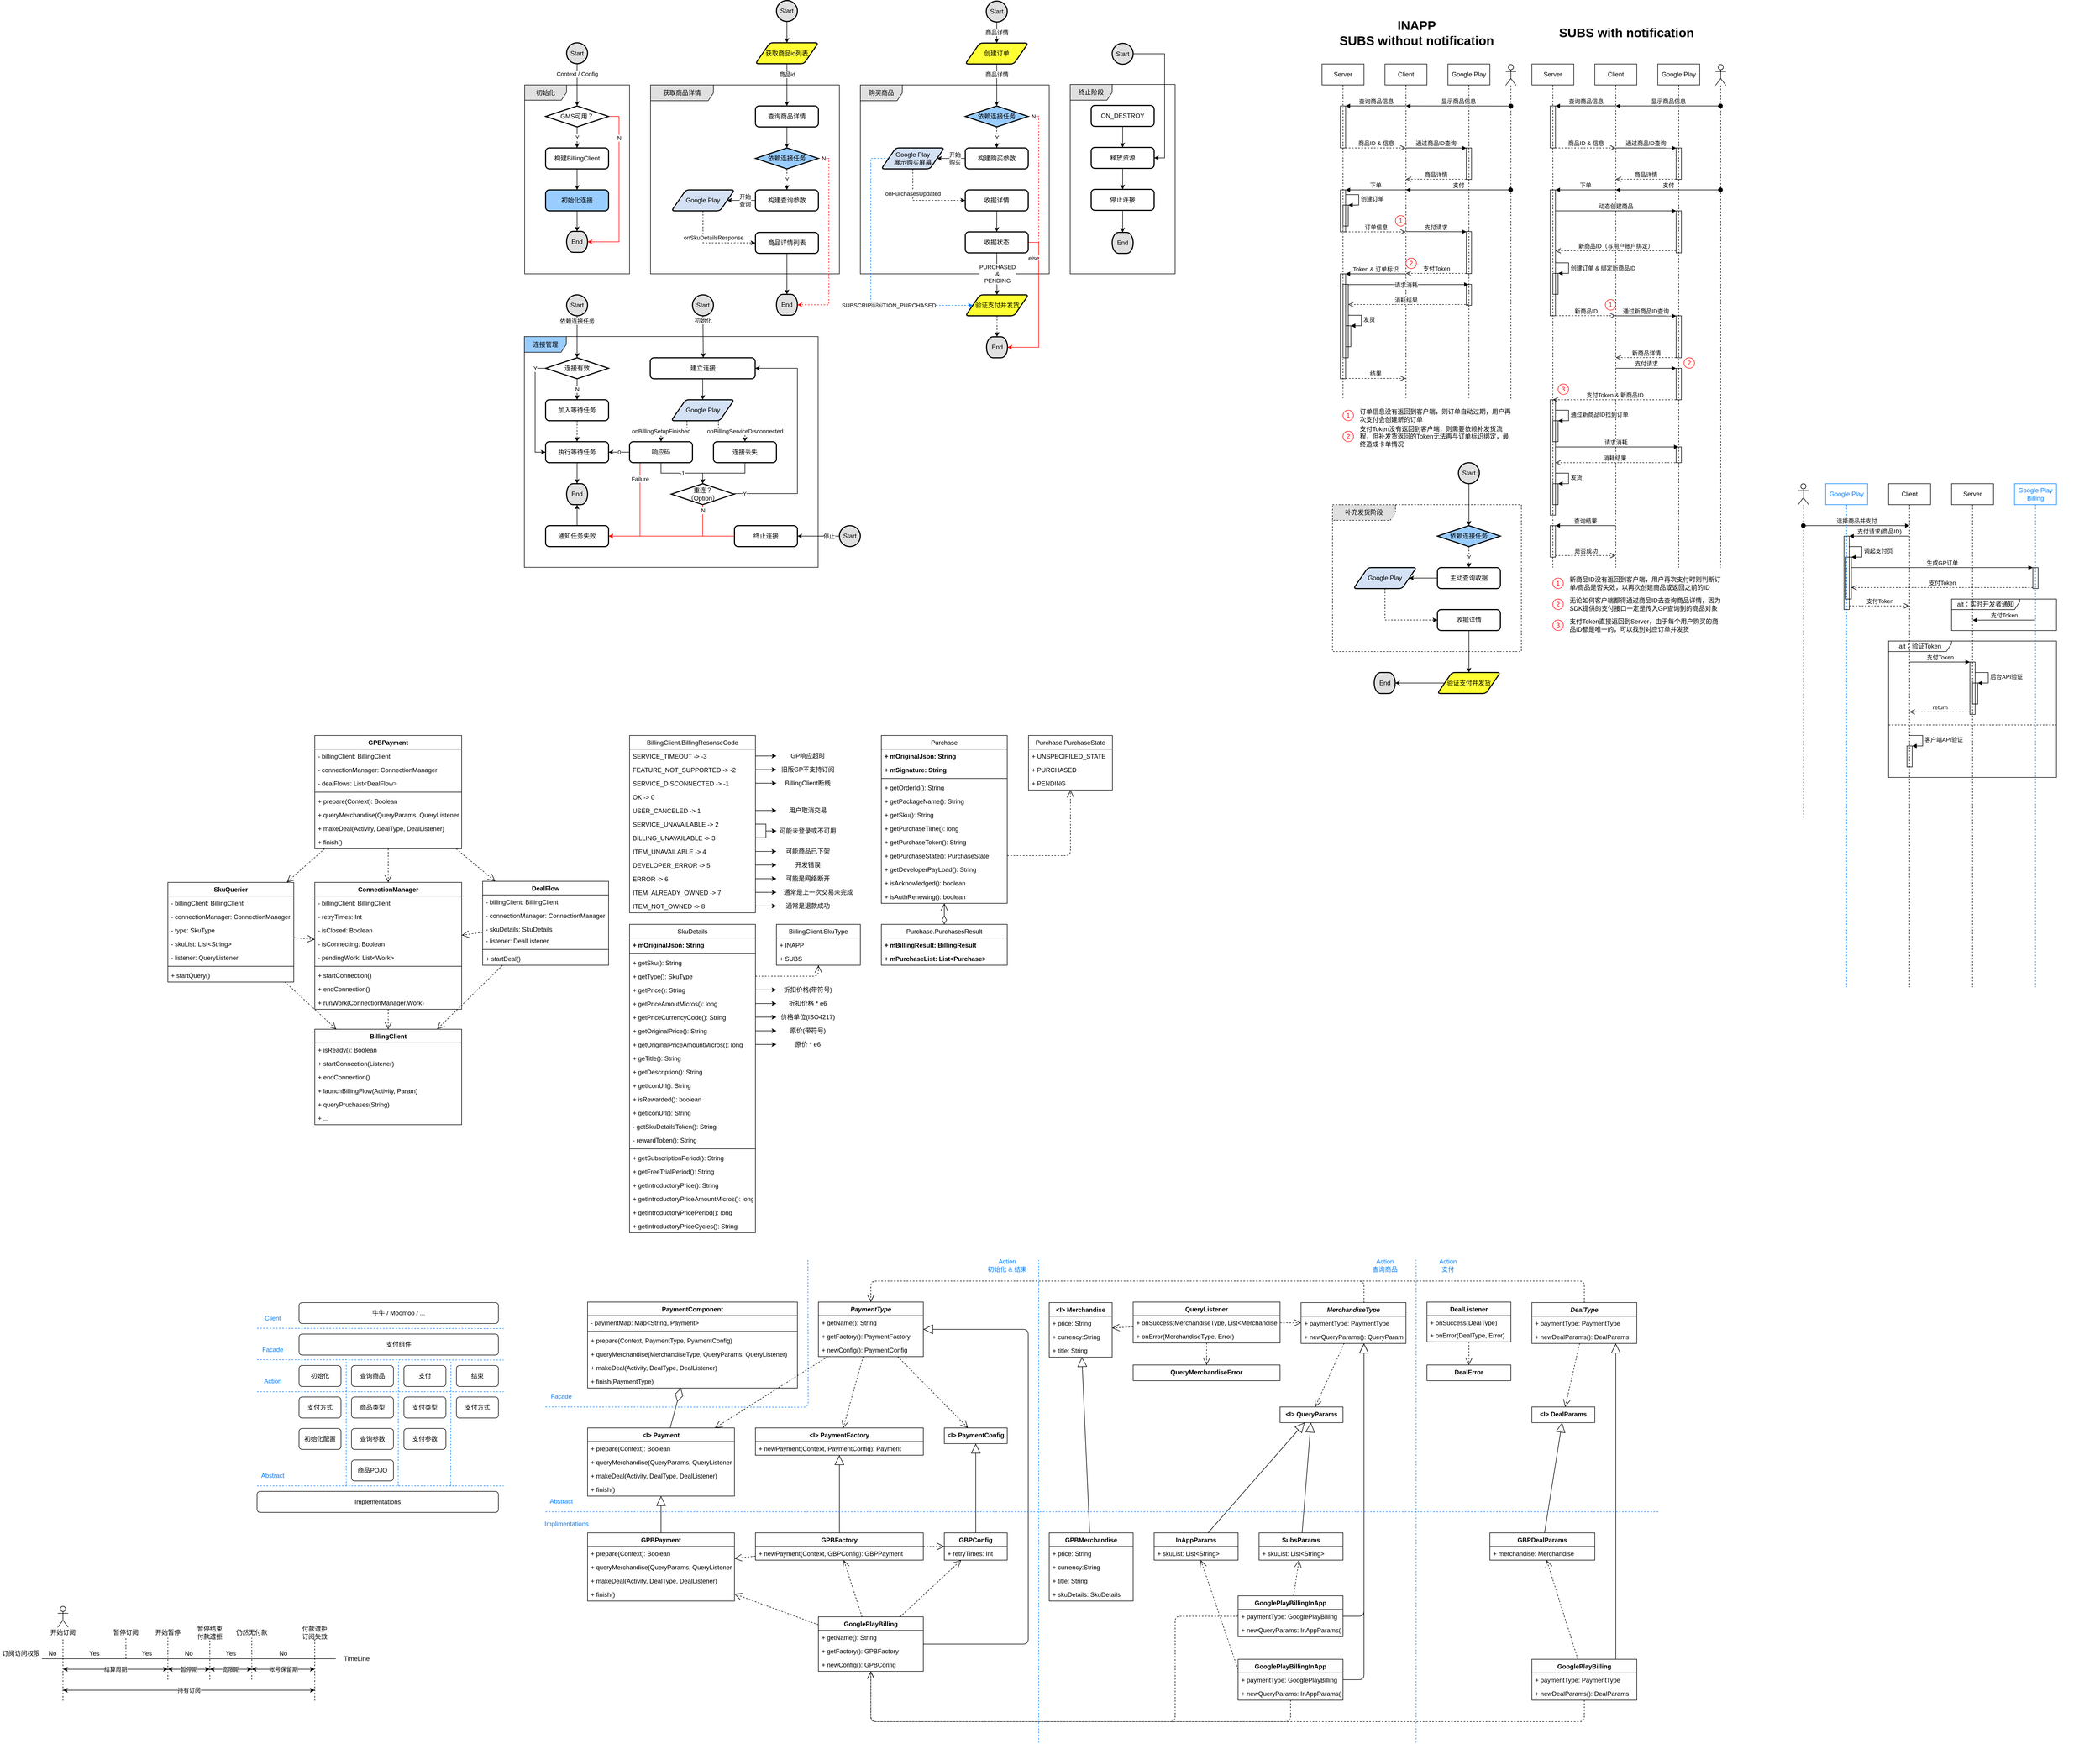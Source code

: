 <mxfile version="12.3.9" type="github" pages="1">
  <diagram id="brxKucpQ4XSAwI68gNvu" name="Page-1">
    <mxGraphModel dx="950" dy="435" grid="1" gridSize="10" guides="1" tooltips="1" connect="1" arrows="1" fold="1" page="1" pageScale="1" pageWidth="2339" pageHeight="3300" math="0" shadow="0">
      <root>
        <mxCell id="0"/>
        <mxCell id="1" parent="0"/>
        <mxCell id="3dHEfUSYPy6CMX140aNU-83" value="alt：验证Token" style="shape=umlFrame;whiteSpace=wrap;html=1;strokeColor=#000000;fillColor=none;width=120;height=20;" vertex="1" parent="1">
          <mxGeometry x="3680" y="1260" width="320" height="260" as="geometry"/>
        </mxCell>
        <mxCell id="3dHEfUSYPy6CMX140aNU-81" value="alt：实时开发者通知" style="shape=umlFrame;whiteSpace=wrap;html=1;strokeColor=#000000;fillColor=none;width=130;height=20;" vertex="1" parent="1">
          <mxGeometry x="3800" y="1180" width="200" height="60" as="geometry"/>
        </mxCell>
        <mxCell id="IJRpoHNLuQd1-Koj8I-l-42" value="连接管理" style="shape=umlFrame;whiteSpace=wrap;html=1;fillColor=#99CCFF;width=80;height=30;" parent="1" vertex="1">
          <mxGeometry x="1079.5" y="679.5" width="560" height="440" as="geometry"/>
        </mxCell>
        <mxCell id="1P68BwMIQxXi_deiFwZ2-267" value="终止阶段" style="shape=umlFrame;whiteSpace=wrap;html=1;fillColor=#E0E0E0;width=80;height=30;" parent="1" vertex="1">
          <mxGeometry x="2120" y="199" width="200" height="361" as="geometry"/>
        </mxCell>
        <mxCell id="1P68BwMIQxXi_deiFwZ2-116" value="补充发货阶段" style="dashed=1;shape=umlFrame;whiteSpace=wrap;html=1;fillColor=#E0E0E0;width=120;height=30;" parent="1" vertex="1">
          <mxGeometry x="2620" y="1000" width="360" height="280" as="geometry"/>
        </mxCell>
        <mxCell id="JIaDca9eBKveF-68zJ5j-20" value="初始化" style="shape=umlFrame;whiteSpace=wrap;html=1;fillColor=#E0E0E0;width=80;height=29;" parent="1" vertex="1">
          <mxGeometry x="1080" y="200" width="200" height="360" as="geometry"/>
        </mxCell>
        <mxCell id="1P68BwMIQxXi_deiFwZ2-3" value="获取商品详情" style="shape=umlFrame;whiteSpace=wrap;html=1;fillColor=#E0E0E0;width=120;height=30;" parent="1" vertex="1">
          <mxGeometry x="1320" y="200" width="360" height="360" as="geometry"/>
        </mxCell>
        <mxCell id="1P68BwMIQxXi_deiFwZ2-48" value="购买商品" style="shape=umlFrame;whiteSpace=wrap;html=1;fillColor=#E0E0E0;width=80;height=30;" parent="1" vertex="1">
          <mxGeometry x="1720" y="200" width="360" height="360" as="geometry"/>
        </mxCell>
        <mxCell id="YImrFx-hV4mO0tuUi706-10" value="N" style="edgeStyle=orthogonalEdgeStyle;rounded=0;orthogonalLoop=1;jettySize=auto;html=1;exitX=1;exitY=0.5;exitDx=0;exitDy=0;exitPerimeter=0;entryX=1;entryY=0.5;entryDx=0;entryDy=0;entryPerimeter=0;strokeColor=#FF0000;" parent="1" source="YImrFx-hV4mO0tuUi706-5" target="YImrFx-hV4mO0tuUi706-9" edge="1">
          <mxGeometry x="-0.621" relative="1" as="geometry">
            <Array as="points">
              <mxPoint x="1260" y="260"/>
              <mxPoint x="1260" y="499"/>
            </Array>
            <mxPoint as="offset"/>
          </mxGeometry>
        </mxCell>
        <mxCell id="YImrFx-hV4mO0tuUi706-12" value="Y" style="edgeStyle=orthogonalEdgeStyle;rounded=0;orthogonalLoop=1;jettySize=auto;html=1;exitX=0.5;exitY=1;exitDx=0;exitDy=0;exitPerimeter=0;" parent="1" source="YImrFx-hV4mO0tuUi706-5" target="YImrFx-hV4mO0tuUi706-11" edge="1">
          <mxGeometry x="-0.004" relative="1" as="geometry">
            <mxPoint as="offset"/>
          </mxGeometry>
        </mxCell>
        <mxCell id="YImrFx-hV4mO0tuUi706-5" value="GMS可用？" style="strokeWidth=2;html=1;shape=mxgraph.flowchart.decision;whiteSpace=wrap;fillColor=none;" parent="1" vertex="1">
          <mxGeometry x="1120" y="240" width="120" height="40" as="geometry"/>
        </mxCell>
        <mxCell id="YImrFx-hV4mO0tuUi706-8" value="Context / Config" style="edgeStyle=orthogonalEdgeStyle;rounded=0;orthogonalLoop=1;jettySize=auto;html=1;exitX=0.5;exitY=1;exitDx=0;exitDy=0;exitPerimeter=0;entryX=0.5;entryY=0;entryDx=0;entryDy=0;entryPerimeter=0;" parent="1" source="YImrFx-hV4mO0tuUi706-7" target="YImrFx-hV4mO0tuUi706-5" edge="1">
          <mxGeometry x="-0.525" relative="1" as="geometry">
            <mxPoint x="1080" y="260" as="targetPoint"/>
            <Array as="points"/>
            <mxPoint as="offset"/>
          </mxGeometry>
        </mxCell>
        <mxCell id="YImrFx-hV4mO0tuUi706-7" value="Start" style="strokeWidth=2;html=1;shape=mxgraph.flowchart.start_2;whiteSpace=wrap;fillColor=#E0E0E0;" parent="1" vertex="1">
          <mxGeometry x="1160" y="119.5" width="40" height="40" as="geometry"/>
        </mxCell>
        <mxCell id="YImrFx-hV4mO0tuUi706-9" value="End" style="strokeWidth=2;html=1;shape=mxgraph.flowchart.terminator;whiteSpace=wrap;fillColor=#E0E0E0;" parent="1" vertex="1">
          <mxGeometry x="1160" y="479" width="40" height="40" as="geometry"/>
        </mxCell>
        <mxCell id="YImrFx-hV4mO0tuUi706-14" style="edgeStyle=orthogonalEdgeStyle;rounded=0;orthogonalLoop=1;jettySize=auto;html=1;exitX=0.5;exitY=1;exitDx=0;exitDy=0;entryX=0.5;entryY=0;entryDx=0;entryDy=0;" parent="1" source="YImrFx-hV4mO0tuUi706-11" target="YImrFx-hV4mO0tuUi706-13" edge="1">
          <mxGeometry relative="1" as="geometry"/>
        </mxCell>
        <mxCell id="YImrFx-hV4mO0tuUi706-11" value="构建BillingClient" style="rounded=1;whiteSpace=wrap;html=1;absoluteArcSize=1;arcSize=14;strokeWidth=2;fillColor=none;" parent="1" vertex="1">
          <mxGeometry x="1120" y="320" width="120" height="40" as="geometry"/>
        </mxCell>
        <mxCell id="IJRpoHNLuQd1-Koj8I-l-41" style="edgeStyle=orthogonalEdgeStyle;rounded=0;orthogonalLoop=1;jettySize=auto;html=1;exitX=0.5;exitY=1;exitDx=0;exitDy=0;entryX=0.5;entryY=0;entryDx=0;entryDy=0;entryPerimeter=0;strokeColor=#000000;" parent="1" source="YImrFx-hV4mO0tuUi706-13" target="YImrFx-hV4mO0tuUi706-9" edge="1">
          <mxGeometry relative="1" as="geometry"/>
        </mxCell>
        <mxCell id="YImrFx-hV4mO0tuUi706-13" value="初始化连接" style="rounded=1;whiteSpace=wrap;html=1;absoluteArcSize=1;arcSize=14;strokeWidth=2;fillColor=#99CCFF;" parent="1" vertex="1">
          <mxGeometry x="1120" y="400" width="120" height="40" as="geometry"/>
        </mxCell>
        <mxCell id="JIaDca9eBKveF-68zJ5j-1" value="BillingClient.BillingResonseCode" style="swimlane;fontStyle=0;childLayout=stackLayout;horizontal=1;startSize=26;fillColor=none;horizontalStack=0;resizeParent=1;resizeParentMax=0;resizeLast=0;collapsible=1;marginBottom=0;" parent="1" vertex="1">
          <mxGeometry x="1280" y="1440" width="240" height="338" as="geometry"/>
        </mxCell>
        <mxCell id="JIaDca9eBKveF-68zJ5j-2" value="SERVICE_TIMEOUT -&gt; -3" style="text;strokeColor=none;fillColor=none;align=left;verticalAlign=top;spacingLeft=4;spacingRight=4;overflow=hidden;rotatable=0;points=[[0,0.5],[1,0.5]];portConstraint=eastwest;" parent="JIaDca9eBKveF-68zJ5j-1" vertex="1">
          <mxGeometry y="26" width="240" height="26" as="geometry"/>
        </mxCell>
        <mxCell id="JIaDca9eBKveF-68zJ5j-3" value="FEATURE_NOT_SUPPORTED -&gt; -2" style="text;strokeColor=none;fillColor=none;align=left;verticalAlign=top;spacingLeft=4;spacingRight=4;overflow=hidden;rotatable=0;points=[[0,0.5],[1,0.5]];portConstraint=eastwest;" parent="JIaDca9eBKveF-68zJ5j-1" vertex="1">
          <mxGeometry y="52" width="240" height="26" as="geometry"/>
        </mxCell>
        <mxCell id="JIaDca9eBKveF-68zJ5j-7" value="SERVICE_DISCONNECTED -&gt; -1" style="text;strokeColor=none;fillColor=none;align=left;verticalAlign=top;spacingLeft=4;spacingRight=4;overflow=hidden;rotatable=0;points=[[0,0.5],[1,0.5]];portConstraint=eastwest;" parent="JIaDca9eBKveF-68zJ5j-1" vertex="1">
          <mxGeometry y="78" width="240" height="26" as="geometry"/>
        </mxCell>
        <mxCell id="JIaDca9eBKveF-68zJ5j-5" value="OK -&gt; 0" style="text;strokeColor=none;fillColor=none;align=left;verticalAlign=top;spacingLeft=4;spacingRight=4;overflow=hidden;rotatable=0;points=[[0,0.5],[1,0.5]];portConstraint=eastwest;" parent="JIaDca9eBKveF-68zJ5j-1" vertex="1">
          <mxGeometry y="104" width="240" height="26" as="geometry"/>
        </mxCell>
        <mxCell id="JIaDca9eBKveF-68zJ5j-6" value="USER_CANCELED -&gt; 1" style="text;strokeColor=none;fillColor=none;align=left;verticalAlign=top;spacingLeft=4;spacingRight=4;overflow=hidden;rotatable=0;points=[[0,0.5],[1,0.5]];portConstraint=eastwest;" parent="JIaDca9eBKveF-68zJ5j-1" vertex="1">
          <mxGeometry y="130" width="240" height="26" as="geometry"/>
        </mxCell>
        <mxCell id="JIaDca9eBKveF-68zJ5j-8" value="SERVICE_UNAVAILABLE -&gt; 2" style="text;strokeColor=none;fillColor=none;align=left;verticalAlign=top;spacingLeft=4;spacingRight=4;overflow=hidden;rotatable=0;points=[[0,0.5],[1,0.5]];portConstraint=eastwest;" parent="JIaDca9eBKveF-68zJ5j-1" vertex="1">
          <mxGeometry y="156" width="240" height="26" as="geometry"/>
        </mxCell>
        <mxCell id="JIaDca9eBKveF-68zJ5j-10" value="BILLING_UNAVAILABLE -&gt; 3" style="text;strokeColor=none;fillColor=none;align=left;verticalAlign=top;spacingLeft=4;spacingRight=4;overflow=hidden;rotatable=0;points=[[0,0.5],[1,0.5]];portConstraint=eastwest;" parent="JIaDca9eBKveF-68zJ5j-1" vertex="1">
          <mxGeometry y="182" width="240" height="26" as="geometry"/>
        </mxCell>
        <mxCell id="JIaDca9eBKveF-68zJ5j-9" value="ITEM_UNAVAILABLE -&gt; 4" style="text;strokeColor=none;fillColor=none;align=left;verticalAlign=top;spacingLeft=4;spacingRight=4;overflow=hidden;rotatable=0;points=[[0,0.5],[1,0.5]];portConstraint=eastwest;" parent="JIaDca9eBKveF-68zJ5j-1" vertex="1">
          <mxGeometry y="208" width="240" height="26" as="geometry"/>
        </mxCell>
        <mxCell id="JIaDca9eBKveF-68zJ5j-4" value="DEVELOPER_ERROR -&gt; 5" style="text;strokeColor=none;fillColor=none;align=left;verticalAlign=top;spacingLeft=4;spacingRight=4;overflow=hidden;rotatable=0;points=[[0,0.5],[1,0.5]];portConstraint=eastwest;" parent="JIaDca9eBKveF-68zJ5j-1" vertex="1">
          <mxGeometry y="234" width="240" height="26" as="geometry"/>
        </mxCell>
        <mxCell id="JIaDca9eBKveF-68zJ5j-13" value="ERROR -&gt; 6" style="text;strokeColor=none;fillColor=none;align=left;verticalAlign=top;spacingLeft=4;spacingRight=4;overflow=hidden;rotatable=0;points=[[0,0.5],[1,0.5]];portConstraint=eastwest;" parent="JIaDca9eBKveF-68zJ5j-1" vertex="1">
          <mxGeometry y="260" width="240" height="26" as="geometry"/>
        </mxCell>
        <mxCell id="JIaDca9eBKveF-68zJ5j-12" value="ITEM_ALREADY_OWNED -&gt; 7" style="text;strokeColor=none;fillColor=none;align=left;verticalAlign=top;spacingLeft=4;spacingRight=4;overflow=hidden;rotatable=0;points=[[0,0.5],[1,0.5]];portConstraint=eastwest;" parent="JIaDca9eBKveF-68zJ5j-1" vertex="1">
          <mxGeometry y="286" width="240" height="26" as="geometry"/>
        </mxCell>
        <mxCell id="JIaDca9eBKveF-68zJ5j-11" value="ITEM_NOT_OWNED -&gt; 8" style="text;strokeColor=none;fillColor=none;align=left;verticalAlign=top;spacingLeft=4;spacingRight=4;overflow=hidden;rotatable=0;points=[[0,0.5],[1,0.5]];portConstraint=eastwest;" parent="JIaDca9eBKveF-68zJ5j-1" vertex="1">
          <mxGeometry y="312" width="240" height="26" as="geometry"/>
        </mxCell>
        <mxCell id="JIaDca9eBKveF-68zJ5j-28" style="edgeStyle=orthogonalEdgeStyle;rounded=0;orthogonalLoop=1;jettySize=auto;html=1;shadow=0;strokeColor=#000000;" parent="1" source="1P68BwMIQxXi_deiFwZ2-186" target="IJRpoHNLuQd1-Koj8I-l-44" edge="1">
          <mxGeometry relative="1" as="geometry">
            <mxPoint x="1600" y="280" as="sourcePoint"/>
            <mxPoint x="1600.294" y="319.824" as="targetPoint"/>
          </mxGeometry>
        </mxCell>
        <mxCell id="JIaDca9eBKveF-68zJ5j-24" value="获取商品id列表" style="shape=parallelogram;html=1;strokeWidth=2;perimeter=parallelogramPerimeter;whiteSpace=wrap;rounded=1;arcSize=12;size=0.23;fillColor=#FFFF33;shadow=0;" parent="1" vertex="1">
          <mxGeometry x="1520" y="119.5" width="120" height="40" as="geometry"/>
        </mxCell>
        <mxCell id="JIaDca9eBKveF-68zJ5j-30" value="Y" style="dashed=1;edgeStyle=orthogonalEdgeStyle;rounded=0;orthogonalLoop=1;jettySize=auto;html=1;shadow=0;strokeColor=#000000;" parent="1" source="IJRpoHNLuQd1-Koj8I-l-44" target="JIaDca9eBKveF-68zJ5j-29" edge="1">
          <mxGeometry relative="1" as="geometry">
            <mxPoint x="1600.294" y="359.824" as="sourcePoint"/>
          </mxGeometry>
        </mxCell>
        <mxCell id="JIaDca9eBKveF-68zJ5j-29" value="构建查询参数" style="rounded=1;whiteSpace=wrap;html=1;absoluteArcSize=1;arcSize=14;strokeWidth=2;fillColor=none;" parent="1" vertex="1">
          <mxGeometry x="1520" y="400" width="120" height="40" as="geometry"/>
        </mxCell>
        <mxCell id="JIaDca9eBKveF-68zJ5j-34" value="开始&lt;br&gt;查询" style="edgeStyle=orthogonalEdgeStyle;rounded=0;orthogonalLoop=1;jettySize=auto;html=1;shadow=0;strokeColor=#000000;" parent="1" source="JIaDca9eBKveF-68zJ5j-29" target="JIaDca9eBKveF-68zJ5j-33" edge="1">
          <mxGeometry x="-0.257" relative="1" as="geometry">
            <mxPoint x="1640" y="500.167" as="sourcePoint"/>
            <mxPoint x="1450" y="420" as="targetPoint"/>
            <mxPoint as="offset"/>
          </mxGeometry>
        </mxCell>
        <mxCell id="JIaDca9eBKveF-68zJ5j-36" value="onSkuDetailsResponse" style="edgeStyle=orthogonalEdgeStyle;rounded=0;orthogonalLoop=1;jettySize=auto;html=1;exitX=0.5;exitY=1;exitDx=0;exitDy=0;entryX=0;entryY=0.5;entryDx=0;entryDy=0;shadow=0;strokeColor=#000000;dashed=1;" parent="1" source="JIaDca9eBKveF-68zJ5j-33" target="JIaDca9eBKveF-68zJ5j-35" edge="1">
          <mxGeometry x="-0.25" y="10" relative="1" as="geometry">
            <mxPoint x="10" y="-10" as="offset"/>
          </mxGeometry>
        </mxCell>
        <mxCell id="JIaDca9eBKveF-68zJ5j-33" value="Google Play" style="shape=parallelogram;html=1;strokeWidth=2;perimeter=parallelogramPerimeter;whiteSpace=wrap;rounded=1;arcSize=12;size=0.23;fillColor=#D4E1F5;" parent="1" vertex="1">
          <mxGeometry x="1360" y="400" width="120" height="40" as="geometry"/>
        </mxCell>
        <mxCell id="IJRpoHNLuQd1-Koj8I-l-46" style="edgeStyle=orthogonalEdgeStyle;rounded=0;orthogonalLoop=1;jettySize=auto;html=1;exitX=0.5;exitY=1;exitDx=0;exitDy=0;entryX=0.5;entryY=0;entryDx=0;entryDy=0;entryPerimeter=0;strokeColor=#000000;" parent="1" source="JIaDca9eBKveF-68zJ5j-35" target="JHF-u0DS37pgtkVic2rU-1" edge="1">
          <mxGeometry relative="1" as="geometry"/>
        </mxCell>
        <mxCell id="JIaDca9eBKveF-68zJ5j-35" value="商品详情列表" style="rounded=1;whiteSpace=wrap;html=1;absoluteArcSize=1;arcSize=14;strokeWidth=2;fillColor=none;" parent="1" vertex="1">
          <mxGeometry x="1520" y="481" width="120" height="40" as="geometry"/>
        </mxCell>
        <mxCell id="JIaDca9eBKveF-68zJ5j-43" value="SkuDetails" style="swimlane;fontStyle=0;childLayout=stackLayout;horizontal=1;startSize=26;fillColor=none;horizontalStack=0;resizeParent=1;resizeParentMax=0;resizeLast=0;collapsible=1;marginBottom=0;" parent="1" vertex="1">
          <mxGeometry x="1280" y="1800" width="240" height="588" as="geometry"/>
        </mxCell>
        <mxCell id="JIaDca9eBKveF-68zJ5j-44" value="+ mOriginalJson: String" style="text;strokeColor=none;fillColor=none;align=left;verticalAlign=top;spacingLeft=4;spacingRight=4;overflow=hidden;rotatable=0;points=[[0,0.5],[1,0.5]];portConstraint=eastwest;fontStyle=1" parent="JIaDca9eBKveF-68zJ5j-43" vertex="1">
          <mxGeometry y="26" width="240" height="26" as="geometry"/>
        </mxCell>
        <mxCell id="JIaDca9eBKveF-68zJ5j-54" value="" style="line;strokeWidth=1;fillColor=none;align=left;verticalAlign=middle;spacingTop=-1;spacingLeft=3;spacingRight=3;rotatable=0;labelPosition=right;points=[];portConstraint=eastwest;" parent="JIaDca9eBKveF-68zJ5j-43" vertex="1">
          <mxGeometry y="52" width="240" height="8" as="geometry"/>
        </mxCell>
        <mxCell id="JIaDca9eBKveF-68zJ5j-45" value="+ getSku(): String" style="text;strokeColor=none;fillColor=none;align=left;verticalAlign=top;spacingLeft=4;spacingRight=4;overflow=hidden;rotatable=0;points=[[0,0.5],[1,0.5]];portConstraint=eastwest;" parent="JIaDca9eBKveF-68zJ5j-43" vertex="1">
          <mxGeometry y="60" width="240" height="26" as="geometry"/>
        </mxCell>
        <mxCell id="JIaDca9eBKveF-68zJ5j-46" value="+ getType(): SkuType" style="text;strokeColor=none;fillColor=none;align=left;verticalAlign=top;spacingLeft=4;spacingRight=4;overflow=hidden;rotatable=0;points=[[0,0.5],[1,0.5]];portConstraint=eastwest;" parent="JIaDca9eBKveF-68zJ5j-43" vertex="1">
          <mxGeometry y="86" width="240" height="26" as="geometry"/>
        </mxCell>
        <mxCell id="JIaDca9eBKveF-68zJ5j-56" value="+ getPrice(): String" style="text;strokeColor=none;fillColor=none;align=left;verticalAlign=top;spacingLeft=4;spacingRight=4;overflow=hidden;rotatable=0;points=[[0,0.5],[1,0.5]];portConstraint=eastwest;" parent="JIaDca9eBKveF-68zJ5j-43" vertex="1">
          <mxGeometry y="112" width="240" height="26" as="geometry"/>
        </mxCell>
        <mxCell id="JIaDca9eBKveF-68zJ5j-57" value="+ getPriceAmoutMicros(): long" style="text;strokeColor=none;fillColor=none;align=left;verticalAlign=top;spacingLeft=4;spacingRight=4;overflow=hidden;rotatable=0;points=[[0,0.5],[1,0.5]];portConstraint=eastwest;" parent="JIaDca9eBKveF-68zJ5j-43" vertex="1">
          <mxGeometry y="138" width="240" height="26" as="geometry"/>
        </mxCell>
        <mxCell id="JIaDca9eBKveF-68zJ5j-58" value="+ getPriceCurrencyCode(): String" style="text;strokeColor=none;fillColor=none;align=left;verticalAlign=top;spacingLeft=4;spacingRight=4;overflow=hidden;rotatable=0;points=[[0,0.5],[1,0.5]];portConstraint=eastwest;" parent="JIaDca9eBKveF-68zJ5j-43" vertex="1">
          <mxGeometry y="164" width="240" height="26" as="geometry"/>
        </mxCell>
        <mxCell id="JIaDca9eBKveF-68zJ5j-59" value="+ getOriginalPrice(): String" style="text;strokeColor=none;fillColor=none;align=left;verticalAlign=top;spacingLeft=4;spacingRight=4;overflow=hidden;rotatable=0;points=[[0,0.5],[1,0.5]];portConstraint=eastwest;" parent="JIaDca9eBKveF-68zJ5j-43" vertex="1">
          <mxGeometry y="190" width="240" height="26" as="geometry"/>
        </mxCell>
        <mxCell id="JIaDca9eBKveF-68zJ5j-60" value="+ getOriginalPriceAmountMicros(): long" style="text;strokeColor=none;fillColor=none;align=left;verticalAlign=top;spacingLeft=4;spacingRight=4;overflow=hidden;rotatable=0;points=[[0,0.5],[1,0.5]];portConstraint=eastwest;" parent="JIaDca9eBKveF-68zJ5j-43" vertex="1">
          <mxGeometry y="216" width="240" height="26" as="geometry"/>
        </mxCell>
        <mxCell id="JIaDca9eBKveF-68zJ5j-62" value="+ geTitle(): String" style="text;strokeColor=none;fillColor=none;align=left;verticalAlign=top;spacingLeft=4;spacingRight=4;overflow=hidden;rotatable=0;points=[[0,0.5],[1,0.5]];portConstraint=eastwest;" parent="JIaDca9eBKveF-68zJ5j-43" vertex="1">
          <mxGeometry y="242" width="240" height="26" as="geometry"/>
        </mxCell>
        <mxCell id="JIaDca9eBKveF-68zJ5j-61" value="+ getDescription(): String" style="text;strokeColor=none;fillColor=none;align=left;verticalAlign=top;spacingLeft=4;spacingRight=4;overflow=hidden;rotatable=0;points=[[0,0.5],[1,0.5]];portConstraint=eastwest;" parent="JIaDca9eBKveF-68zJ5j-43" vertex="1">
          <mxGeometry y="268" width="240" height="26" as="geometry"/>
        </mxCell>
        <mxCell id="JIaDca9eBKveF-68zJ5j-70" value="+ getIconUrl(): String" style="text;strokeColor=none;fillColor=none;align=left;verticalAlign=top;spacingLeft=4;spacingRight=4;overflow=hidden;rotatable=0;points=[[0,0.5],[1,0.5]];portConstraint=eastwest;" parent="JIaDca9eBKveF-68zJ5j-43" vertex="1">
          <mxGeometry y="294" width="240" height="26" as="geometry"/>
        </mxCell>
        <mxCell id="JIaDca9eBKveF-68zJ5j-71" value="+ isRewarded(): boolean" style="text;strokeColor=none;fillColor=none;align=left;verticalAlign=top;spacingLeft=4;spacingRight=4;overflow=hidden;rotatable=0;points=[[0,0.5],[1,0.5]];portConstraint=eastwest;" parent="JIaDca9eBKveF-68zJ5j-43" vertex="1">
          <mxGeometry y="320" width="240" height="26" as="geometry"/>
        </mxCell>
        <mxCell id="JIaDca9eBKveF-68zJ5j-73" value="+ getIconUrl(): String" style="text;strokeColor=none;fillColor=none;align=left;verticalAlign=top;spacingLeft=4;spacingRight=4;overflow=hidden;rotatable=0;points=[[0,0.5],[1,0.5]];portConstraint=eastwest;" parent="JIaDca9eBKveF-68zJ5j-43" vertex="1">
          <mxGeometry y="346" width="240" height="26" as="geometry"/>
        </mxCell>
        <mxCell id="JIaDca9eBKveF-68zJ5j-72" value="- getSkuDetailsToken(): String" style="text;strokeColor=none;fillColor=none;align=left;verticalAlign=top;spacingLeft=4;spacingRight=4;overflow=hidden;rotatable=0;points=[[0,0.5],[1,0.5]];portConstraint=eastwest;" parent="JIaDca9eBKveF-68zJ5j-43" vertex="1">
          <mxGeometry y="372" width="240" height="26" as="geometry"/>
        </mxCell>
        <mxCell id="JIaDca9eBKveF-68zJ5j-74" value="- rewardToken(): String" style="text;strokeColor=none;fillColor=none;align=left;verticalAlign=top;spacingLeft=4;spacingRight=4;overflow=hidden;rotatable=0;points=[[0,0.5],[1,0.5]];portConstraint=eastwest;" parent="JIaDca9eBKveF-68zJ5j-43" vertex="1">
          <mxGeometry y="398" width="240" height="26" as="geometry"/>
        </mxCell>
        <mxCell id="JIaDca9eBKveF-68zJ5j-64" value="" style="line;strokeWidth=1;fillColor=none;align=left;verticalAlign=middle;spacingTop=-1;spacingLeft=3;spacingRight=3;rotatable=0;labelPosition=right;points=[];portConstraint=eastwest;" parent="JIaDca9eBKveF-68zJ5j-43" vertex="1">
          <mxGeometry y="424" width="240" height="8" as="geometry"/>
        </mxCell>
        <mxCell id="JIaDca9eBKveF-68zJ5j-63" value="+ getSubscriptionPeriod(): String" style="text;strokeColor=none;fillColor=none;align=left;verticalAlign=top;spacingLeft=4;spacingRight=4;overflow=hidden;rotatable=0;points=[[0,0.5],[1,0.5]];portConstraint=eastwest;" parent="JIaDca9eBKveF-68zJ5j-43" vertex="1">
          <mxGeometry y="432" width="240" height="26" as="geometry"/>
        </mxCell>
        <mxCell id="JIaDca9eBKveF-68zJ5j-65" value="+ getFreeTrialPeriod(): String" style="text;strokeColor=none;fillColor=none;align=left;verticalAlign=top;spacingLeft=4;spacingRight=4;overflow=hidden;rotatable=0;points=[[0,0.5],[1,0.5]];portConstraint=eastwest;" parent="JIaDca9eBKveF-68zJ5j-43" vertex="1">
          <mxGeometry y="458" width="240" height="26" as="geometry"/>
        </mxCell>
        <mxCell id="JIaDca9eBKveF-68zJ5j-66" value="+ getIntroductoryPrice(): String" style="text;strokeColor=none;fillColor=none;align=left;verticalAlign=top;spacingLeft=4;spacingRight=4;overflow=hidden;rotatable=0;points=[[0,0.5],[1,0.5]];portConstraint=eastwest;" parent="JIaDca9eBKveF-68zJ5j-43" vertex="1">
          <mxGeometry y="484" width="240" height="26" as="geometry"/>
        </mxCell>
        <mxCell id="JIaDca9eBKveF-68zJ5j-67" value="+ getIntroductoryPriceAmountMicros(): long" style="text;strokeColor=none;fillColor=none;align=left;verticalAlign=top;spacingLeft=4;spacingRight=4;overflow=hidden;rotatable=0;points=[[0,0.5],[1,0.5]];portConstraint=eastwest;" parent="JIaDca9eBKveF-68zJ5j-43" vertex="1">
          <mxGeometry y="510" width="240" height="26" as="geometry"/>
        </mxCell>
        <mxCell id="JIaDca9eBKveF-68zJ5j-68" value="+ getIntroductoryPricePeriod(): long" style="text;strokeColor=none;fillColor=none;align=left;verticalAlign=top;spacingLeft=4;spacingRight=4;overflow=hidden;rotatable=0;points=[[0,0.5],[1,0.5]];portConstraint=eastwest;" parent="JIaDca9eBKveF-68zJ5j-43" vertex="1">
          <mxGeometry y="536" width="240" height="26" as="geometry"/>
        </mxCell>
        <mxCell id="JIaDca9eBKveF-68zJ5j-69" value="+ getIntroductoryPriceCycles(): String" style="text;strokeColor=none;fillColor=none;align=left;verticalAlign=top;spacingLeft=4;spacingRight=4;overflow=hidden;rotatable=0;points=[[0,0.5],[1,0.5]];portConstraint=eastwest;" parent="JIaDca9eBKveF-68zJ5j-43" vertex="1">
          <mxGeometry y="562" width="240" height="26" as="geometry"/>
        </mxCell>
        <mxCell id="1P68BwMIQxXi_deiFwZ2-10" style="edgeStyle=orthogonalEdgeStyle;rounded=0;orthogonalLoop=1;jettySize=auto;html=1;exitX=0.5;exitY=1;exitDx=0;exitDy=0;exitPerimeter=0;entryX=0.5;entryY=0;entryDx=0;entryDy=0;strokeColor=#000000;" parent="1" source="1P68BwMIQxXi_deiFwZ2-9" target="JIaDca9eBKveF-68zJ5j-24" edge="1">
          <mxGeometry relative="1" as="geometry"/>
        </mxCell>
        <mxCell id="1P68BwMIQxXi_deiFwZ2-9" value="Start" style="strokeWidth=2;html=1;shape=mxgraph.flowchart.start_2;whiteSpace=wrap;fillColor=#E0E0E0;" parent="1" vertex="1">
          <mxGeometry x="1560" y="39" width="40" height="40" as="geometry"/>
        </mxCell>
        <mxCell id="1P68BwMIQxXi_deiFwZ2-16" value="商品详情" style="edgeStyle=orthogonalEdgeStyle;rounded=0;orthogonalLoop=1;jettySize=auto;html=1;strokeColor=#000000;" parent="1" source="1P68BwMIQxXi_deiFwZ2-13" target="1P68BwMIQxXi_deiFwZ2-25" edge="1">
          <mxGeometry relative="1" as="geometry">
            <mxPoint x="1520" y="259.824" as="sourcePoint"/>
            <mxPoint as="offset"/>
          </mxGeometry>
        </mxCell>
        <mxCell id="1P68BwMIQxXi_deiFwZ2-13" value="Start" style="strokeWidth=2;html=1;shape=mxgraph.flowchart.start_2;whiteSpace=wrap;fillColor=#E0E0E0;" parent="1" vertex="1">
          <mxGeometry x="1960" y="40" width="40" height="40" as="geometry"/>
        </mxCell>
        <mxCell id="IJRpoHNLuQd1-Koj8I-l-51" value="开始&lt;br&gt;购买" style="edgeStyle=orthogonalEdgeStyle;rounded=0;orthogonalLoop=1;jettySize=auto;html=1;exitX=0;exitY=0.5;exitDx=0;exitDy=0;strokeColor=#000000;" parent="1" source="1P68BwMIQxXi_deiFwZ2-14" target="1P68BwMIQxXi_deiFwZ2-19" edge="1">
          <mxGeometry x="-0.258" relative="1" as="geometry">
            <mxPoint as="offset"/>
          </mxGeometry>
        </mxCell>
        <mxCell id="1P68BwMIQxXi_deiFwZ2-14" value="构建购买参数" style="rounded=1;whiteSpace=wrap;html=1;absoluteArcSize=1;arcSize=14;strokeWidth=2;fillColor=none;" parent="1" vertex="1">
          <mxGeometry x="1920" y="320" width="120" height="40" as="geometry"/>
        </mxCell>
        <mxCell id="1P68BwMIQxXi_deiFwZ2-22" value="&lt;span style=&quot;font-size: 11px&quot;&gt;onPurchasesUpdated&lt;/span&gt;" style="dashed=1;edgeStyle=orthogonalEdgeStyle;rounded=0;orthogonalLoop=1;jettySize=auto;html=1;exitX=0.5;exitY=1;exitDx=0;exitDy=0;entryX=0;entryY=0.5;entryDx=0;entryDy=0;strokeColor=#000000;" parent="1" source="1P68BwMIQxXi_deiFwZ2-19" target="1P68BwMIQxXi_deiFwZ2-21" edge="1">
          <mxGeometry x="-0.414" relative="1" as="geometry">
            <mxPoint as="offset"/>
          </mxGeometry>
        </mxCell>
        <mxCell id="IJRpoHNLuQd1-Koj8I-l-68" value="&lt;span style=&quot;font-size: 11px&quot;&gt;SUBSCRIP￼￼TION_PURCHASED&lt;/span&gt;" style="dashed=1;edgeStyle=orthogonalEdgeStyle;rounded=0;orthogonalLoop=1;jettySize=auto;html=1;exitX=0;exitY=0.5;exitDx=0;exitDy=0;strokeColor=#007FFF;" parent="1" source="1P68BwMIQxXi_deiFwZ2-19" target="1P68BwMIQxXi_deiFwZ2-40" edge="1">
          <mxGeometry x="0.369" relative="1" as="geometry">
            <Array as="points">
              <mxPoint x="1740" y="340"/>
              <mxPoint x="1740" y="620"/>
            </Array>
            <mxPoint as="offset"/>
          </mxGeometry>
        </mxCell>
        <mxCell id="1P68BwMIQxXi_deiFwZ2-19" value="Google Play&lt;br&gt;展示购买屏幕" style="shape=parallelogram;html=1;strokeWidth=2;perimeter=parallelogramPerimeter;whiteSpace=wrap;rounded=1;arcSize=12;size=0.23;fillColor=#D4E1F5;" parent="1" vertex="1">
          <mxGeometry x="1760" y="320" width="120" height="40" as="geometry"/>
        </mxCell>
        <mxCell id="IJRpoHNLuQd1-Koj8I-l-55" style="edgeStyle=orthogonalEdgeStyle;rounded=0;orthogonalLoop=1;jettySize=auto;html=1;exitX=0.5;exitY=1;exitDx=0;exitDy=0;strokeColor=#000000;" parent="1" source="1P68BwMIQxXi_deiFwZ2-21" target="1P68BwMIQxXi_deiFwZ2-34" edge="1">
          <mxGeometry relative="1" as="geometry"/>
        </mxCell>
        <mxCell id="1P68BwMIQxXi_deiFwZ2-21" value="收据详情" style="rounded=1;whiteSpace=wrap;html=1;absoluteArcSize=1;arcSize=14;strokeWidth=2;fillColor=none;" parent="1" vertex="1">
          <mxGeometry x="1920" y="400" width="120" height="40" as="geometry"/>
        </mxCell>
        <mxCell id="1P68BwMIQxXi_deiFwZ2-23" value="End" style="strokeWidth=2;html=1;shape=mxgraph.flowchart.terminator;whiteSpace=wrap;fillColor=#E0E0E0;" parent="1" vertex="1">
          <mxGeometry x="1960.5" y="680" width="40" height="40" as="geometry"/>
        </mxCell>
        <mxCell id="IJRpoHNLuQd1-Koj8I-l-48" value="商品详情" style="edgeStyle=orthogonalEdgeStyle;rounded=0;orthogonalLoop=1;jettySize=auto;html=1;exitX=0.5;exitY=1;exitDx=0;exitDy=0;strokeColor=#000000;" parent="1" source="1P68BwMIQxXi_deiFwZ2-25" target="IJRpoHNLuQd1-Koj8I-l-49" edge="1">
          <mxGeometry x="-0.5" relative="1" as="geometry">
            <mxPoint x="1980" y="240" as="targetPoint"/>
            <mxPoint as="offset"/>
          </mxGeometry>
        </mxCell>
        <mxCell id="1P68BwMIQxXi_deiFwZ2-25" value="创建订单" style="shape=parallelogram;html=1;strokeWidth=2;perimeter=parallelogramPerimeter;whiteSpace=wrap;rounded=1;arcSize=12;size=0.23;fillColor=#FFFF33;shadow=0;" parent="1" vertex="1">
          <mxGeometry x="1920" y="120" width="120" height="40" as="geometry"/>
        </mxCell>
        <mxCell id="1P68BwMIQxXi_deiFwZ2-41" value="PURCHASED&lt;br&gt;&amp;amp;&lt;br&gt;PENDING" style="edgeStyle=orthogonalEdgeStyle;rounded=0;orthogonalLoop=1;jettySize=auto;html=1;strokeColor=#000000;" parent="1" source="1P68BwMIQxXi_deiFwZ2-34" target="1P68BwMIQxXi_deiFwZ2-40" edge="1">
          <mxGeometry x="0.012" relative="1" as="geometry">
            <mxPoint as="offset"/>
          </mxGeometry>
        </mxCell>
        <mxCell id="IJRpoHNLuQd1-Koj8I-l-57" value="else" style="edgeStyle=orthogonalEdgeStyle;rounded=0;orthogonalLoop=1;jettySize=auto;html=1;exitX=1;exitY=0.5;exitDx=0;exitDy=0;entryX=1;entryY=0.5;entryDx=0;entryDy=0;entryPerimeter=0;strokeColor=#FF0000;" parent="1" source="1P68BwMIQxXi_deiFwZ2-34" target="1P68BwMIQxXi_deiFwZ2-23" edge="1">
          <mxGeometry x="-0.643" y="-10" relative="1" as="geometry">
            <mxPoint as="offset"/>
          </mxGeometry>
        </mxCell>
        <mxCell id="1P68BwMIQxXi_deiFwZ2-34" value="收据状态" style="rounded=1;whiteSpace=wrap;html=1;absoluteArcSize=1;arcSize=14;strokeWidth=2;fillColor=none;" parent="1" vertex="1">
          <mxGeometry x="1920" y="480" width="120" height="40" as="geometry"/>
        </mxCell>
        <mxCell id="IJRpoHNLuQd1-Koj8I-l-56" style="dashed=1;edgeStyle=orthogonalEdgeStyle;rounded=0;orthogonalLoop=1;jettySize=auto;html=1;exitX=0.5;exitY=1;exitDx=0;exitDy=0;strokeColor=#000000;" parent="1" source="1P68BwMIQxXi_deiFwZ2-40" target="1P68BwMIQxXi_deiFwZ2-23" edge="1">
          <mxGeometry relative="1" as="geometry"/>
        </mxCell>
        <mxCell id="1P68BwMIQxXi_deiFwZ2-40" value="验证支付并发货" style="shape=parallelogram;html=1;strokeWidth=2;perimeter=parallelogramPerimeter;whiteSpace=wrap;rounded=1;arcSize=12;size=0.23;fillColor=#FFFF33;shadow=0;" parent="1" vertex="1">
          <mxGeometry x="1920.5" y="600" width="120" height="40" as="geometry"/>
        </mxCell>
        <mxCell id="1P68BwMIQxXi_deiFwZ2-53" value="Purchase" style="swimlane;fontStyle=0;childLayout=stackLayout;horizontal=1;startSize=26;fillColor=none;horizontalStack=0;resizeParent=1;resizeParentMax=0;resizeLast=0;collapsible=1;marginBottom=0;" parent="1" vertex="1">
          <mxGeometry x="1760" y="1440" width="240" height="320" as="geometry"/>
        </mxCell>
        <mxCell id="1P68BwMIQxXi_deiFwZ2-66" value="+ mOriginalJson: String" style="text;strokeColor=none;fillColor=none;align=left;verticalAlign=top;spacingLeft=4;spacingRight=4;overflow=hidden;rotatable=0;points=[[0,0.5],[1,0.5]];portConstraint=eastwest;fontStyle=1" parent="1P68BwMIQxXi_deiFwZ2-53" vertex="1">
          <mxGeometry y="26" width="240" height="26" as="geometry"/>
        </mxCell>
        <mxCell id="1P68BwMIQxXi_deiFwZ2-68" value="+ mSignature: String" style="text;strokeColor=none;fillColor=none;align=left;verticalAlign=top;spacingLeft=4;spacingRight=4;overflow=hidden;rotatable=0;points=[[0,0.5],[1,0.5]];portConstraint=eastwest;fontStyle=1" parent="1P68BwMIQxXi_deiFwZ2-53" vertex="1">
          <mxGeometry y="52" width="240" height="26" as="geometry"/>
        </mxCell>
        <mxCell id="1P68BwMIQxXi_deiFwZ2-67" value="" style="line;strokeWidth=1;fillColor=none;align=left;verticalAlign=middle;spacingTop=-1;spacingLeft=3;spacingRight=3;rotatable=0;labelPosition=right;points=[];portConstraint=eastwest;" parent="1P68BwMIQxXi_deiFwZ2-53" vertex="1">
          <mxGeometry y="78" width="240" height="8" as="geometry"/>
        </mxCell>
        <mxCell id="1P68BwMIQxXi_deiFwZ2-54" value="+ getOrderId(): String" style="text;strokeColor=none;fillColor=none;align=left;verticalAlign=top;spacingLeft=4;spacingRight=4;overflow=hidden;rotatable=0;points=[[0,0.5],[1,0.5]];portConstraint=eastwest;" parent="1P68BwMIQxXi_deiFwZ2-53" vertex="1">
          <mxGeometry y="86" width="240" height="26" as="geometry"/>
        </mxCell>
        <mxCell id="1P68BwMIQxXi_deiFwZ2-55" value="+ getPackageName(): String" style="text;strokeColor=none;fillColor=none;align=left;verticalAlign=top;spacingLeft=4;spacingRight=4;overflow=hidden;rotatable=0;points=[[0,0.5],[1,0.5]];portConstraint=eastwest;" parent="1P68BwMIQxXi_deiFwZ2-53" vertex="1">
          <mxGeometry y="112" width="240" height="26" as="geometry"/>
        </mxCell>
        <mxCell id="1P68BwMIQxXi_deiFwZ2-56" value="+ getSku(): String" style="text;strokeColor=none;fillColor=none;align=left;verticalAlign=top;spacingLeft=4;spacingRight=4;overflow=hidden;rotatable=0;points=[[0,0.5],[1,0.5]];portConstraint=eastwest;" parent="1P68BwMIQxXi_deiFwZ2-53" vertex="1">
          <mxGeometry y="138" width="240" height="26" as="geometry"/>
        </mxCell>
        <mxCell id="1P68BwMIQxXi_deiFwZ2-57" value="+ getPurchaseTime(): long" style="text;strokeColor=none;fillColor=none;align=left;verticalAlign=top;spacingLeft=4;spacingRight=4;overflow=hidden;rotatable=0;points=[[0,0.5],[1,0.5]];portConstraint=eastwest;" parent="1P68BwMIQxXi_deiFwZ2-53" vertex="1">
          <mxGeometry y="164" width="240" height="26" as="geometry"/>
        </mxCell>
        <mxCell id="1P68BwMIQxXi_deiFwZ2-58" value="+ getPurchaseToken(): String" style="text;strokeColor=none;fillColor=none;align=left;verticalAlign=top;spacingLeft=4;spacingRight=4;overflow=hidden;rotatable=0;points=[[0,0.5],[1,0.5]];portConstraint=eastwest;" parent="1P68BwMIQxXi_deiFwZ2-53" vertex="1">
          <mxGeometry y="190" width="240" height="26" as="geometry"/>
        </mxCell>
        <mxCell id="1P68BwMIQxXi_deiFwZ2-59" value="+ getPurchaseState(): PurchaseState" style="text;strokeColor=none;fillColor=none;align=left;verticalAlign=top;spacingLeft=4;spacingRight=4;overflow=hidden;rotatable=0;points=[[0,0.5],[1,0.5]];portConstraint=eastwest;" parent="1P68BwMIQxXi_deiFwZ2-53" vertex="1">
          <mxGeometry y="216" width="240" height="26" as="geometry"/>
        </mxCell>
        <mxCell id="1P68BwMIQxXi_deiFwZ2-60" value="+ getDeveloperPayLoad(): String" style="text;strokeColor=none;fillColor=none;align=left;verticalAlign=top;spacingLeft=4;spacingRight=4;overflow=hidden;rotatable=0;points=[[0,0.5],[1,0.5]];portConstraint=eastwest;" parent="1P68BwMIQxXi_deiFwZ2-53" vertex="1">
          <mxGeometry y="242" width="240" height="26" as="geometry"/>
        </mxCell>
        <mxCell id="1P68BwMIQxXi_deiFwZ2-61" value="+ isAcknowledged(): boolean" style="text;strokeColor=none;fillColor=none;align=left;verticalAlign=top;spacingLeft=4;spacingRight=4;overflow=hidden;rotatable=0;points=[[0,0.5],[1,0.5]];portConstraint=eastwest;" parent="1P68BwMIQxXi_deiFwZ2-53" vertex="1">
          <mxGeometry y="268" width="240" height="26" as="geometry"/>
        </mxCell>
        <mxCell id="1P68BwMIQxXi_deiFwZ2-62" value="+ isAuthRenewing(): boolean" style="text;strokeColor=none;fillColor=none;align=left;verticalAlign=top;spacingLeft=4;spacingRight=4;overflow=hidden;rotatable=0;points=[[0,0.5],[1,0.5]];portConstraint=eastwest;" parent="1P68BwMIQxXi_deiFwZ2-53" vertex="1">
          <mxGeometry y="294" width="240" height="26" as="geometry"/>
        </mxCell>
        <mxCell id="1P68BwMIQxXi_deiFwZ2-69" value="Purchase.PurchaseState" style="swimlane;fontStyle=0;childLayout=stackLayout;horizontal=1;startSize=26;fillColor=none;horizontalStack=0;resizeParent=1;resizeParentMax=0;resizeLast=0;collapsible=1;marginBottom=0;" parent="1" vertex="1">
          <mxGeometry x="2040.5" y="1440" width="160" height="104" as="geometry"/>
        </mxCell>
        <mxCell id="1P68BwMIQxXi_deiFwZ2-73" value="+ UNSPECIFILED_STATE" style="text;strokeColor=none;fillColor=none;align=left;verticalAlign=top;spacingLeft=4;spacingRight=4;overflow=hidden;rotatable=0;points=[[0,0.5],[1,0.5]];portConstraint=eastwest;" parent="1P68BwMIQxXi_deiFwZ2-69" vertex="1">
          <mxGeometry y="26" width="160" height="26" as="geometry"/>
        </mxCell>
        <mxCell id="1P68BwMIQxXi_deiFwZ2-74" value="+ PURCHASED" style="text;strokeColor=none;fillColor=none;align=left;verticalAlign=top;spacingLeft=4;spacingRight=4;overflow=hidden;rotatable=0;points=[[0,0.5],[1,0.5]];portConstraint=eastwest;" parent="1P68BwMIQxXi_deiFwZ2-69" vertex="1">
          <mxGeometry y="52" width="160" height="26" as="geometry"/>
        </mxCell>
        <mxCell id="1P68BwMIQxXi_deiFwZ2-75" value="+ PENDING" style="text;strokeColor=none;fillColor=none;align=left;verticalAlign=top;spacingLeft=4;spacingRight=4;overflow=hidden;rotatable=0;points=[[0,0.5],[1,0.5]];portConstraint=eastwest;" parent="1P68BwMIQxXi_deiFwZ2-69" vertex="1">
          <mxGeometry y="78" width="160" height="26" as="geometry"/>
        </mxCell>
        <mxCell id="1P68BwMIQxXi_deiFwZ2-83" value="" style="endArrow=open;endSize=12;dashed=1;html=1;strokeColor=#000000;exitX=1;exitY=0.5;exitDx=0;exitDy=0;edgeStyle=orthogonalEdgeStyle;" parent="1" source="1P68BwMIQxXi_deiFwZ2-59" target="1P68BwMIQxXi_deiFwZ2-69" edge="1">
          <mxGeometry width="160" relative="1" as="geometry">
            <mxPoint x="1660" y="1982" as="sourcePoint"/>
            <mxPoint x="1820" y="1982" as="targetPoint"/>
          </mxGeometry>
        </mxCell>
        <mxCell id="IJRpoHNLuQd1-Koj8I-l-71" style="edgeStyle=orthogonalEdgeStyle;rounded=0;orthogonalLoop=1;jettySize=auto;html=1;exitX=0.5;exitY=1;exitDx=0;exitDy=0;exitPerimeter=0;entryX=0.5;entryY=0;entryDx=0;entryDy=0;entryPerimeter=0;strokeColor=#000000;" parent="1" source="1P68BwMIQxXi_deiFwZ2-84" target="IJRpoHNLuQd1-Koj8I-l-70" edge="1">
          <mxGeometry relative="1" as="geometry"/>
        </mxCell>
        <mxCell id="1P68BwMIQxXi_deiFwZ2-84" value="Start" style="strokeWidth=2;html=1;shape=mxgraph.flowchart.start_2;whiteSpace=wrap;fillColor=#E0E0E0;" parent="1" vertex="1">
          <mxGeometry x="2860" y="920" width="40" height="40" as="geometry"/>
        </mxCell>
        <mxCell id="1P68BwMIQxXi_deiFwZ2-88" value="" style="edgeStyle=orthogonalEdgeStyle;rounded=0;orthogonalLoop=1;jettySize=auto;html=1;strokeColor=#000000;" parent="1" source="1P68BwMIQxXi_deiFwZ2-256" target="1P68BwMIQxXi_deiFwZ2-89" edge="1">
          <mxGeometry relative="1" as="geometry">
            <mxPoint x="3020" y="1140" as="sourcePoint"/>
            <Array as="points"/>
          </mxGeometry>
        </mxCell>
        <mxCell id="1P68BwMIQxXi_deiFwZ2-91" style="dashed=1;edgeStyle=orthogonalEdgeStyle;rounded=0;orthogonalLoop=1;jettySize=auto;html=1;exitX=0.5;exitY=1;exitDx=0;exitDy=0;entryX=0;entryY=0.5;entryDx=0;entryDy=0;strokeColor=#000000;" parent="1" source="1P68BwMIQxXi_deiFwZ2-89" target="1P68BwMIQxXi_deiFwZ2-90" edge="1">
          <mxGeometry relative="1" as="geometry"/>
        </mxCell>
        <mxCell id="1P68BwMIQxXi_deiFwZ2-89" value="Google Play" style="shape=parallelogram;html=1;strokeWidth=2;perimeter=parallelogramPerimeter;whiteSpace=wrap;rounded=1;arcSize=12;size=0.23;fillColor=#D4E1F5;" parent="1" vertex="1">
          <mxGeometry x="2660" y="1120" width="120" height="40" as="geometry"/>
        </mxCell>
        <mxCell id="IJRpoHNLuQd1-Koj8I-l-72" style="edgeStyle=orthogonalEdgeStyle;rounded=0;orthogonalLoop=1;jettySize=auto;html=1;exitX=0.5;exitY=1;exitDx=0;exitDy=0;entryX=0.5;entryY=0;entryDx=0;entryDy=0;strokeColor=#000000;" parent="1" source="1P68BwMIQxXi_deiFwZ2-90" target="1P68BwMIQxXi_deiFwZ2-114" edge="1">
          <mxGeometry relative="1" as="geometry"/>
        </mxCell>
        <mxCell id="1P68BwMIQxXi_deiFwZ2-90" value="收据详情" style="rounded=1;whiteSpace=wrap;html=1;absoluteArcSize=1;arcSize=14;strokeWidth=2;fillColor=none;" parent="1" vertex="1">
          <mxGeometry x="2820" y="1200" width="120" height="40" as="geometry"/>
        </mxCell>
        <mxCell id="1P68BwMIQxXi_deiFwZ2-93" value="Purchase.PurchasesResult" style="swimlane;fontStyle=0;childLayout=stackLayout;horizontal=1;startSize=26;fillColor=none;horizontalStack=0;resizeParent=1;resizeParentMax=0;resizeLast=0;collapsible=1;marginBottom=0;" parent="1" vertex="1">
          <mxGeometry x="1760" y="1800" width="240" height="78" as="geometry"/>
        </mxCell>
        <mxCell id="1P68BwMIQxXi_deiFwZ2-95" value="+ mBillingResult: BillingResult" style="text;strokeColor=none;fillColor=none;align=left;verticalAlign=top;spacingLeft=4;spacingRight=4;overflow=hidden;rotatable=0;points=[[0,0.5],[1,0.5]];portConstraint=eastwest;fontStyle=1" parent="1P68BwMIQxXi_deiFwZ2-93" vertex="1">
          <mxGeometry y="26" width="240" height="26" as="geometry"/>
        </mxCell>
        <mxCell id="1P68BwMIQxXi_deiFwZ2-107" value="+ mPurchaseList: List&lt;Purchase&gt;" style="text;strokeColor=none;fillColor=none;align=left;verticalAlign=top;spacingLeft=4;spacingRight=4;overflow=hidden;rotatable=0;points=[[0,0.5],[1,0.5]];portConstraint=eastwest;fontStyle=1" parent="1P68BwMIQxXi_deiFwZ2-93" vertex="1">
          <mxGeometry y="52" width="240" height="26" as="geometry"/>
        </mxCell>
        <mxCell id="1P68BwMIQxXi_deiFwZ2-108" value="" style="endArrow=open;html=1;endSize=12;startArrow=diamondThin;startSize=14;startFill=0;edgeStyle=orthogonalEdgeStyle;align=left;verticalAlign=bottom;strokeColor=#000000;" parent="1" source="1P68BwMIQxXi_deiFwZ2-93" target="1P68BwMIQxXi_deiFwZ2-53" edge="1">
          <mxGeometry x="-1" y="3" relative="1" as="geometry">
            <mxPoint x="1340" y="2062" as="sourcePoint"/>
            <mxPoint x="1500" y="2062" as="targetPoint"/>
          </mxGeometry>
        </mxCell>
        <mxCell id="1P68BwMIQxXi_deiFwZ2-109" value="End" style="strokeWidth=2;html=1;shape=mxgraph.flowchart.terminator;whiteSpace=wrap;fillColor=#E0E0E0;" parent="1" vertex="1">
          <mxGeometry x="2699.5" y="1320" width="40" height="40" as="geometry"/>
        </mxCell>
        <mxCell id="IJRpoHNLuQd1-Koj8I-l-73" style="edgeStyle=orthogonalEdgeStyle;rounded=0;orthogonalLoop=1;jettySize=auto;html=1;strokeColor=#000000;" parent="1" source="1P68BwMIQxXi_deiFwZ2-114" target="1P68BwMIQxXi_deiFwZ2-109" edge="1">
          <mxGeometry relative="1" as="geometry">
            <Array as="points"/>
          </mxGeometry>
        </mxCell>
        <mxCell id="1P68BwMIQxXi_deiFwZ2-114" value="验证支付并发货" style="shape=parallelogram;html=1;strokeWidth=2;perimeter=parallelogramPerimeter;whiteSpace=wrap;rounded=1;arcSize=12;size=0.23;fillColor=#FFFF33;shadow=0;" parent="1" vertex="1">
          <mxGeometry x="2820" y="1320" width="120" height="40" as="geometry"/>
        </mxCell>
        <mxCell id="1P68BwMIQxXi_deiFwZ2-125" value="旧版GP不支持订阅" style="text;html=1;strokeColor=none;fillColor=none;align=center;verticalAlign=middle;whiteSpace=wrap;rounded=0;shadow=0;" parent="1" vertex="1">
          <mxGeometry x="1560" y="1495" width="120" height="20" as="geometry"/>
        </mxCell>
        <mxCell id="1P68BwMIQxXi_deiFwZ2-126" style="edgeStyle=orthogonalEdgeStyle;rounded=0;orthogonalLoop=1;jettySize=auto;html=1;exitX=1;exitY=0.5;exitDx=0;exitDy=0;entryX=0;entryY=0.5;entryDx=0;entryDy=0;strokeColor=#000000;" parent="1" source="JIaDca9eBKveF-68zJ5j-3" target="1P68BwMIQxXi_deiFwZ2-125" edge="1">
          <mxGeometry relative="1" as="geometry"/>
        </mxCell>
        <mxCell id="1P68BwMIQxXi_deiFwZ2-127" value="BillingClient断线" style="text;html=1;strokeColor=none;fillColor=none;align=center;verticalAlign=middle;whiteSpace=wrap;rounded=0;shadow=0;" parent="1" vertex="1">
          <mxGeometry x="1560" y="1521" width="120" height="20" as="geometry"/>
        </mxCell>
        <mxCell id="1P68BwMIQxXi_deiFwZ2-128" style="edgeStyle=orthogonalEdgeStyle;rounded=0;orthogonalLoop=1;jettySize=auto;html=1;exitX=1;exitY=0.5;exitDx=0;exitDy=0;entryX=0;entryY=0.5;entryDx=0;entryDy=0;strokeColor=#000000;" parent="1" source="JIaDca9eBKveF-68zJ5j-7" target="1P68BwMIQxXi_deiFwZ2-127" edge="1">
          <mxGeometry relative="1" as="geometry"/>
        </mxCell>
        <mxCell id="1P68BwMIQxXi_deiFwZ2-129" value="可能是网络断开" style="text;html=1;strokeColor=none;fillColor=none;align=center;verticalAlign=middle;whiteSpace=wrap;rounded=0;shadow=0;" parent="1" vertex="1">
          <mxGeometry x="1560" y="1703" width="120" height="20" as="geometry"/>
        </mxCell>
        <mxCell id="1P68BwMIQxXi_deiFwZ2-130" style="edgeStyle=orthogonalEdgeStyle;rounded=0;orthogonalLoop=1;jettySize=auto;html=1;exitX=1;exitY=0.5;exitDx=0;exitDy=0;entryX=0;entryY=0.5;entryDx=0;entryDy=0;strokeColor=#000000;" parent="1" source="JIaDca9eBKveF-68zJ5j-13" target="1P68BwMIQxXi_deiFwZ2-129" edge="1">
          <mxGeometry relative="1" as="geometry"/>
        </mxCell>
        <mxCell id="1P68BwMIQxXi_deiFwZ2-131" value="可能未登录或不可用" style="text;html=1;strokeColor=none;fillColor=none;align=center;verticalAlign=middle;whiteSpace=wrap;rounded=0;shadow=0;" parent="1" vertex="1">
          <mxGeometry x="1560" y="1612" width="120" height="20" as="geometry"/>
        </mxCell>
        <mxCell id="1P68BwMIQxXi_deiFwZ2-132" style="edgeStyle=orthogonalEdgeStyle;rounded=0;orthogonalLoop=1;jettySize=auto;html=1;exitX=1;exitY=0.5;exitDx=0;exitDy=0;entryX=0;entryY=0.5;entryDx=0;entryDy=0;strokeColor=#000000;" parent="1" source="JIaDca9eBKveF-68zJ5j-8" target="1P68BwMIQxXi_deiFwZ2-131" edge="1">
          <mxGeometry relative="1" as="geometry"/>
        </mxCell>
        <mxCell id="1P68BwMIQxXi_deiFwZ2-133" style="edgeStyle=orthogonalEdgeStyle;rounded=0;orthogonalLoop=1;jettySize=auto;html=1;exitX=1;exitY=0.5;exitDx=0;exitDy=0;strokeColor=#000000;entryX=0;entryY=0.5;entryDx=0;entryDy=0;" parent="1" source="JIaDca9eBKveF-68zJ5j-10" target="1P68BwMIQxXi_deiFwZ2-131" edge="1">
          <mxGeometry relative="1" as="geometry">
            <mxPoint x="1560" y="1620" as="targetPoint"/>
            <Array as="points">
              <mxPoint x="1540" y="1635"/>
              <mxPoint x="1540" y="1622"/>
            </Array>
          </mxGeometry>
        </mxCell>
        <mxCell id="1P68BwMIQxXi_deiFwZ2-134" value="开发错误" style="text;html=1;strokeColor=none;fillColor=none;align=center;verticalAlign=middle;whiteSpace=wrap;rounded=0;shadow=0;" parent="1" vertex="1">
          <mxGeometry x="1560" y="1677" width="120" height="20" as="geometry"/>
        </mxCell>
        <mxCell id="1P68BwMIQxXi_deiFwZ2-136" style="edgeStyle=orthogonalEdgeStyle;rounded=0;orthogonalLoop=1;jettySize=auto;html=1;exitX=1;exitY=0.5;exitDx=0;exitDy=0;entryX=0;entryY=0.5;entryDx=0;entryDy=0;strokeColor=#000000;" parent="1" source="JIaDca9eBKveF-68zJ5j-4" target="1P68BwMIQxXi_deiFwZ2-134" edge="1">
          <mxGeometry relative="1" as="geometry"/>
        </mxCell>
        <mxCell id="1P68BwMIQxXi_deiFwZ2-137" value="GP响应超时" style="text;html=1;strokeColor=none;fillColor=none;align=center;verticalAlign=middle;whiteSpace=wrap;rounded=0;shadow=0;" parent="1" vertex="1">
          <mxGeometry x="1560" y="1469" width="120" height="20" as="geometry"/>
        </mxCell>
        <mxCell id="1P68BwMIQxXi_deiFwZ2-138" style="edgeStyle=orthogonalEdgeStyle;rounded=0;orthogonalLoop=1;jettySize=auto;html=1;exitX=1;exitY=0.5;exitDx=0;exitDy=0;entryX=0;entryY=0.5;entryDx=0;entryDy=0;strokeColor=#000000;" parent="1" source="JIaDca9eBKveF-68zJ5j-2" target="1P68BwMIQxXi_deiFwZ2-137" edge="1">
          <mxGeometry relative="1" as="geometry"/>
        </mxCell>
        <mxCell id="1P68BwMIQxXi_deiFwZ2-139" value="用户取消交易" style="text;html=1;strokeColor=none;fillColor=none;align=center;verticalAlign=middle;whiteSpace=wrap;rounded=0;shadow=0;" parent="1" vertex="1">
          <mxGeometry x="1560" y="1573" width="120" height="20" as="geometry"/>
        </mxCell>
        <mxCell id="1P68BwMIQxXi_deiFwZ2-140" style="edgeStyle=orthogonalEdgeStyle;rounded=0;orthogonalLoop=1;jettySize=auto;html=1;exitX=1;exitY=0.5;exitDx=0;exitDy=0;entryX=0;entryY=0.5;entryDx=0;entryDy=0;strokeColor=#000000;" parent="1" source="JIaDca9eBKveF-68zJ5j-6" target="1P68BwMIQxXi_deiFwZ2-139" edge="1">
          <mxGeometry relative="1" as="geometry"/>
        </mxCell>
        <mxCell id="1P68BwMIQxXi_deiFwZ2-141" value="通常是上一次交易未完成" style="text;html=1;strokeColor=none;fillColor=none;align=center;verticalAlign=middle;whiteSpace=wrap;rounded=0;shadow=0;" parent="1" vertex="1">
          <mxGeometry x="1560" y="1729" width="160" height="20" as="geometry"/>
        </mxCell>
        <mxCell id="1P68BwMIQxXi_deiFwZ2-142" style="edgeStyle=orthogonalEdgeStyle;rounded=0;orthogonalLoop=1;jettySize=auto;html=1;exitX=1;exitY=0.5;exitDx=0;exitDy=0;entryX=0;entryY=0.5;entryDx=0;entryDy=0;strokeColor=#000000;" parent="1" source="JIaDca9eBKveF-68zJ5j-12" target="1P68BwMIQxXi_deiFwZ2-141" edge="1">
          <mxGeometry relative="1" as="geometry"/>
        </mxCell>
        <mxCell id="1P68BwMIQxXi_deiFwZ2-143" value="通常是退款成功" style="text;html=1;strokeColor=none;fillColor=none;align=center;verticalAlign=middle;whiteSpace=wrap;rounded=0;shadow=0;" parent="1" vertex="1">
          <mxGeometry x="1560" y="1755" width="120" height="20" as="geometry"/>
        </mxCell>
        <mxCell id="1P68BwMIQxXi_deiFwZ2-144" style="edgeStyle=orthogonalEdgeStyle;rounded=0;orthogonalLoop=1;jettySize=auto;html=1;exitX=1;exitY=0.5;exitDx=0;exitDy=0;entryX=0;entryY=0.5;entryDx=0;entryDy=0;strokeColor=#000000;" parent="1" source="JIaDca9eBKveF-68zJ5j-11" target="1P68BwMIQxXi_deiFwZ2-143" edge="1">
          <mxGeometry relative="1" as="geometry"/>
        </mxCell>
        <mxCell id="1P68BwMIQxXi_deiFwZ2-151" value="BillingClient.SkuType" style="swimlane;fontStyle=0;childLayout=stackLayout;horizontal=1;startSize=26;fillColor=none;horizontalStack=0;resizeParent=1;resizeParentMax=0;resizeLast=0;collapsible=1;marginBottom=0;" parent="1" vertex="1">
          <mxGeometry x="1560" y="1800" width="160" height="78" as="geometry"/>
        </mxCell>
        <mxCell id="1P68BwMIQxXi_deiFwZ2-152" value="+ INAPP" style="text;strokeColor=none;fillColor=none;align=left;verticalAlign=top;spacingLeft=4;spacingRight=4;overflow=hidden;rotatable=0;points=[[0,0.5],[1,0.5]];portConstraint=eastwest;" parent="1P68BwMIQxXi_deiFwZ2-151" vertex="1">
          <mxGeometry y="26" width="160" height="26" as="geometry"/>
        </mxCell>
        <mxCell id="1P68BwMIQxXi_deiFwZ2-153" value="+ SUBS" style="text;strokeColor=none;fillColor=none;align=left;verticalAlign=top;spacingLeft=4;spacingRight=4;overflow=hidden;rotatable=0;points=[[0,0.5],[1,0.5]];portConstraint=eastwest;" parent="1P68BwMIQxXi_deiFwZ2-151" vertex="1">
          <mxGeometry y="52" width="160" height="26" as="geometry"/>
        </mxCell>
        <mxCell id="1P68BwMIQxXi_deiFwZ2-155" value="" style="endArrow=open;endSize=12;dashed=1;html=1;strokeColor=#000000;exitX=1;exitY=0.5;exitDx=0;exitDy=0;edgeStyle=orthogonalEdgeStyle;" parent="1" source="JIaDca9eBKveF-68zJ5j-46" target="1P68BwMIQxXi_deiFwZ2-151" edge="1">
          <mxGeometry width="160" relative="1" as="geometry">
            <mxPoint x="1100" y="3290" as="sourcePoint"/>
            <mxPoint x="1260" y="3290" as="targetPoint"/>
          </mxGeometry>
        </mxCell>
        <mxCell id="1P68BwMIQxXi_deiFwZ2-156" value="折扣价格(带符号)" style="text;html=1;strokeColor=none;fillColor=none;align=center;verticalAlign=middle;whiteSpace=wrap;rounded=0;shadow=0;" parent="1" vertex="1">
          <mxGeometry x="1560" y="1915" width="120" height="20" as="geometry"/>
        </mxCell>
        <mxCell id="1P68BwMIQxXi_deiFwZ2-157" style="edgeStyle=orthogonalEdgeStyle;rounded=0;orthogonalLoop=1;jettySize=auto;html=1;exitX=1;exitY=0.5;exitDx=0;exitDy=0;entryX=0;entryY=0.5;entryDx=0;entryDy=0;strokeColor=#000000;" parent="1" source="JIaDca9eBKveF-68zJ5j-56" target="1P68BwMIQxXi_deiFwZ2-156" edge="1">
          <mxGeometry relative="1" as="geometry"/>
        </mxCell>
        <mxCell id="1P68BwMIQxXi_deiFwZ2-158" value="折扣价格 *&amp;nbsp;e6" style="text;html=1;strokeColor=none;fillColor=none;align=center;verticalAlign=middle;whiteSpace=wrap;rounded=0;shadow=0;" parent="1" vertex="1">
          <mxGeometry x="1560" y="1941" width="120" height="20" as="geometry"/>
        </mxCell>
        <mxCell id="1P68BwMIQxXi_deiFwZ2-159" style="edgeStyle=orthogonalEdgeStyle;rounded=0;orthogonalLoop=1;jettySize=auto;html=1;exitX=1;exitY=0.5;exitDx=0;exitDy=0;entryX=0;entryY=0.5;entryDx=0;entryDy=0;strokeColor=#000000;" parent="1" source="JIaDca9eBKveF-68zJ5j-57" target="1P68BwMIQxXi_deiFwZ2-158" edge="1">
          <mxGeometry relative="1" as="geometry"/>
        </mxCell>
        <mxCell id="1P68BwMIQxXi_deiFwZ2-160" value="价格单位(ISO4217)" style="text;html=1;strokeColor=none;fillColor=none;align=center;verticalAlign=middle;whiteSpace=wrap;rounded=0;shadow=0;" parent="1" vertex="1">
          <mxGeometry x="1560" y="1967" width="120" height="20" as="geometry"/>
        </mxCell>
        <mxCell id="1P68BwMIQxXi_deiFwZ2-161" style="edgeStyle=orthogonalEdgeStyle;rounded=0;orthogonalLoop=1;jettySize=auto;html=1;exitX=1;exitY=0.5;exitDx=0;exitDy=0;entryX=0;entryY=0.5;entryDx=0;entryDy=0;strokeColor=#000000;" parent="1" source="JIaDca9eBKveF-68zJ5j-58" target="1P68BwMIQxXi_deiFwZ2-160" edge="1">
          <mxGeometry relative="1" as="geometry"/>
        </mxCell>
        <mxCell id="1P68BwMIQxXi_deiFwZ2-162" value="原价(带符号)" style="text;html=1;strokeColor=none;fillColor=none;align=center;verticalAlign=middle;whiteSpace=wrap;rounded=0;shadow=0;" parent="1" vertex="1">
          <mxGeometry x="1560" y="1993" width="120" height="20" as="geometry"/>
        </mxCell>
        <mxCell id="1P68BwMIQxXi_deiFwZ2-163" style="edgeStyle=orthogonalEdgeStyle;rounded=0;orthogonalLoop=1;jettySize=auto;html=1;exitX=1;exitY=0.5;exitDx=0;exitDy=0;entryX=0;entryY=0.5;entryDx=0;entryDy=0;strokeColor=#000000;" parent="1" source="JIaDca9eBKveF-68zJ5j-59" target="1P68BwMIQxXi_deiFwZ2-162" edge="1">
          <mxGeometry relative="1" as="geometry"/>
        </mxCell>
        <mxCell id="1P68BwMIQxXi_deiFwZ2-164" value="原价 *&amp;nbsp;e6" style="text;html=1;strokeColor=none;fillColor=none;align=center;verticalAlign=middle;whiteSpace=wrap;rounded=0;shadow=0;" parent="1" vertex="1">
          <mxGeometry x="1560" y="2019" width="120" height="20" as="geometry"/>
        </mxCell>
        <mxCell id="1P68BwMIQxXi_deiFwZ2-165" style="edgeStyle=orthogonalEdgeStyle;rounded=0;orthogonalLoop=1;jettySize=auto;html=1;exitX=1;exitY=0.5;exitDx=0;exitDy=0;entryX=0;entryY=0.5;entryDx=0;entryDy=0;strokeColor=#000000;" parent="1" source="JIaDca9eBKveF-68zJ5j-60" target="1P68BwMIQxXi_deiFwZ2-164" edge="1">
          <mxGeometry relative="1" as="geometry"/>
        </mxCell>
        <mxCell id="1P68BwMIQxXi_deiFwZ2-186" value="查询商品详情" style="rounded=1;whiteSpace=wrap;html=1;absoluteArcSize=1;arcSize=14;strokeWidth=2;fillColor=none;" parent="1" vertex="1">
          <mxGeometry x="1520" y="240" width="120" height="40" as="geometry"/>
        </mxCell>
        <mxCell id="1P68BwMIQxXi_deiFwZ2-242" value="可能商品已下架" style="text;html=1;strokeColor=none;fillColor=none;align=center;verticalAlign=middle;whiteSpace=wrap;rounded=0;shadow=0;" parent="1" vertex="1">
          <mxGeometry x="1560" y="1651" width="120" height="20" as="geometry"/>
        </mxCell>
        <mxCell id="1P68BwMIQxXi_deiFwZ2-243" style="edgeStyle=orthogonalEdgeStyle;rounded=0;orthogonalLoop=1;jettySize=auto;html=1;exitX=1;exitY=0.5;exitDx=0;exitDy=0;entryX=0;entryY=0.5;entryDx=0;entryDy=0;strokeColor=#000000;" parent="1" source="JIaDca9eBKveF-68zJ5j-9" target="1P68BwMIQxXi_deiFwZ2-242" edge="1">
          <mxGeometry relative="1" as="geometry"/>
        </mxCell>
        <mxCell id="1P68BwMIQxXi_deiFwZ2-256" value="主动查询收据" style="rounded=1;whiteSpace=wrap;html=1;absoluteArcSize=1;arcSize=14;strokeWidth=2;fillColor=none;" parent="1" vertex="1">
          <mxGeometry x="2820" y="1120" width="120" height="40" as="geometry"/>
        </mxCell>
        <mxCell id="1P68BwMIQxXi_deiFwZ2-246" value="Y" style="dashed=1;edgeStyle=orthogonalEdgeStyle;rounded=0;orthogonalLoop=1;jettySize=auto;html=1;strokeColor=#000000;" parent="1" source="IJRpoHNLuQd1-Koj8I-l-70" target="1P68BwMIQxXi_deiFwZ2-256" edge="1">
          <mxGeometry relative="1" as="geometry">
            <mxPoint x="2900" y="1080" as="sourcePoint"/>
            <mxPoint x="2900" y="1110" as="targetPoint"/>
            <mxPoint as="offset"/>
          </mxGeometry>
        </mxCell>
        <mxCell id="1P68BwMIQxXi_deiFwZ2-260" style="edgeStyle=orthogonalEdgeStyle;rounded=0;orthogonalLoop=1;jettySize=auto;html=1;strokeColor=#000000;" parent="1" source="1P68BwMIQxXi_deiFwZ2-258" target="1P68BwMIQxXi_deiFwZ2-259" edge="1">
          <mxGeometry relative="1" as="geometry">
            <Array as="points">
              <mxPoint x="2300" y="339"/>
            </Array>
          </mxGeometry>
        </mxCell>
        <mxCell id="1P68BwMIQxXi_deiFwZ2-258" value="Start" style="strokeWidth=2;html=1;shape=mxgraph.flowchart.start_2;whiteSpace=wrap;fillColor=#E0E0E0;" parent="1" vertex="1">
          <mxGeometry x="2200" y="120.5" width="40" height="40" as="geometry"/>
        </mxCell>
        <mxCell id="IJRpoHNLuQd1-Koj8I-l-66" style="edgeStyle=orthogonalEdgeStyle;rounded=0;orthogonalLoop=1;jettySize=auto;html=1;exitX=0.5;exitY=1;exitDx=0;exitDy=0;entryX=0.5;entryY=0;entryDx=0;entryDy=0;strokeColor=#000000;" parent="1" source="1P68BwMIQxXi_deiFwZ2-259" target="IJRpoHNLuQd1-Koj8I-l-65" edge="1">
          <mxGeometry relative="1" as="geometry"/>
        </mxCell>
        <mxCell id="1P68BwMIQxXi_deiFwZ2-259" value="释放资源" style="rounded=1;whiteSpace=wrap;html=1;absoluteArcSize=1;arcSize=14;strokeWidth=2;fillColor=none;" parent="1" vertex="1">
          <mxGeometry x="2160" y="319" width="120" height="40" as="geometry"/>
        </mxCell>
        <mxCell id="1P68BwMIQxXi_deiFwZ2-261" value="End" style="strokeWidth=2;html=1;shape=mxgraph.flowchart.terminator;whiteSpace=wrap;fillColor=#E0E0E0;" parent="1" vertex="1">
          <mxGeometry x="2200" y="481" width="40" height="40" as="geometry"/>
        </mxCell>
        <mxCell id="1P68BwMIQxXi_deiFwZ2-264" style="edgeStyle=orthogonalEdgeStyle;rounded=0;orthogonalLoop=1;jettySize=auto;html=1;exitX=0.5;exitY=1;exitDx=0;exitDy=0;strokeColor=#000000;" parent="1" source="1P68BwMIQxXi_deiFwZ2-263" target="1P68BwMIQxXi_deiFwZ2-259" edge="1">
          <mxGeometry relative="1" as="geometry"/>
        </mxCell>
        <mxCell id="1P68BwMIQxXi_deiFwZ2-263" value="ON_DESTROY" style="rounded=1;whiteSpace=wrap;html=1;absoluteArcSize=1;arcSize=14;strokeWidth=2;fillColor=none;" parent="1" vertex="1">
          <mxGeometry x="2160" y="239" width="120" height="40" as="geometry"/>
        </mxCell>
        <mxCell id="1P68BwMIQxXi_deiFwZ2-8" value="商品id" style="edgeStyle=orthogonalEdgeStyle;rounded=0;orthogonalLoop=1;jettySize=auto;html=1;strokeColor=#000000;" parent="1" source="JIaDca9eBKveF-68zJ5j-24" target="1P68BwMIQxXi_deiFwZ2-186" edge="1">
          <mxGeometry x="0.756" y="-50" relative="1" as="geometry">
            <Array as="points">
              <mxPoint x="1580" y="230"/>
              <mxPoint x="1580" y="230"/>
            </Array>
            <mxPoint x="1180" y="340" as="targetPoint"/>
            <mxPoint x="50" y="-50" as="offset"/>
          </mxGeometry>
        </mxCell>
        <mxCell id="JHF-u0DS37pgtkVic2rU-1" value="End" style="strokeWidth=2;html=1;shape=mxgraph.flowchart.terminator;whiteSpace=wrap;fillColor=#E0E0E0;" parent="1" vertex="1">
          <mxGeometry x="1560" y="599" width="40" height="40" as="geometry"/>
        </mxCell>
        <mxCell id="ySaDiK5O_WitKWI3RpHQ-1" value="支付组件" style="rounded=1;whiteSpace=wrap;html=1;fillColor=none;" parent="1" vertex="1">
          <mxGeometry x="650" y="2581" width="380" height="40" as="geometry"/>
        </mxCell>
        <mxCell id="ySaDiK5O_WitKWI3RpHQ-3" value="初始化" style="rounded=1;whiteSpace=wrap;html=1;fillColor=none;" parent="1" vertex="1">
          <mxGeometry x="650" y="2641" width="80" height="40" as="geometry"/>
        </mxCell>
        <mxCell id="ySaDiK5O_WitKWI3RpHQ-4" value="查询商品" style="rounded=1;whiteSpace=wrap;html=1;fillColor=none;" parent="1" vertex="1">
          <mxGeometry x="750" y="2641" width="80" height="40" as="geometry"/>
        </mxCell>
        <mxCell id="ySaDiK5O_WitKWI3RpHQ-5" value="支付" style="rounded=1;whiteSpace=wrap;html=1;fillColor=none;" parent="1" vertex="1">
          <mxGeometry x="850" y="2641" width="80" height="40" as="geometry"/>
        </mxCell>
        <mxCell id="ySaDiK5O_WitKWI3RpHQ-6" value="结束" style="rounded=1;whiteSpace=wrap;html=1;fillColor=none;" parent="1" vertex="1">
          <mxGeometry x="950" y="2641" width="80" height="40" as="geometry"/>
        </mxCell>
        <mxCell id="ySaDiK5O_WitKWI3RpHQ-7" value="支付方式" style="rounded=1;whiteSpace=wrap;html=1;fillColor=none;" parent="1" vertex="1">
          <mxGeometry x="650" y="2701" width="80" height="40" as="geometry"/>
        </mxCell>
        <mxCell id="ySaDiK5O_WitKWI3RpHQ-8" value="初始化配置" style="rounded=1;whiteSpace=wrap;html=1;fillColor=none;" parent="1" vertex="1">
          <mxGeometry x="650" y="2761" width="80" height="40" as="geometry"/>
        </mxCell>
        <mxCell id="ySaDiK5O_WitKWI3RpHQ-10" value="查询参数" style="rounded=1;whiteSpace=wrap;html=1;fillColor=none;" parent="1" vertex="1">
          <mxGeometry x="750" y="2761" width="80" height="40" as="geometry"/>
        </mxCell>
        <mxCell id="ySaDiK5O_WitKWI3RpHQ-11" value="支付参数" style="rounded=1;whiteSpace=wrap;html=1;fillColor=none;" parent="1" vertex="1">
          <mxGeometry x="850" y="2761" width="80" height="40" as="geometry"/>
        </mxCell>
        <mxCell id="ySaDiK5O_WitKWI3RpHQ-19" value="支付方式" style="rounded=1;whiteSpace=wrap;html=1;fillColor=none;" parent="1" vertex="1">
          <mxGeometry x="950" y="2701" width="80" height="40" as="geometry"/>
        </mxCell>
        <mxCell id="ySaDiK5O_WitKWI3RpHQ-20" value="商品类型" style="rounded=1;whiteSpace=wrap;html=1;fillColor=none;" parent="1" vertex="1">
          <mxGeometry x="750" y="2701" width="80" height="40" as="geometry"/>
        </mxCell>
        <mxCell id="ySaDiK5O_WitKWI3RpHQ-21" value="支付类型" style="rounded=1;whiteSpace=wrap;html=1;fillColor=none;" parent="1" vertex="1">
          <mxGeometry x="850" y="2701" width="80" height="40" as="geometry"/>
        </mxCell>
        <mxCell id="ySaDiK5O_WitKWI3RpHQ-22" value="" style="endArrow=none;dashed=1;html=1;strokeColor=#007FFF;" parent="1" edge="1">
          <mxGeometry width="50" height="50" relative="1" as="geometry">
            <mxPoint x="740" y="2871" as="sourcePoint"/>
            <mxPoint x="740" y="2631" as="targetPoint"/>
          </mxGeometry>
        </mxCell>
        <mxCell id="ySaDiK5O_WitKWI3RpHQ-23" value="" style="endArrow=none;dashed=1;html=1;strokeColor=#007FFF;" parent="1" edge="1">
          <mxGeometry width="50" height="50" relative="1" as="geometry">
            <mxPoint x="839" y="2871" as="sourcePoint"/>
            <mxPoint x="839.5" y="2631" as="targetPoint"/>
          </mxGeometry>
        </mxCell>
        <mxCell id="ySaDiK5O_WitKWI3RpHQ-24" value="" style="endArrow=none;dashed=1;html=1;strokeColor=#007FFF;" parent="1" edge="1">
          <mxGeometry width="50" height="50" relative="1" as="geometry">
            <mxPoint x="939" y="2871" as="sourcePoint"/>
            <mxPoint x="939.5" y="2631" as="targetPoint"/>
          </mxGeometry>
        </mxCell>
        <mxCell id="ySaDiK5O_WitKWI3RpHQ-25" value="" style="endArrow=none;dashed=1;html=1;strokeColor=#007FFF;" parent="1" edge="1">
          <mxGeometry width="50" height="50" relative="1" as="geometry">
            <mxPoint x="570" y="2691" as="sourcePoint"/>
            <mxPoint x="1040" y="2691" as="targetPoint"/>
          </mxGeometry>
        </mxCell>
        <mxCell id="ySaDiK5O_WitKWI3RpHQ-28" value="" style="endArrow=none;dashed=1;html=1;strokeColor=#007FFF;" parent="1" edge="1">
          <mxGeometry width="50" height="50" relative="1" as="geometry">
            <mxPoint x="570" y="2630" as="sourcePoint"/>
            <mxPoint x="1040" y="2630.5" as="targetPoint"/>
          </mxGeometry>
        </mxCell>
        <mxCell id="ySaDiK5O_WitKWI3RpHQ-30" value="&lt;font color=&quot;#007fff&quot;&gt;Facade&lt;/font&gt;" style="text;html=1;strokeColor=none;fillColor=none;align=center;verticalAlign=middle;whiteSpace=wrap;rounded=0;" parent="1" vertex="1">
          <mxGeometry x="570" y="2601" width="60" height="20" as="geometry"/>
        </mxCell>
        <mxCell id="ySaDiK5O_WitKWI3RpHQ-31" value="&lt;font color=&quot;#007fff&quot;&gt;Action&lt;/font&gt;" style="text;html=1;strokeColor=none;fillColor=none;align=center;verticalAlign=middle;whiteSpace=wrap;rounded=0;" parent="1" vertex="1">
          <mxGeometry x="570" y="2661" width="60" height="20" as="geometry"/>
        </mxCell>
        <mxCell id="ySaDiK5O_WitKWI3RpHQ-32" value="" style="endArrow=none;dashed=1;html=1;strokeColor=#007FFF;" parent="1" edge="1">
          <mxGeometry width="50" height="50" relative="1" as="geometry">
            <mxPoint x="570" y="2870.5" as="sourcePoint"/>
            <mxPoint x="1040" y="2870.5" as="targetPoint"/>
          </mxGeometry>
        </mxCell>
        <mxCell id="ySaDiK5O_WitKWI3RpHQ-33" value="&lt;font color=&quot;#007fff&quot;&gt;Abstract&lt;/font&gt;" style="text;html=1;strokeColor=none;fillColor=none;align=center;verticalAlign=middle;whiteSpace=wrap;rounded=0;" parent="1" vertex="1">
          <mxGeometry x="570" y="2841" width="60" height="20" as="geometry"/>
        </mxCell>
        <mxCell id="ySaDiK5O_WitKWI3RpHQ-51" value="商品POJO" style="rounded=1;whiteSpace=wrap;html=1;fillColor=none;" parent="1" vertex="1">
          <mxGeometry x="750" y="2821" width="80" height="40" as="geometry"/>
        </mxCell>
        <mxCell id="ySaDiK5O_WitKWI3RpHQ-55" value="Implementations" style="rounded=1;whiteSpace=wrap;html=1;fillColor=none;" parent="1" vertex="1">
          <mxGeometry x="570" y="2881" width="460" height="40" as="geometry"/>
        </mxCell>
        <mxCell id="ySaDiK5O_WitKWI3RpHQ-56" value="PaymentComponent" style="swimlane;fontStyle=1;align=center;verticalAlign=top;childLayout=stackLayout;horizontal=1;startSize=26;horizontalStack=0;resizeParent=1;resizeParentMax=0;resizeLast=0;collapsible=1;marginBottom=0;fillColor=none;" parent="1" vertex="1">
          <mxGeometry x="1200" y="2520" width="400" height="164" as="geometry"/>
        </mxCell>
        <mxCell id="ySaDiK5O_WitKWI3RpHQ-57" value="- paymentMap: Map&lt;String, Payment&gt;" style="text;strokeColor=none;fillColor=none;align=left;verticalAlign=top;spacingLeft=4;spacingRight=4;overflow=hidden;rotatable=0;points=[[0,0.5],[1,0.5]];portConstraint=eastwest;" parent="ySaDiK5O_WitKWI3RpHQ-56" vertex="1">
          <mxGeometry y="26" width="400" height="26" as="geometry"/>
        </mxCell>
        <mxCell id="ySaDiK5O_WitKWI3RpHQ-58" value="" style="line;strokeWidth=1;fillColor=none;align=left;verticalAlign=middle;spacingTop=-1;spacingLeft=3;spacingRight=3;rotatable=0;labelPosition=right;points=[];portConstraint=eastwest;" parent="ySaDiK5O_WitKWI3RpHQ-56" vertex="1">
          <mxGeometry y="52" width="400" height="8" as="geometry"/>
        </mxCell>
        <mxCell id="ySaDiK5O_WitKWI3RpHQ-59" value="+ prepare(Context, PaymentType, PyamentConfig)" style="text;strokeColor=none;fillColor=none;align=left;verticalAlign=top;spacingLeft=4;spacingRight=4;overflow=hidden;rotatable=0;points=[[0,0.5],[1,0.5]];portConstraint=eastwest;" parent="ySaDiK5O_WitKWI3RpHQ-56" vertex="1">
          <mxGeometry y="60" width="400" height="26" as="geometry"/>
        </mxCell>
        <mxCell id="ySaDiK5O_WitKWI3RpHQ-60" value="+ queryMerchandise(MerchandiseType, QueryParams, QueryListener)" style="text;strokeColor=none;fillColor=none;align=left;verticalAlign=top;spacingLeft=4;spacingRight=4;overflow=hidden;rotatable=0;points=[[0,0.5],[1,0.5]];portConstraint=eastwest;" parent="ySaDiK5O_WitKWI3RpHQ-56" vertex="1">
          <mxGeometry y="86" width="400" height="26" as="geometry"/>
        </mxCell>
        <mxCell id="ySaDiK5O_WitKWI3RpHQ-62" value="+ makeDeal(Activity, DealType, DealListener)" style="text;strokeColor=none;fillColor=none;align=left;verticalAlign=top;spacingLeft=4;spacingRight=4;overflow=hidden;rotatable=0;points=[[0,0.5],[1,0.5]];portConstraint=eastwest;" parent="ySaDiK5O_WitKWI3RpHQ-56" vertex="1">
          <mxGeometry y="112" width="400" height="26" as="geometry"/>
        </mxCell>
        <mxCell id="ySaDiK5O_WitKWI3RpHQ-63" value="+ finish(PaymentType)" style="text;strokeColor=none;fillColor=none;align=left;verticalAlign=top;spacingLeft=4;spacingRight=4;overflow=hidden;rotatable=0;points=[[0,0.5],[1,0.5]];portConstraint=eastwest;" parent="ySaDiK5O_WitKWI3RpHQ-56" vertex="1">
          <mxGeometry y="138" width="400" height="26" as="geometry"/>
        </mxCell>
        <mxCell id="ySaDiK5O_WitKWI3RpHQ-64" value="&lt;I&gt; Payment" style="swimlane;fontStyle=1;align=center;verticalAlign=top;childLayout=stackLayout;horizontal=1;startSize=26;horizontalStack=0;resizeParent=1;resizeParentMax=0;resizeLast=0;collapsible=1;marginBottom=0;fillColor=none;" parent="1" vertex="1">
          <mxGeometry x="1200" y="2760" width="280" height="130" as="geometry"/>
        </mxCell>
        <mxCell id="ySaDiK5O_WitKWI3RpHQ-67" value="+ prepare(Context): Boolean" style="text;strokeColor=none;fillColor=none;align=left;verticalAlign=top;spacingLeft=4;spacingRight=4;overflow=hidden;rotatable=0;points=[[0,0.5],[1,0.5]];portConstraint=eastwest;" parent="ySaDiK5O_WitKWI3RpHQ-64" vertex="1">
          <mxGeometry y="26" width="280" height="26" as="geometry"/>
        </mxCell>
        <mxCell id="ySaDiK5O_WitKWI3RpHQ-68" value="+ queryMerchandise(QueryParams, QueryListener)" style="text;strokeColor=none;fillColor=none;align=left;verticalAlign=top;spacingLeft=4;spacingRight=4;overflow=hidden;rotatable=0;points=[[0,0.5],[1,0.5]];portConstraint=eastwest;" parent="ySaDiK5O_WitKWI3RpHQ-64" vertex="1">
          <mxGeometry y="52" width="280" height="26" as="geometry"/>
        </mxCell>
        <mxCell id="ySaDiK5O_WitKWI3RpHQ-69" value="+ makeDeal(Activity, DealType, DealListener)" style="text;strokeColor=none;fillColor=none;align=left;verticalAlign=top;spacingLeft=4;spacingRight=4;overflow=hidden;rotatable=0;points=[[0,0.5],[1,0.5]];portConstraint=eastwest;" parent="ySaDiK5O_WitKWI3RpHQ-64" vertex="1">
          <mxGeometry y="78" width="280" height="26" as="geometry"/>
        </mxCell>
        <mxCell id="ySaDiK5O_WitKWI3RpHQ-70" value="+ finish()" style="text;strokeColor=none;fillColor=none;align=left;verticalAlign=top;spacingLeft=4;spacingRight=4;overflow=hidden;rotatable=0;points=[[0,0.5],[1,0.5]];portConstraint=eastwest;" parent="ySaDiK5O_WitKWI3RpHQ-64" vertex="1">
          <mxGeometry y="104" width="280" height="26" as="geometry"/>
        </mxCell>
        <mxCell id="ySaDiK5O_WitKWI3RpHQ-71" value="&lt;I&gt; PaymentFactory" style="swimlane;fontStyle=1;align=center;verticalAlign=top;childLayout=stackLayout;horizontal=1;startSize=26;horizontalStack=0;resizeParent=1;resizeParentMax=0;resizeLast=0;collapsible=1;marginBottom=0;fillColor=none;" parent="1" vertex="1">
          <mxGeometry x="1520" y="2760" width="320" height="52" as="geometry"/>
        </mxCell>
        <mxCell id="ySaDiK5O_WitKWI3RpHQ-72" value="+ newPayment(Context, PaymentConfig): Payment" style="text;strokeColor=none;fillColor=none;align=left;verticalAlign=top;spacingLeft=4;spacingRight=4;overflow=hidden;rotatable=0;points=[[0,0.5],[1,0.5]];portConstraint=eastwest;" parent="ySaDiK5O_WitKWI3RpHQ-71" vertex="1">
          <mxGeometry y="26" width="320" height="26" as="geometry"/>
        </mxCell>
        <mxCell id="ySaDiK5O_WitKWI3RpHQ-76" value="PaymentType" style="swimlane;fontStyle=3;align=center;verticalAlign=top;childLayout=stackLayout;horizontal=1;startSize=26;horizontalStack=0;resizeParent=1;resizeParentMax=0;resizeLast=0;collapsible=1;marginBottom=0;fillColor=none;" parent="1" vertex="1">
          <mxGeometry x="1640" y="2520" width="200" height="104" as="geometry"/>
        </mxCell>
        <mxCell id="ySaDiK5O_WitKWI3RpHQ-77" value="+ getName(): String" style="text;strokeColor=none;fillColor=none;align=left;verticalAlign=top;spacingLeft=4;spacingRight=4;overflow=hidden;rotatable=0;points=[[0,0.5],[1,0.5]];portConstraint=eastwest;" parent="ySaDiK5O_WitKWI3RpHQ-76" vertex="1">
          <mxGeometry y="26" width="200" height="26" as="geometry"/>
        </mxCell>
        <mxCell id="ySaDiK5O_WitKWI3RpHQ-78" value="+ getFactory(): PaymentFactory" style="text;strokeColor=none;fillColor=none;align=left;verticalAlign=top;spacingLeft=4;spacingRight=4;overflow=hidden;rotatable=0;points=[[0,0.5],[1,0.5]];portConstraint=eastwest;" parent="ySaDiK5O_WitKWI3RpHQ-76" vertex="1">
          <mxGeometry y="52" width="200" height="26" as="geometry"/>
        </mxCell>
        <mxCell id="ySaDiK5O_WitKWI3RpHQ-79" value="+ newConfig(): PaymentConfig" style="text;strokeColor=none;fillColor=none;align=left;verticalAlign=top;spacingLeft=4;spacingRight=4;overflow=hidden;rotatable=0;points=[[0,0.5],[1,0.5]];portConstraint=eastwest;" parent="ySaDiK5O_WitKWI3RpHQ-76" vertex="1">
          <mxGeometry y="78" width="200" height="26" as="geometry"/>
        </mxCell>
        <mxCell id="ySaDiK5O_WitKWI3RpHQ-80" value="&lt;I&gt; PaymentConfig" style="swimlane;fontStyle=1;align=center;verticalAlign=top;childLayout=stackLayout;horizontal=1;startSize=30;horizontalStack=0;resizeParent=1;resizeParentMax=0;resizeLast=0;collapsible=1;marginBottom=0;fillColor=none;" parent="1" vertex="1">
          <mxGeometry x="1880" y="2760" width="120" height="30" as="geometry"/>
        </mxCell>
        <mxCell id="ySaDiK5O_WitKWI3RpHQ-84" value="GPBPayment" style="swimlane;fontStyle=1;align=center;verticalAlign=top;childLayout=stackLayout;horizontal=1;startSize=26;horizontalStack=0;resizeParent=1;resizeParentMax=0;resizeLast=0;collapsible=1;marginBottom=0;fillColor=none;" parent="1" vertex="1">
          <mxGeometry x="1200" y="2960" width="280" height="130" as="geometry"/>
        </mxCell>
        <mxCell id="ySaDiK5O_WitKWI3RpHQ-85" value="+ prepare(Context): Boolean" style="text;strokeColor=none;fillColor=none;align=left;verticalAlign=top;spacingLeft=4;spacingRight=4;overflow=hidden;rotatable=0;points=[[0,0.5],[1,0.5]];portConstraint=eastwest;" parent="ySaDiK5O_WitKWI3RpHQ-84" vertex="1">
          <mxGeometry y="26" width="280" height="26" as="geometry"/>
        </mxCell>
        <mxCell id="ySaDiK5O_WitKWI3RpHQ-86" value="+ queryMerchandise(QueryParams, QueryListener)" style="text;strokeColor=none;fillColor=none;align=left;verticalAlign=top;spacingLeft=4;spacingRight=4;overflow=hidden;rotatable=0;points=[[0,0.5],[1,0.5]];portConstraint=eastwest;" parent="ySaDiK5O_WitKWI3RpHQ-84" vertex="1">
          <mxGeometry y="52" width="280" height="26" as="geometry"/>
        </mxCell>
        <mxCell id="ySaDiK5O_WitKWI3RpHQ-87" value="+ makeDeal(Activity, DealType, DealListener)" style="text;strokeColor=none;fillColor=none;align=left;verticalAlign=top;spacingLeft=4;spacingRight=4;overflow=hidden;rotatable=0;points=[[0,0.5],[1,0.5]];portConstraint=eastwest;" parent="ySaDiK5O_WitKWI3RpHQ-84" vertex="1">
          <mxGeometry y="78" width="280" height="26" as="geometry"/>
        </mxCell>
        <mxCell id="ySaDiK5O_WitKWI3RpHQ-88" value="+ finish()" style="text;strokeColor=none;fillColor=none;align=left;verticalAlign=top;spacingLeft=4;spacingRight=4;overflow=hidden;rotatable=0;points=[[0,0.5],[1,0.5]];portConstraint=eastwest;" parent="ySaDiK5O_WitKWI3RpHQ-84" vertex="1">
          <mxGeometry y="104" width="280" height="26" as="geometry"/>
        </mxCell>
        <mxCell id="ySaDiK5O_WitKWI3RpHQ-89" value="GPBFactory" style="swimlane;fontStyle=1;align=center;verticalAlign=top;childLayout=stackLayout;horizontal=1;startSize=26;horizontalStack=0;resizeParent=1;resizeParentMax=0;resizeLast=0;collapsible=1;marginBottom=0;fillColor=none;" parent="1" vertex="1">
          <mxGeometry x="1520" y="2960" width="320" height="52" as="geometry"/>
        </mxCell>
        <mxCell id="ySaDiK5O_WitKWI3RpHQ-90" value="+ newPayment(Context, GBPConfig): GBPPayment" style="text;strokeColor=none;fillColor=none;align=left;verticalAlign=top;spacingLeft=4;spacingRight=4;overflow=hidden;rotatable=0;points=[[0,0.5],[1,0.5]];portConstraint=eastwest;" parent="ySaDiK5O_WitKWI3RpHQ-89" vertex="1">
          <mxGeometry y="26" width="320" height="26" as="geometry"/>
        </mxCell>
        <mxCell id="ySaDiK5O_WitKWI3RpHQ-94" value="" style="endArrow=block;endSize=16;endFill=0;html=1;" parent="1" source="ySaDiK5O_WitKWI3RpHQ-84" target="ySaDiK5O_WitKWI3RpHQ-64" edge="1">
          <mxGeometry width="160" relative="1" as="geometry">
            <mxPoint x="1220" y="3130" as="sourcePoint"/>
            <mxPoint x="1380" y="3130" as="targetPoint"/>
          </mxGeometry>
        </mxCell>
        <mxCell id="ySaDiK5O_WitKWI3RpHQ-95" value="" style="endArrow=open;endSize=12;dashed=1;html=1;" parent="1" source="ySaDiK5O_WitKWI3RpHQ-89" target="ySaDiK5O_WitKWI3RpHQ-84" edge="1">
          <mxGeometry width="160" relative="1" as="geometry">
            <mxPoint x="1440" y="3110" as="sourcePoint"/>
            <mxPoint x="1600" y="3110" as="targetPoint"/>
          </mxGeometry>
        </mxCell>
        <mxCell id="ySaDiK5O_WitKWI3RpHQ-96" value="" style="endArrow=block;endSize=16;endFill=0;html=1;" parent="1" source="ySaDiK5O_WitKWI3RpHQ-89" target="ySaDiK5O_WitKWI3RpHQ-71" edge="1">
          <mxGeometry width="160" relative="1" as="geometry">
            <mxPoint x="1180" y="3130" as="sourcePoint"/>
            <mxPoint x="1340" y="3130" as="targetPoint"/>
          </mxGeometry>
        </mxCell>
        <mxCell id="ySaDiK5O_WitKWI3RpHQ-97" value="" style="endArrow=open;endSize=12;dashed=1;html=1;" parent="1" source="ySaDiK5O_WitKWI3RpHQ-76" target="ySaDiK5O_WitKWI3RpHQ-71" edge="1">
          <mxGeometry width="160" relative="1" as="geometry">
            <mxPoint x="1850" y="2680" as="sourcePoint"/>
            <mxPoint x="2010" y="2680" as="targetPoint"/>
          </mxGeometry>
        </mxCell>
        <mxCell id="ySaDiK5O_WitKWI3RpHQ-98" value="" style="endArrow=open;endSize=12;dashed=1;html=1;" parent="1" source="ySaDiK5O_WitKWI3RpHQ-76" target="ySaDiK5O_WitKWI3RpHQ-80" edge="1">
          <mxGeometry width="160" relative="1" as="geometry">
            <mxPoint x="1850" y="2680" as="sourcePoint"/>
            <mxPoint x="2010" y="2680" as="targetPoint"/>
          </mxGeometry>
        </mxCell>
        <mxCell id="ySaDiK5O_WitKWI3RpHQ-99" value="" style="endArrow=diamondThin;endFill=0;endSize=24;html=1;" parent="1" source="ySaDiK5O_WitKWI3RpHQ-64" target="ySaDiK5O_WitKWI3RpHQ-56" edge="1">
          <mxGeometry width="160" relative="1" as="geometry">
            <mxPoint x="890" y="2990" as="sourcePoint"/>
            <mxPoint x="1050" y="2990" as="targetPoint"/>
          </mxGeometry>
        </mxCell>
        <mxCell id="ySaDiK5O_WitKWI3RpHQ-102" value="" style="endArrow=open;endSize=12;dashed=1;html=1;" parent="1" source="ySaDiK5O_WitKWI3RpHQ-76" target="ySaDiK5O_WitKWI3RpHQ-64" edge="1">
          <mxGeometry width="160" relative="1" as="geometry">
            <mxPoint x="1890" y="2680" as="sourcePoint"/>
            <mxPoint x="2050" y="2680" as="targetPoint"/>
          </mxGeometry>
        </mxCell>
        <mxCell id="ySaDiK5O_WitKWI3RpHQ-104" value="GBPConfig" style="swimlane;fontStyle=1;align=center;verticalAlign=top;childLayout=stackLayout;horizontal=1;startSize=26;horizontalStack=0;resizeParent=1;resizeParentMax=0;resizeLast=0;collapsible=1;marginBottom=0;fillColor=none;" parent="1" vertex="1">
          <mxGeometry x="1880" y="2960" width="120" height="52" as="geometry"/>
        </mxCell>
        <mxCell id="ySaDiK5O_WitKWI3RpHQ-105" value="+ retryTimes: Int" style="text;strokeColor=none;fillColor=none;align=left;verticalAlign=top;spacingLeft=4;spacingRight=4;overflow=hidden;rotatable=0;points=[[0,0.5],[1,0.5]];portConstraint=eastwest;" parent="ySaDiK5O_WitKWI3RpHQ-104" vertex="1">
          <mxGeometry y="26" width="120" height="26" as="geometry"/>
        </mxCell>
        <mxCell id="ySaDiK5O_WitKWI3RpHQ-106" value="" style="endArrow=block;endSize=16;endFill=0;html=1;" parent="1" source="ySaDiK5O_WitKWI3RpHQ-104" target="ySaDiK5O_WitKWI3RpHQ-80" edge="1">
          <mxGeometry width="160" relative="1" as="geometry">
            <mxPoint x="1180" y="3130" as="sourcePoint"/>
            <mxPoint x="1340" y="3130" as="targetPoint"/>
          </mxGeometry>
        </mxCell>
        <mxCell id="ySaDiK5O_WitKWI3RpHQ-107" value="" style="endArrow=open;endSize=12;dashed=1;html=1;" parent="1" source="ySaDiK5O_WitKWI3RpHQ-89" target="ySaDiK5O_WitKWI3RpHQ-104" edge="1">
          <mxGeometry width="160" relative="1" as="geometry">
            <mxPoint x="1440" y="3110" as="sourcePoint"/>
            <mxPoint x="1600" y="3110" as="targetPoint"/>
          </mxGeometry>
        </mxCell>
        <mxCell id="ySaDiK5O_WitKWI3RpHQ-108" value="MerchandiseType" style="swimlane;fontStyle=3;align=center;verticalAlign=top;childLayout=stackLayout;horizontal=1;startSize=26;horizontalStack=0;resizeParent=1;resizeParentMax=0;resizeLast=0;collapsible=1;marginBottom=0;fillColor=none;" parent="1" vertex="1">
          <mxGeometry x="2560" y="2521" width="200" height="78" as="geometry"/>
        </mxCell>
        <mxCell id="ySaDiK5O_WitKWI3RpHQ-109" value="+ paymentType: PaymentType" style="text;strokeColor=none;fillColor=none;align=left;verticalAlign=top;spacingLeft=4;spacingRight=4;overflow=hidden;rotatable=0;points=[[0,0.5],[1,0.5]];portConstraint=eastwest;" parent="ySaDiK5O_WitKWI3RpHQ-108" vertex="1">
          <mxGeometry y="26" width="200" height="26" as="geometry"/>
        </mxCell>
        <mxCell id="ySaDiK5O_WitKWI3RpHQ-110" value="+ newQueryParams(): QueryParams" style="text;strokeColor=none;fillColor=none;align=left;verticalAlign=top;spacingLeft=4;spacingRight=4;overflow=hidden;rotatable=0;points=[[0,0.5],[1,0.5]];portConstraint=eastwest;" parent="ySaDiK5O_WitKWI3RpHQ-108" vertex="1">
          <mxGeometry y="52" width="200" height="26" as="geometry"/>
        </mxCell>
        <mxCell id="ySaDiK5O_WitKWI3RpHQ-112" value="GooglePlayBilling" style="swimlane;fontStyle=1;align=center;verticalAlign=top;childLayout=stackLayout;horizontal=1;startSize=26;horizontalStack=0;resizeParent=1;resizeParentMax=0;resizeLast=0;collapsible=1;marginBottom=0;fillColor=none;" parent="1" vertex="1">
          <mxGeometry x="1640" y="3120" width="200" height="104" as="geometry"/>
        </mxCell>
        <mxCell id="ySaDiK5O_WitKWI3RpHQ-113" value="+ getName(): String" style="text;strokeColor=none;fillColor=none;align=left;verticalAlign=top;spacingLeft=4;spacingRight=4;overflow=hidden;rotatable=0;points=[[0,0.5],[1,0.5]];portConstraint=eastwest;" parent="ySaDiK5O_WitKWI3RpHQ-112" vertex="1">
          <mxGeometry y="26" width="200" height="26" as="geometry"/>
        </mxCell>
        <mxCell id="ySaDiK5O_WitKWI3RpHQ-114" value="+ getFactory(): GPBFactory" style="text;strokeColor=none;fillColor=none;align=left;verticalAlign=top;spacingLeft=4;spacingRight=4;overflow=hidden;rotatable=0;points=[[0,0.5],[1,0.5]];portConstraint=eastwest;" parent="ySaDiK5O_WitKWI3RpHQ-112" vertex="1">
          <mxGeometry y="52" width="200" height="26" as="geometry"/>
        </mxCell>
        <mxCell id="ySaDiK5O_WitKWI3RpHQ-115" value="+ newConfig(): GPBConfig" style="text;strokeColor=none;fillColor=none;align=left;verticalAlign=top;spacingLeft=4;spacingRight=4;overflow=hidden;rotatable=0;points=[[0,0.5],[1,0.5]];portConstraint=eastwest;" parent="ySaDiK5O_WitKWI3RpHQ-112" vertex="1">
          <mxGeometry y="78" width="200" height="26" as="geometry"/>
        </mxCell>
        <mxCell id="ySaDiK5O_WitKWI3RpHQ-116" value="" style="endArrow=block;endSize=16;endFill=0;html=1;edgeStyle=orthogonalEdgeStyle;" parent="1" source="ySaDiK5O_WitKWI3RpHQ-112" target="ySaDiK5O_WitKWI3RpHQ-76" edge="1">
          <mxGeometry width="160" relative="1" as="geometry">
            <mxPoint x="1220" y="3130" as="sourcePoint"/>
            <mxPoint x="1380" y="3130" as="targetPoint"/>
            <Array as="points">
              <mxPoint x="2040" y="3172"/>
              <mxPoint x="2040" y="2572"/>
            </Array>
          </mxGeometry>
        </mxCell>
        <mxCell id="ySaDiK5O_WitKWI3RpHQ-118" value="" style="endArrow=open;endSize=12;dashed=1;html=1;" parent="1" source="ySaDiK5O_WitKWI3RpHQ-112" target="ySaDiK5O_WitKWI3RpHQ-84" edge="1">
          <mxGeometry width="160" relative="1" as="geometry">
            <mxPoint x="1850" y="2680" as="sourcePoint"/>
            <mxPoint x="2010" y="2680" as="targetPoint"/>
          </mxGeometry>
        </mxCell>
        <mxCell id="ySaDiK5O_WitKWI3RpHQ-119" value="" style="endArrow=open;endSize=12;dashed=1;html=1;" parent="1" source="ySaDiK5O_WitKWI3RpHQ-112" target="ySaDiK5O_WitKWI3RpHQ-89" edge="1">
          <mxGeometry width="160" relative="1" as="geometry">
            <mxPoint x="1850" y="2680" as="sourcePoint"/>
            <mxPoint x="2010" y="2680" as="targetPoint"/>
          </mxGeometry>
        </mxCell>
        <mxCell id="ySaDiK5O_WitKWI3RpHQ-120" value="" style="endArrow=open;endSize=12;dashed=1;html=1;" parent="1" source="ySaDiK5O_WitKWI3RpHQ-112" target="ySaDiK5O_WitKWI3RpHQ-104" edge="1">
          <mxGeometry width="160" relative="1" as="geometry">
            <mxPoint x="1850" y="2680" as="sourcePoint"/>
            <mxPoint x="2010" y="2680" as="targetPoint"/>
          </mxGeometry>
        </mxCell>
        <mxCell id="ySaDiK5O_WitKWI3RpHQ-121" value="" style="endArrow=open;endSize=12;dashed=1;html=1;edgeStyle=orthogonalEdgeStyle;" parent="1" source="ySaDiK5O_WitKWI3RpHQ-108" target="ySaDiK5O_WitKWI3RpHQ-76" edge="1">
          <mxGeometry width="160" relative="1" as="geometry">
            <mxPoint x="1850" y="2680" as="sourcePoint"/>
            <mxPoint x="2010" y="2680" as="targetPoint"/>
            <Array as="points">
              <mxPoint x="2680" y="2480"/>
              <mxPoint x="1740" y="2480"/>
            </Array>
          </mxGeometry>
        </mxCell>
        <mxCell id="ySaDiK5O_WitKWI3RpHQ-122" value="&lt;I&gt; QueryParams" style="swimlane;fontStyle=1;align=center;verticalAlign=top;childLayout=stackLayout;horizontal=1;startSize=30;horizontalStack=0;resizeParent=1;resizeParentMax=0;resizeLast=0;collapsible=1;marginBottom=0;fillColor=none;" parent="1" vertex="1">
          <mxGeometry x="2520" y="2720" width="120" height="30" as="geometry"/>
        </mxCell>
        <mxCell id="ySaDiK5O_WitKWI3RpHQ-123" value="&lt;I&gt; Merchandise" style="swimlane;fontStyle=1;align=center;verticalAlign=top;childLayout=stackLayout;horizontal=1;startSize=26;horizontalStack=0;resizeParent=1;resizeParentMax=0;resizeLast=0;collapsible=1;marginBottom=0;fillColor=none;" parent="1" vertex="1">
          <mxGeometry x="2080" y="2521" width="120" height="104" as="geometry"/>
        </mxCell>
        <mxCell id="ySaDiK5O_WitKWI3RpHQ-124" value="+ price: String" style="text;strokeColor=none;fillColor=none;align=left;verticalAlign=top;spacingLeft=4;spacingRight=4;overflow=hidden;rotatable=0;points=[[0,0.5],[1,0.5]];portConstraint=eastwest;" parent="ySaDiK5O_WitKWI3RpHQ-123" vertex="1">
          <mxGeometry y="26" width="120" height="26" as="geometry"/>
        </mxCell>
        <mxCell id="ySaDiK5O_WitKWI3RpHQ-125" value="+ currency:String" style="text;strokeColor=none;fillColor=none;align=left;verticalAlign=top;spacingLeft=4;spacingRight=4;overflow=hidden;rotatable=0;points=[[0,0.5],[1,0.5]];portConstraint=eastwest;" parent="ySaDiK5O_WitKWI3RpHQ-123" vertex="1">
          <mxGeometry y="52" width="120" height="26" as="geometry"/>
        </mxCell>
        <mxCell id="ySaDiK5O_WitKWI3RpHQ-126" value="+ title: String" style="text;strokeColor=none;fillColor=none;align=left;verticalAlign=top;spacingLeft=4;spacingRight=4;overflow=hidden;rotatable=0;points=[[0,0.5],[1,0.5]];portConstraint=eastwest;" parent="ySaDiK5O_WitKWI3RpHQ-123" vertex="1">
          <mxGeometry y="78" width="120" height="26" as="geometry"/>
        </mxCell>
        <mxCell id="ySaDiK5O_WitKWI3RpHQ-127" value="QueryListener" style="swimlane;fontStyle=1;align=center;verticalAlign=top;childLayout=stackLayout;horizontal=1;startSize=26;horizontalStack=0;resizeParent=1;resizeParentMax=0;resizeLast=0;collapsible=1;marginBottom=0;fillColor=none;" parent="1" vertex="1">
          <mxGeometry x="2240" y="2520" width="280" height="78" as="geometry"/>
        </mxCell>
        <mxCell id="ySaDiK5O_WitKWI3RpHQ-128" value="+ onSuccess(MerchandiseType, List&lt;Merchandise&gt;" style="text;strokeColor=none;fillColor=none;align=left;verticalAlign=top;spacingLeft=4;spacingRight=4;overflow=hidden;rotatable=0;points=[[0,0.5],[1,0.5]];portConstraint=eastwest;" parent="ySaDiK5O_WitKWI3RpHQ-127" vertex="1">
          <mxGeometry y="26" width="280" height="26" as="geometry"/>
        </mxCell>
        <mxCell id="ySaDiK5O_WitKWI3RpHQ-129" value="+ onError(MerchandiseType, Error)" style="text;strokeColor=none;fillColor=none;align=left;verticalAlign=top;spacingLeft=4;spacingRight=4;overflow=hidden;rotatable=0;points=[[0,0.5],[1,0.5]];portConstraint=eastwest;" parent="ySaDiK5O_WitKWI3RpHQ-127" vertex="1">
          <mxGeometry y="52" width="280" height="26" as="geometry"/>
        </mxCell>
        <mxCell id="ySaDiK5O_WitKWI3RpHQ-133" value="" style="endArrow=open;endSize=12;dashed=1;html=1;" parent="1" source="ySaDiK5O_WitKWI3RpHQ-108" target="ySaDiK5O_WitKWI3RpHQ-122" edge="1">
          <mxGeometry width="160" relative="1" as="geometry">
            <mxPoint x="1850" y="2680" as="sourcePoint"/>
            <mxPoint x="2010" y="2680" as="targetPoint"/>
          </mxGeometry>
        </mxCell>
        <mxCell id="ySaDiK5O_WitKWI3RpHQ-134" value="GPBMerchandise" style="swimlane;fontStyle=1;align=center;verticalAlign=top;childLayout=stackLayout;horizontal=1;startSize=26;horizontalStack=0;resizeParent=1;resizeParentMax=0;resizeLast=0;collapsible=1;marginBottom=0;fillColor=none;" parent="1" vertex="1">
          <mxGeometry x="2080" y="2960" width="160" height="130" as="geometry"/>
        </mxCell>
        <mxCell id="ySaDiK5O_WitKWI3RpHQ-135" value="+ price: String" style="text;strokeColor=none;fillColor=none;align=left;verticalAlign=top;spacingLeft=4;spacingRight=4;overflow=hidden;rotatable=0;points=[[0,0.5],[1,0.5]];portConstraint=eastwest;" parent="ySaDiK5O_WitKWI3RpHQ-134" vertex="1">
          <mxGeometry y="26" width="160" height="26" as="geometry"/>
        </mxCell>
        <mxCell id="ySaDiK5O_WitKWI3RpHQ-136" value="+ currency:String" style="text;strokeColor=none;fillColor=none;align=left;verticalAlign=top;spacingLeft=4;spacingRight=4;overflow=hidden;rotatable=0;points=[[0,0.5],[1,0.5]];portConstraint=eastwest;" parent="ySaDiK5O_WitKWI3RpHQ-134" vertex="1">
          <mxGeometry y="52" width="160" height="26" as="geometry"/>
        </mxCell>
        <mxCell id="ySaDiK5O_WitKWI3RpHQ-137" value="+ title: String" style="text;strokeColor=none;fillColor=none;align=left;verticalAlign=top;spacingLeft=4;spacingRight=4;overflow=hidden;rotatable=0;points=[[0,0.5],[1,0.5]];portConstraint=eastwest;" parent="ySaDiK5O_WitKWI3RpHQ-134" vertex="1">
          <mxGeometry y="78" width="160" height="26" as="geometry"/>
        </mxCell>
        <mxCell id="ySaDiK5O_WitKWI3RpHQ-138" value="+ skuDetails: SkuDetails" style="text;strokeColor=none;fillColor=none;align=left;verticalAlign=top;spacingLeft=4;spacingRight=4;overflow=hidden;rotatable=0;points=[[0,0.5],[1,0.5]];portConstraint=eastwest;" parent="ySaDiK5O_WitKWI3RpHQ-134" vertex="1">
          <mxGeometry y="104" width="160" height="26" as="geometry"/>
        </mxCell>
        <mxCell id="ySaDiK5O_WitKWI3RpHQ-139" value="" style="endArrow=block;endSize=16;endFill=0;html=1;" parent="1" source="ySaDiK5O_WitKWI3RpHQ-134" target="ySaDiK5O_WitKWI3RpHQ-123" edge="1">
          <mxGeometry width="160" relative="1" as="geometry">
            <mxPoint x="1180" y="3130" as="sourcePoint"/>
            <mxPoint x="1340" y="3130" as="targetPoint"/>
          </mxGeometry>
        </mxCell>
        <mxCell id="ySaDiK5O_WitKWI3RpHQ-140" value="InAppParams" style="swimlane;fontStyle=1;align=center;verticalAlign=top;childLayout=stackLayout;horizontal=1;startSize=26;horizontalStack=0;resizeParent=1;resizeParentMax=0;resizeLast=0;collapsible=1;marginBottom=0;fillColor=none;" parent="1" vertex="1">
          <mxGeometry x="2280" y="2960" width="160" height="52" as="geometry"/>
        </mxCell>
        <mxCell id="ySaDiK5O_WitKWI3RpHQ-141" value="+ skuList: List&lt;String&gt;" style="text;strokeColor=none;fillColor=none;align=left;verticalAlign=top;spacingLeft=4;spacingRight=4;overflow=hidden;rotatable=0;points=[[0,0.5],[1,0.5]];portConstraint=eastwest;" parent="ySaDiK5O_WitKWI3RpHQ-140" vertex="1">
          <mxGeometry y="26" width="160" height="26" as="geometry"/>
        </mxCell>
        <mxCell id="ySaDiK5O_WitKWI3RpHQ-142" value="SubsParams" style="swimlane;fontStyle=1;align=center;verticalAlign=top;childLayout=stackLayout;horizontal=1;startSize=26;horizontalStack=0;resizeParent=1;resizeParentMax=0;resizeLast=0;collapsible=1;marginBottom=0;fillColor=none;" parent="1" vertex="1">
          <mxGeometry x="2480" y="2960" width="160" height="52" as="geometry"/>
        </mxCell>
        <mxCell id="ySaDiK5O_WitKWI3RpHQ-143" value="+ skuList: List&lt;String&gt;" style="text;strokeColor=none;fillColor=none;align=left;verticalAlign=top;spacingLeft=4;spacingRight=4;overflow=hidden;rotatable=0;points=[[0,0.5],[1,0.5]];portConstraint=eastwest;" parent="ySaDiK5O_WitKWI3RpHQ-142" vertex="1">
          <mxGeometry y="26" width="160" height="26" as="geometry"/>
        </mxCell>
        <mxCell id="ySaDiK5O_WitKWI3RpHQ-144" value="" style="endArrow=block;endSize=16;endFill=0;html=1;" parent="1" source="ySaDiK5O_WitKWI3RpHQ-142" target="ySaDiK5O_WitKWI3RpHQ-122" edge="1">
          <mxGeometry width="160" relative="1" as="geometry">
            <mxPoint x="1180" y="3130" as="sourcePoint"/>
            <mxPoint x="1340" y="3130" as="targetPoint"/>
          </mxGeometry>
        </mxCell>
        <mxCell id="ySaDiK5O_WitKWI3RpHQ-146" value="GooglePlayBillingInApp" style="swimlane;fontStyle=1;align=center;verticalAlign=top;childLayout=stackLayout;horizontal=1;startSize=26;horizontalStack=0;resizeParent=1;resizeParentMax=0;resizeLast=0;collapsible=1;marginBottom=0;fillColor=none;" parent="1" vertex="1">
          <mxGeometry x="2440" y="3201" width="200" height="78" as="geometry"/>
        </mxCell>
        <mxCell id="ySaDiK5O_WitKWI3RpHQ-147" value="+ paymentType: GooglePlayBilling" style="text;strokeColor=none;fillColor=none;align=left;verticalAlign=top;spacingLeft=4;spacingRight=4;overflow=hidden;rotatable=0;points=[[0,0.5],[1,0.5]];portConstraint=eastwest;" parent="ySaDiK5O_WitKWI3RpHQ-146" vertex="1">
          <mxGeometry y="26" width="200" height="26" as="geometry"/>
        </mxCell>
        <mxCell id="ySaDiK5O_WitKWI3RpHQ-148" value="+ newQueryParams: InAppParams()" style="text;strokeColor=none;fillColor=none;align=left;verticalAlign=top;spacingLeft=4;spacingRight=4;overflow=hidden;rotatable=0;points=[[0,0.5],[1,0.5]];portConstraint=eastwest;" parent="ySaDiK5O_WitKWI3RpHQ-146" vertex="1">
          <mxGeometry y="52" width="200" height="26" as="geometry"/>
        </mxCell>
        <mxCell id="ySaDiK5O_WitKWI3RpHQ-150" value="GooglePlayBillingInApp" style="swimlane;fontStyle=1;align=center;verticalAlign=top;childLayout=stackLayout;horizontal=1;startSize=26;horizontalStack=0;resizeParent=1;resizeParentMax=0;resizeLast=0;collapsible=1;marginBottom=0;fillColor=none;" parent="1" vertex="1">
          <mxGeometry x="2440" y="3080" width="200" height="78" as="geometry"/>
        </mxCell>
        <mxCell id="ySaDiK5O_WitKWI3RpHQ-151" value="+ paymentType: GooglePlayBilling" style="text;strokeColor=none;fillColor=none;align=left;verticalAlign=top;spacingLeft=4;spacingRight=4;overflow=hidden;rotatable=0;points=[[0,0.5],[1,0.5]];portConstraint=eastwest;" parent="ySaDiK5O_WitKWI3RpHQ-150" vertex="1">
          <mxGeometry y="26" width="200" height="26" as="geometry"/>
        </mxCell>
        <mxCell id="ySaDiK5O_WitKWI3RpHQ-152" value="+ newQueryParams: InAppParams()" style="text;strokeColor=none;fillColor=none;align=left;verticalAlign=top;spacingLeft=4;spacingRight=4;overflow=hidden;rotatable=0;points=[[0,0.5],[1,0.5]];portConstraint=eastwest;" parent="ySaDiK5O_WitKWI3RpHQ-150" vertex="1">
          <mxGeometry y="52" width="200" height="26" as="geometry"/>
        </mxCell>
        <mxCell id="ySaDiK5O_WitKWI3RpHQ-153" value="" style="endArrow=open;endSize=12;dashed=1;html=1;exitX=0;exitY=0.25;exitDx=0;exitDy=0;" parent="1" source="ySaDiK5O_WitKWI3RpHQ-146" target="ySaDiK5O_WitKWI3RpHQ-140" edge="1">
          <mxGeometry width="160" relative="1" as="geometry">
            <mxPoint x="1850" y="2680" as="sourcePoint"/>
            <mxPoint x="2010" y="2680" as="targetPoint"/>
          </mxGeometry>
        </mxCell>
        <mxCell id="ySaDiK5O_WitKWI3RpHQ-154" value="" style="endArrow=open;endSize=12;dashed=1;html=1;" parent="1" source="ySaDiK5O_WitKWI3RpHQ-150" target="ySaDiK5O_WitKWI3RpHQ-142" edge="1">
          <mxGeometry width="160" relative="1" as="geometry">
            <mxPoint x="1850" y="2680" as="sourcePoint"/>
            <mxPoint x="2010" y="2680" as="targetPoint"/>
          </mxGeometry>
        </mxCell>
        <mxCell id="ySaDiK5O_WitKWI3RpHQ-155" value="" style="endArrow=block;endSize=16;endFill=0;html=1;edgeStyle=orthogonalEdgeStyle;" parent="1" source="ySaDiK5O_WitKWI3RpHQ-150" target="ySaDiK5O_WitKWI3RpHQ-108" edge="1">
          <mxGeometry width="160" relative="1" as="geometry">
            <mxPoint x="1180" y="3130" as="sourcePoint"/>
            <mxPoint x="1340" y="3130" as="targetPoint"/>
            <Array as="points">
              <mxPoint x="2680" y="3119"/>
            </Array>
          </mxGeometry>
        </mxCell>
        <mxCell id="ySaDiK5O_WitKWI3RpHQ-156" value="" style="endArrow=block;endSize=16;endFill=0;html=1;edgeStyle=orthogonalEdgeStyle;" parent="1" source="ySaDiK5O_WitKWI3RpHQ-146" target="ySaDiK5O_WitKWI3RpHQ-108" edge="1">
          <mxGeometry width="160" relative="1" as="geometry">
            <mxPoint x="1180" y="3130" as="sourcePoint"/>
            <mxPoint x="1340" y="3130" as="targetPoint"/>
            <Array as="points">
              <mxPoint x="2680" y="3240"/>
            </Array>
          </mxGeometry>
        </mxCell>
        <mxCell id="ySaDiK5O_WitKWI3RpHQ-157" value="" style="endArrow=open;endSize=12;dashed=1;html=1;edgeStyle=orthogonalEdgeStyle;" parent="1" source="ySaDiK5O_WitKWI3RpHQ-146" target="ySaDiK5O_WitKWI3RpHQ-112" edge="1">
          <mxGeometry width="160" relative="1" as="geometry">
            <mxPoint x="1850" y="2680" as="sourcePoint"/>
            <mxPoint x="1840" y="3210" as="targetPoint"/>
            <Array as="points">
              <mxPoint x="2540" y="3320"/>
              <mxPoint x="1740" y="3320"/>
            </Array>
          </mxGeometry>
        </mxCell>
        <mxCell id="ySaDiK5O_WitKWI3RpHQ-158" value="" style="endArrow=open;endSize=12;dashed=1;html=1;edgeStyle=orthogonalEdgeStyle;" parent="1" source="ySaDiK5O_WitKWI3RpHQ-150" target="ySaDiK5O_WitKWI3RpHQ-112" edge="1">
          <mxGeometry width="160" relative="1" as="geometry">
            <mxPoint x="1850" y="2680" as="sourcePoint"/>
            <mxPoint x="2010" y="2680" as="targetPoint"/>
            <Array as="points">
              <mxPoint x="2320" y="3119"/>
              <mxPoint x="2320" y="3320"/>
              <mxPoint x="1740" y="3320"/>
            </Array>
          </mxGeometry>
        </mxCell>
        <mxCell id="ySaDiK5O_WitKWI3RpHQ-159" value="DealListener" style="swimlane;fontStyle=1;align=center;verticalAlign=top;childLayout=stackLayout;horizontal=1;startSize=26;horizontalStack=0;resizeParent=1;resizeParentMax=0;resizeLast=0;collapsible=1;marginBottom=0;fillColor=none;" parent="1" vertex="1">
          <mxGeometry x="2800" y="2520" width="160" height="76" as="geometry"/>
        </mxCell>
        <mxCell id="ySaDiK5O_WitKWI3RpHQ-160" value="+ onSuccess(DealType)" style="text;strokeColor=none;fillColor=none;align=left;verticalAlign=top;spacingLeft=4;spacingRight=4;overflow=hidden;rotatable=0;points=[[0,0.5],[1,0.5]];portConstraint=eastwest;" parent="ySaDiK5O_WitKWI3RpHQ-159" vertex="1">
          <mxGeometry y="26" width="160" height="24" as="geometry"/>
        </mxCell>
        <mxCell id="ySaDiK5O_WitKWI3RpHQ-161" value="+ onError(DealType, Error)" style="text;strokeColor=none;fillColor=none;align=left;verticalAlign=top;spacingLeft=4;spacingRight=4;overflow=hidden;rotatable=0;points=[[0,0.5],[1,0.5]];portConstraint=eastwest;" parent="ySaDiK5O_WitKWI3RpHQ-159" vertex="1">
          <mxGeometry y="50" width="160" height="26" as="geometry"/>
        </mxCell>
        <mxCell id="ySaDiK5O_WitKWI3RpHQ-163" value="" style="endArrow=open;endSize=12;dashed=1;html=1;" parent="1" source="ySaDiK5O_WitKWI3RpHQ-127" target="ySaDiK5O_WitKWI3RpHQ-123" edge="1">
          <mxGeometry width="160" relative="1" as="geometry">
            <mxPoint x="1850" y="2680" as="sourcePoint"/>
            <mxPoint x="2010" y="2680" as="targetPoint"/>
          </mxGeometry>
        </mxCell>
        <mxCell id="ySaDiK5O_WitKWI3RpHQ-165" value="" style="endArrow=open;endSize=12;dashed=1;html=1;" parent="1" source="ySaDiK5O_WitKWI3RpHQ-127" target="ySaDiK5O_WitKWI3RpHQ-108" edge="1">
          <mxGeometry width="160" relative="1" as="geometry">
            <mxPoint x="1850" y="2680" as="sourcePoint"/>
            <mxPoint x="2010" y="2680" as="targetPoint"/>
          </mxGeometry>
        </mxCell>
        <mxCell id="ySaDiK5O_WitKWI3RpHQ-166" value="QueryMerchandiseError" style="swimlane;fontStyle=1;align=center;verticalAlign=top;childLayout=stackLayout;horizontal=1;startSize=30;horizontalStack=0;resizeParent=1;resizeParentMax=0;resizeLast=0;collapsible=1;marginBottom=0;fillColor=none;" parent="1" vertex="1">
          <mxGeometry x="2240" y="2640" width="280" height="30" as="geometry"/>
        </mxCell>
        <mxCell id="ySaDiK5O_WitKWI3RpHQ-168" value="DealError" style="swimlane;fontStyle=1;align=center;verticalAlign=top;childLayout=stackLayout;horizontal=1;startSize=30;horizontalStack=0;resizeParent=1;resizeParentMax=0;resizeLast=0;collapsible=1;marginBottom=0;fillColor=none;" parent="1" vertex="1">
          <mxGeometry x="2800" y="2640" width="160" height="30" as="geometry"/>
        </mxCell>
        <mxCell id="ySaDiK5O_WitKWI3RpHQ-170" value="DealType" style="swimlane;fontStyle=3;align=center;verticalAlign=top;childLayout=stackLayout;horizontal=1;startSize=26;horizontalStack=0;resizeParent=1;resizeParentMax=0;resizeLast=0;collapsible=1;marginBottom=0;fillColor=none;" parent="1" vertex="1">
          <mxGeometry x="3000" y="2521" width="200" height="78" as="geometry"/>
        </mxCell>
        <mxCell id="ySaDiK5O_WitKWI3RpHQ-171" value="+ paymentType: PaymentType" style="text;strokeColor=none;fillColor=none;align=left;verticalAlign=top;spacingLeft=4;spacingRight=4;overflow=hidden;rotatable=0;points=[[0,0.5],[1,0.5]];portConstraint=eastwest;" parent="ySaDiK5O_WitKWI3RpHQ-170" vertex="1">
          <mxGeometry y="26" width="200" height="26" as="geometry"/>
        </mxCell>
        <mxCell id="ySaDiK5O_WitKWI3RpHQ-172" value="+ newDealParams(): DealParams" style="text;strokeColor=none;fillColor=none;align=left;verticalAlign=top;spacingLeft=4;spacingRight=4;overflow=hidden;rotatable=0;points=[[0,0.5],[1,0.5]];portConstraint=eastwest;" parent="ySaDiK5O_WitKWI3RpHQ-170" vertex="1">
          <mxGeometry y="52" width="200" height="26" as="geometry"/>
        </mxCell>
        <mxCell id="ySaDiK5O_WitKWI3RpHQ-173" value="" style="endArrow=open;endSize=12;dashed=1;html=1;edgeStyle=orthogonalEdgeStyle;" parent="1" source="ySaDiK5O_WitKWI3RpHQ-170" target="ySaDiK5O_WitKWI3RpHQ-76" edge="1">
          <mxGeometry width="160" relative="1" as="geometry">
            <mxPoint x="1850" y="2680" as="sourcePoint"/>
            <mxPoint x="2010" y="2680" as="targetPoint"/>
            <Array as="points">
              <mxPoint x="3100" y="2480"/>
              <mxPoint x="1740" y="2480"/>
            </Array>
          </mxGeometry>
        </mxCell>
        <mxCell id="ySaDiK5O_WitKWI3RpHQ-175" value="GooglePlayBilling" style="swimlane;fontStyle=1;align=center;verticalAlign=top;childLayout=stackLayout;horizontal=1;startSize=26;horizontalStack=0;resizeParent=1;resizeParentMax=0;resizeLast=0;collapsible=1;marginBottom=0;fillColor=none;" parent="1" vertex="1">
          <mxGeometry x="3000" y="3201" width="200" height="78" as="geometry"/>
        </mxCell>
        <mxCell id="ySaDiK5O_WitKWI3RpHQ-176" value="+ paymentType: PaymentType" style="text;strokeColor=none;fillColor=none;align=left;verticalAlign=top;spacingLeft=4;spacingRight=4;overflow=hidden;rotatable=0;points=[[0,0.5],[1,0.5]];portConstraint=eastwest;" parent="ySaDiK5O_WitKWI3RpHQ-175" vertex="1">
          <mxGeometry y="26" width="200" height="26" as="geometry"/>
        </mxCell>
        <mxCell id="ySaDiK5O_WitKWI3RpHQ-177" value="+ newDealParams(): DealParams" style="text;strokeColor=none;fillColor=none;align=left;verticalAlign=top;spacingLeft=4;spacingRight=4;overflow=hidden;rotatable=0;points=[[0,0.5],[1,0.5]];portConstraint=eastwest;" parent="ySaDiK5O_WitKWI3RpHQ-175" vertex="1">
          <mxGeometry y="52" width="200" height="26" as="geometry"/>
        </mxCell>
        <mxCell id="ySaDiK5O_WitKWI3RpHQ-178" value="&lt;I&gt; DealParams" style="swimlane;fontStyle=1;align=center;verticalAlign=top;childLayout=stackLayout;horizontal=1;startSize=30;horizontalStack=0;resizeParent=1;resizeParentMax=0;resizeLast=0;collapsible=1;marginBottom=0;fillColor=none;" parent="1" vertex="1">
          <mxGeometry x="3000" y="2720" width="120" height="30" as="geometry"/>
        </mxCell>
        <mxCell id="ySaDiK5O_WitKWI3RpHQ-179" value="GBPDealParams" style="swimlane;fontStyle=1;align=center;verticalAlign=top;childLayout=stackLayout;horizontal=1;startSize=26;horizontalStack=0;resizeParent=1;resizeParentMax=0;resizeLast=0;collapsible=1;marginBottom=0;fillColor=none;" parent="1" vertex="1">
          <mxGeometry x="2920" y="2960" width="200" height="52" as="geometry"/>
        </mxCell>
        <mxCell id="ySaDiK5O_WitKWI3RpHQ-180" value="+ merchandise: Merchandise" style="text;strokeColor=none;fillColor=none;align=left;verticalAlign=top;spacingLeft=4;spacingRight=4;overflow=hidden;rotatable=0;points=[[0,0.5],[1,0.5]];portConstraint=eastwest;" parent="ySaDiK5O_WitKWI3RpHQ-179" vertex="1">
          <mxGeometry y="26" width="200" height="26" as="geometry"/>
        </mxCell>
        <mxCell id="ySaDiK5O_WitKWI3RpHQ-181" value="" style="endArrow=block;endSize=16;endFill=0;html=1;" parent="1" source="ySaDiK5O_WitKWI3RpHQ-140" target="ySaDiK5O_WitKWI3RpHQ-122" edge="1">
          <mxGeometry width="160" relative="1" as="geometry">
            <mxPoint x="1180" y="3130" as="sourcePoint"/>
            <mxPoint x="1340" y="3130" as="targetPoint"/>
          </mxGeometry>
        </mxCell>
        <mxCell id="ySaDiK5O_WitKWI3RpHQ-182" value="" style="endArrow=block;endSize=16;endFill=0;html=1;" parent="1" source="ySaDiK5O_WitKWI3RpHQ-179" target="ySaDiK5O_WitKWI3RpHQ-178" edge="1">
          <mxGeometry width="160" relative="1" as="geometry">
            <mxPoint x="1180" y="3130" as="sourcePoint"/>
            <mxPoint x="1340" y="3130" as="targetPoint"/>
          </mxGeometry>
        </mxCell>
        <mxCell id="ySaDiK5O_WitKWI3RpHQ-183" value="" style="endArrow=block;endSize=16;endFill=0;html=1;edgeStyle=orthogonalEdgeStyle;" parent="1" source="ySaDiK5O_WitKWI3RpHQ-175" target="ySaDiK5O_WitKWI3RpHQ-170" edge="1">
          <mxGeometry width="160" relative="1" as="geometry">
            <mxPoint x="1180" y="3130" as="sourcePoint"/>
            <mxPoint x="1340" y="3130" as="targetPoint"/>
            <Array as="points">
              <mxPoint x="3160" y="2890"/>
              <mxPoint x="3160" y="2890"/>
            </Array>
          </mxGeometry>
        </mxCell>
        <mxCell id="ySaDiK5O_WitKWI3RpHQ-184" value="" style="endArrow=open;endSize=12;dashed=1;html=1;" parent="1" source="ySaDiK5O_WitKWI3RpHQ-170" target="ySaDiK5O_WitKWI3RpHQ-178" edge="1">
          <mxGeometry width="160" relative="1" as="geometry">
            <mxPoint x="1850" y="2680" as="sourcePoint"/>
            <mxPoint x="2010" y="2680" as="targetPoint"/>
          </mxGeometry>
        </mxCell>
        <mxCell id="ySaDiK5O_WitKWI3RpHQ-185" value="" style="endArrow=open;endSize=12;dashed=1;html=1;" parent="1" source="ySaDiK5O_WitKWI3RpHQ-175" target="ySaDiK5O_WitKWI3RpHQ-179" edge="1">
          <mxGeometry width="160" relative="1" as="geometry">
            <mxPoint x="1850" y="2680" as="sourcePoint"/>
            <mxPoint x="2010" y="2680" as="targetPoint"/>
          </mxGeometry>
        </mxCell>
        <mxCell id="ySaDiK5O_WitKWI3RpHQ-186" value="" style="endArrow=open;endSize=12;dashed=1;html=1;edgeStyle=orthogonalEdgeStyle;" parent="1" source="ySaDiK5O_WitKWI3RpHQ-175" target="ySaDiK5O_WitKWI3RpHQ-112" edge="1">
          <mxGeometry width="160" relative="1" as="geometry">
            <mxPoint x="1850" y="2680" as="sourcePoint"/>
            <mxPoint x="2010" y="2680" as="targetPoint"/>
            <Array as="points">
              <mxPoint x="3100" y="3320"/>
              <mxPoint x="1740" y="3320"/>
            </Array>
          </mxGeometry>
        </mxCell>
        <mxCell id="ySaDiK5O_WitKWI3RpHQ-187" value="" style="endArrow=none;dashed=1;html=1;strokeColor=#007FFF;edgeStyle=orthogonalEdgeStyle;" parent="1" edge="1">
          <mxGeometry width="50" height="50" relative="1" as="geometry">
            <mxPoint x="1120" y="2720" as="sourcePoint"/>
            <mxPoint x="1620" y="2440" as="targetPoint"/>
          </mxGeometry>
        </mxCell>
        <mxCell id="ySaDiK5O_WitKWI3RpHQ-188" value="&lt;font color=&quot;#007fff&quot;&gt;Facade&lt;/font&gt;" style="text;html=1;strokeColor=none;fillColor=none;align=center;verticalAlign=middle;whiteSpace=wrap;rounded=0;" parent="1" vertex="1">
          <mxGeometry x="1120" y="2690" width="60" height="20" as="geometry"/>
        </mxCell>
        <mxCell id="ySaDiK5O_WitKWI3RpHQ-189" value="" style="endArrow=none;dashed=1;html=1;strokeColor=#007FFF;edgeStyle=orthogonalEdgeStyle;" parent="1" edge="1">
          <mxGeometry width="50" height="50" relative="1" as="geometry">
            <mxPoint x="1120" y="2920" as="sourcePoint"/>
            <mxPoint x="3241.667" y="2920" as="targetPoint"/>
          </mxGeometry>
        </mxCell>
        <mxCell id="ySaDiK5O_WitKWI3RpHQ-190" value="&lt;font color=&quot;#007fff&quot;&gt;Abstract&lt;/font&gt;" style="text;html=1;strokeColor=none;fillColor=none;align=center;verticalAlign=middle;whiteSpace=wrap;rounded=0;" parent="1" vertex="1">
          <mxGeometry x="1120" y="2890" width="60" height="20" as="geometry"/>
        </mxCell>
        <mxCell id="ySaDiK5O_WitKWI3RpHQ-191" value="&lt;font color=&quot;#007fff&quot;&gt;Implimentations&lt;/font&gt;" style="text;html=1;strokeColor=none;fillColor=none;align=center;verticalAlign=middle;whiteSpace=wrap;rounded=0;" parent="1" vertex="1">
          <mxGeometry x="1120" y="2933" width="80" height="20" as="geometry"/>
        </mxCell>
        <mxCell id="ySaDiK5O_WitKWI3RpHQ-192" value="" style="endArrow=none;dashed=1;html=1;strokeColor=#007FFF;edgeStyle=orthogonalEdgeStyle;" parent="1" edge="1">
          <mxGeometry width="50" height="50" relative="1" as="geometry">
            <mxPoint x="2060" y="3360" as="sourcePoint"/>
            <mxPoint x="2060" y="2440" as="targetPoint"/>
            <Array as="points">
              <mxPoint x="2060" y="2720"/>
              <mxPoint x="2060" y="2440"/>
            </Array>
          </mxGeometry>
        </mxCell>
        <mxCell id="ySaDiK5O_WitKWI3RpHQ-193" value="" style="endArrow=none;dashed=1;html=1;strokeColor=#007FFF;edgeStyle=orthogonalEdgeStyle;" parent="1" edge="1">
          <mxGeometry width="50" height="50" relative="1" as="geometry">
            <mxPoint x="2779.286" y="3359.571" as="sourcePoint"/>
            <mxPoint x="2779.286" y="2439.571" as="targetPoint"/>
            <Array as="points">
              <mxPoint x="2779" y="2720"/>
              <mxPoint x="2779" y="2440"/>
            </Array>
          </mxGeometry>
        </mxCell>
        <mxCell id="ySaDiK5O_WitKWI3RpHQ-194" value="&lt;font color=&quot;#007fff&quot;&gt;Action&lt;br&gt;初始化 &amp;amp;&amp;nbsp;结束&lt;br&gt;&lt;/font&gt;" style="text;html=1;strokeColor=none;fillColor=none;align=center;verticalAlign=middle;whiteSpace=wrap;rounded=0;" parent="1" vertex="1">
          <mxGeometry x="1960" y="2440" width="80" height="20" as="geometry"/>
        </mxCell>
        <mxCell id="ySaDiK5O_WitKWI3RpHQ-195" value="&lt;font color=&quot;#007fff&quot;&gt;Action&lt;br&gt;查询商品&lt;br&gt;&lt;/font&gt;" style="text;html=1;strokeColor=none;fillColor=none;align=center;verticalAlign=middle;whiteSpace=wrap;rounded=0;" parent="1" vertex="1">
          <mxGeometry x="2680" y="2440" width="80" height="20" as="geometry"/>
        </mxCell>
        <mxCell id="ySaDiK5O_WitKWI3RpHQ-196" value="&lt;font color=&quot;#007fff&quot;&gt;Action&lt;br&gt;支付&lt;br&gt;&lt;/font&gt;" style="text;html=1;strokeColor=none;fillColor=none;align=center;verticalAlign=middle;whiteSpace=wrap;rounded=0;" parent="1" vertex="1">
          <mxGeometry x="2800" y="2440" width="80" height="20" as="geometry"/>
        </mxCell>
        <mxCell id="ySaDiK5O_WitKWI3RpHQ-197" value="GPBPayment" style="swimlane;fontStyle=1;align=center;verticalAlign=top;childLayout=stackLayout;horizontal=1;startSize=26;horizontalStack=0;resizeParent=1;resizeParentMax=0;resizeLast=0;collapsible=1;marginBottom=0;fillColor=none;" parent="1" vertex="1">
          <mxGeometry x="680" y="1440" width="280" height="216" as="geometry"/>
        </mxCell>
        <mxCell id="ySaDiK5O_WitKWI3RpHQ-225" value="- billingClient: BillingClient" style="text;strokeColor=none;fillColor=none;align=left;verticalAlign=top;spacingLeft=4;spacingRight=4;overflow=hidden;rotatable=0;points=[[0,0.5],[1,0.5]];portConstraint=eastwest;" parent="ySaDiK5O_WitKWI3RpHQ-197" vertex="1">
          <mxGeometry y="26" width="280" height="26" as="geometry"/>
        </mxCell>
        <mxCell id="ySaDiK5O_WitKWI3RpHQ-226" value="- connectionManager: ConnectionManager" style="text;strokeColor=none;fillColor=none;align=left;verticalAlign=top;spacingLeft=4;spacingRight=4;overflow=hidden;rotatable=0;points=[[0,0.5],[1,0.5]];portConstraint=eastwest;" parent="ySaDiK5O_WitKWI3RpHQ-197" vertex="1">
          <mxGeometry y="52" width="280" height="26" as="geometry"/>
        </mxCell>
        <mxCell id="ySaDiK5O_WitKWI3RpHQ-227" value="- dealFlows: List&lt;DealFlow&gt;" style="text;strokeColor=none;fillColor=none;align=left;verticalAlign=top;spacingLeft=4;spacingRight=4;overflow=hidden;rotatable=0;points=[[0,0.5],[1,0.5]];portConstraint=eastwest;" parent="ySaDiK5O_WitKWI3RpHQ-197" vertex="1">
          <mxGeometry y="78" width="280" height="26" as="geometry"/>
        </mxCell>
        <mxCell id="ySaDiK5O_WitKWI3RpHQ-224" value="" style="line;strokeWidth=1;fillColor=none;align=left;verticalAlign=middle;spacingTop=-1;spacingLeft=3;spacingRight=3;rotatable=0;labelPosition=right;points=[];portConstraint=eastwest;" parent="ySaDiK5O_WitKWI3RpHQ-197" vertex="1">
          <mxGeometry y="104" width="280" height="8" as="geometry"/>
        </mxCell>
        <mxCell id="ySaDiK5O_WitKWI3RpHQ-198" value="+ prepare(Context): Boolean" style="text;strokeColor=none;fillColor=none;align=left;verticalAlign=top;spacingLeft=4;spacingRight=4;overflow=hidden;rotatable=0;points=[[0,0.5],[1,0.5]];portConstraint=eastwest;" parent="ySaDiK5O_WitKWI3RpHQ-197" vertex="1">
          <mxGeometry y="112" width="280" height="26" as="geometry"/>
        </mxCell>
        <mxCell id="ySaDiK5O_WitKWI3RpHQ-199" value="+ queryMerchandise(QueryParams, QueryListener)" style="text;strokeColor=none;fillColor=none;align=left;verticalAlign=top;spacingLeft=4;spacingRight=4;overflow=hidden;rotatable=0;points=[[0,0.5],[1,0.5]];portConstraint=eastwest;" parent="ySaDiK5O_WitKWI3RpHQ-197" vertex="1">
          <mxGeometry y="138" width="280" height="26" as="geometry"/>
        </mxCell>
        <mxCell id="ySaDiK5O_WitKWI3RpHQ-200" value="+ makeDeal(Activity, DealType, DealListener)" style="text;strokeColor=none;fillColor=none;align=left;verticalAlign=top;spacingLeft=4;spacingRight=4;overflow=hidden;rotatable=0;points=[[0,0.5],[1,0.5]];portConstraint=eastwest;" parent="ySaDiK5O_WitKWI3RpHQ-197" vertex="1">
          <mxGeometry y="164" width="280" height="26" as="geometry"/>
        </mxCell>
        <mxCell id="ySaDiK5O_WitKWI3RpHQ-201" value="+ finish()" style="text;strokeColor=none;fillColor=none;align=left;verticalAlign=top;spacingLeft=4;spacingRight=4;overflow=hidden;rotatable=0;points=[[0,0.5],[1,0.5]];portConstraint=eastwest;" parent="ySaDiK5O_WitKWI3RpHQ-197" vertex="1">
          <mxGeometry y="190" width="280" height="26" as="geometry"/>
        </mxCell>
        <mxCell id="ySaDiK5O_WitKWI3RpHQ-202" value="ConnectionManager" style="swimlane;fontStyle=1;align=center;verticalAlign=top;childLayout=stackLayout;horizontal=1;startSize=26;horizontalStack=0;resizeParent=1;resizeParentMax=0;resizeLast=0;collapsible=1;marginBottom=0;fillColor=none;" parent="1" vertex="1">
          <mxGeometry x="680" y="1720" width="280" height="242" as="geometry"/>
        </mxCell>
        <mxCell id="ySaDiK5O_WitKWI3RpHQ-231" value="- billingClient: BillingClient" style="text;strokeColor=none;fillColor=none;align=left;verticalAlign=top;spacingLeft=4;spacingRight=4;overflow=hidden;rotatable=0;points=[[0,0.5],[1,0.5]];portConstraint=eastwest;" parent="ySaDiK5O_WitKWI3RpHQ-202" vertex="1">
          <mxGeometry y="26" width="280" height="26" as="geometry"/>
        </mxCell>
        <mxCell id="ySaDiK5O_WitKWI3RpHQ-233" value="- retryTimes: Int" style="text;strokeColor=none;fillColor=none;align=left;verticalAlign=top;spacingLeft=4;spacingRight=4;overflow=hidden;rotatable=0;points=[[0,0.5],[1,0.5]];portConstraint=eastwest;" parent="ySaDiK5O_WitKWI3RpHQ-202" vertex="1">
          <mxGeometry y="52" width="280" height="26" as="geometry"/>
        </mxCell>
        <mxCell id="ySaDiK5O_WitKWI3RpHQ-234" value="- isClosed: Boolean" style="text;strokeColor=none;fillColor=none;align=left;verticalAlign=top;spacingLeft=4;spacingRight=4;overflow=hidden;rotatable=0;points=[[0,0.5],[1,0.5]];portConstraint=eastwest;" parent="ySaDiK5O_WitKWI3RpHQ-202" vertex="1">
          <mxGeometry y="78" width="280" height="26" as="geometry"/>
        </mxCell>
        <mxCell id="ySaDiK5O_WitKWI3RpHQ-235" value="- isConnecting: Boolean" style="text;strokeColor=none;fillColor=none;align=left;verticalAlign=top;spacingLeft=4;spacingRight=4;overflow=hidden;rotatable=0;points=[[0,0.5],[1,0.5]];portConstraint=eastwest;" parent="ySaDiK5O_WitKWI3RpHQ-202" vertex="1">
          <mxGeometry y="104" width="280" height="26" as="geometry"/>
        </mxCell>
        <mxCell id="ySaDiK5O_WitKWI3RpHQ-236" value="- pendingWork: List&lt;Work&gt;" style="text;strokeColor=none;fillColor=none;align=left;verticalAlign=top;spacingLeft=4;spacingRight=4;overflow=hidden;rotatable=0;points=[[0,0.5],[1,0.5]];portConstraint=eastwest;" parent="ySaDiK5O_WitKWI3RpHQ-202" vertex="1">
          <mxGeometry y="130" width="280" height="26" as="geometry"/>
        </mxCell>
        <mxCell id="ySaDiK5O_WitKWI3RpHQ-232" value="" style="line;strokeWidth=1;fillColor=none;align=left;verticalAlign=middle;spacingTop=-1;spacingLeft=3;spacingRight=3;rotatable=0;labelPosition=right;points=[];portConstraint=eastwest;" parent="ySaDiK5O_WitKWI3RpHQ-202" vertex="1">
          <mxGeometry y="156" width="280" height="8" as="geometry"/>
        </mxCell>
        <mxCell id="ySaDiK5O_WitKWI3RpHQ-203" value="+ startConnection()" style="text;strokeColor=none;fillColor=none;align=left;verticalAlign=top;spacingLeft=4;spacingRight=4;overflow=hidden;rotatable=0;points=[[0,0.5],[1,0.5]];portConstraint=eastwest;" parent="ySaDiK5O_WitKWI3RpHQ-202" vertex="1">
          <mxGeometry y="164" width="280" height="26" as="geometry"/>
        </mxCell>
        <mxCell id="ySaDiK5O_WitKWI3RpHQ-204" value="+ endConnection()" style="text;strokeColor=none;fillColor=none;align=left;verticalAlign=top;spacingLeft=4;spacingRight=4;overflow=hidden;rotatable=0;points=[[0,0.5],[1,0.5]];portConstraint=eastwest;" parent="ySaDiK5O_WitKWI3RpHQ-202" vertex="1">
          <mxGeometry y="190" width="280" height="26" as="geometry"/>
        </mxCell>
        <mxCell id="ySaDiK5O_WitKWI3RpHQ-205" value="+ runWork(ConnectionManager.Work)" style="text;strokeColor=none;fillColor=none;align=left;verticalAlign=top;spacingLeft=4;spacingRight=4;overflow=hidden;rotatable=0;points=[[0,0.5],[1,0.5]];portConstraint=eastwest;" parent="ySaDiK5O_WitKWI3RpHQ-202" vertex="1">
          <mxGeometry y="216" width="280" height="26" as="geometry"/>
        </mxCell>
        <mxCell id="ySaDiK5O_WitKWI3RpHQ-217" value="BillingClient" style="swimlane;fontStyle=1;align=center;verticalAlign=top;childLayout=stackLayout;horizontal=1;startSize=26;horizontalStack=0;resizeParent=1;resizeParentMax=0;resizeLast=0;collapsible=1;marginBottom=0;shadow=0;fillColor=none;" parent="1" vertex="1">
          <mxGeometry x="680" y="2000" width="280" height="182" as="geometry"/>
        </mxCell>
        <mxCell id="ySaDiK5O_WitKWI3RpHQ-218" value="+ isReady(): Boolean" style="text;strokeColor=none;fillColor=none;align=left;verticalAlign=top;spacingLeft=4;spacingRight=4;overflow=hidden;rotatable=0;points=[[0,0.5],[1,0.5]];portConstraint=eastwest;" parent="ySaDiK5O_WitKWI3RpHQ-217" vertex="1">
          <mxGeometry y="26" width="280" height="26" as="geometry"/>
        </mxCell>
        <mxCell id="ySaDiK5O_WitKWI3RpHQ-219" value="+ startConnection(Listener)" style="text;strokeColor=none;fillColor=none;align=left;verticalAlign=top;spacingLeft=4;spacingRight=4;overflow=hidden;rotatable=0;points=[[0,0.5],[1,0.5]];portConstraint=eastwest;" parent="ySaDiK5O_WitKWI3RpHQ-217" vertex="1">
          <mxGeometry y="52" width="280" height="26" as="geometry"/>
        </mxCell>
        <mxCell id="ySaDiK5O_WitKWI3RpHQ-220" value="+ endConnection()" style="text;strokeColor=none;fillColor=none;align=left;verticalAlign=top;spacingLeft=4;spacingRight=4;overflow=hidden;rotatable=0;points=[[0,0.5],[1,0.5]];portConstraint=eastwest;" parent="ySaDiK5O_WitKWI3RpHQ-217" vertex="1">
          <mxGeometry y="78" width="280" height="26" as="geometry"/>
        </mxCell>
        <mxCell id="ySaDiK5O_WitKWI3RpHQ-221" value="+ launchBillingFlow(Activity, Param)" style="text;strokeColor=none;fillColor=none;align=left;verticalAlign=top;spacingLeft=4;spacingRight=4;overflow=hidden;rotatable=0;points=[[0,0.5],[1,0.5]];portConstraint=eastwest;" parent="ySaDiK5O_WitKWI3RpHQ-217" vertex="1">
          <mxGeometry y="104" width="280" height="26" as="geometry"/>
        </mxCell>
        <mxCell id="ySaDiK5O_WitKWI3RpHQ-222" value="+ queryPruchases(String)" style="text;strokeColor=none;fillColor=none;align=left;verticalAlign=top;spacingLeft=4;spacingRight=4;overflow=hidden;rotatable=0;points=[[0,0.5],[1,0.5]];portConstraint=eastwest;" parent="ySaDiK5O_WitKWI3RpHQ-217" vertex="1">
          <mxGeometry y="130" width="280" height="26" as="geometry"/>
        </mxCell>
        <mxCell id="ySaDiK5O_WitKWI3RpHQ-223" value="+ ..." style="text;strokeColor=none;fillColor=none;align=left;verticalAlign=top;spacingLeft=4;spacingRight=4;overflow=hidden;rotatable=0;points=[[0,0.5],[1,0.5]];portConstraint=eastwest;" parent="ySaDiK5O_WitKWI3RpHQ-217" vertex="1">
          <mxGeometry y="156" width="280" height="26" as="geometry"/>
        </mxCell>
        <mxCell id="ySaDiK5O_WitKWI3RpHQ-237" value="" style="endArrow=open;endSize=12;dashed=1;html=1;strokeColor=#000000;" parent="1" source="ySaDiK5O_WitKWI3RpHQ-197" target="ySaDiK5O_WitKWI3RpHQ-202" edge="1">
          <mxGeometry width="160" relative="1" as="geometry">
            <mxPoint x="220" y="1590" as="sourcePoint"/>
            <mxPoint x="380" y="1590" as="targetPoint"/>
          </mxGeometry>
        </mxCell>
        <mxCell id="ySaDiK5O_WitKWI3RpHQ-238" value="" style="endArrow=open;endSize=12;dashed=1;html=1;strokeColor=#000000;" parent="1" source="ySaDiK5O_WitKWI3RpHQ-202" target="ySaDiK5O_WitKWI3RpHQ-217" edge="1">
          <mxGeometry width="160" relative="1" as="geometry">
            <mxPoint x="220" y="1590" as="sourcePoint"/>
            <mxPoint x="380" y="1590" as="targetPoint"/>
          </mxGeometry>
        </mxCell>
        <mxCell id="ySaDiK5O_WitKWI3RpHQ-240" value="SkuQuerier" style="swimlane;fontStyle=1;align=center;verticalAlign=top;childLayout=stackLayout;horizontal=1;startSize=26;horizontalStack=0;resizeParent=1;resizeParentMax=0;resizeLast=0;collapsible=1;marginBottom=0;fillColor=none;" parent="1" vertex="1">
          <mxGeometry x="400" y="1720" width="240" height="190" as="geometry"/>
        </mxCell>
        <mxCell id="ySaDiK5O_WitKWI3RpHQ-244" value="- billingClient: BillingClient" style="text;strokeColor=none;fillColor=none;align=left;verticalAlign=top;spacingLeft=4;spacingRight=4;overflow=hidden;rotatable=0;points=[[0,0.5],[1,0.5]];portConstraint=eastwest;" parent="ySaDiK5O_WitKWI3RpHQ-240" vertex="1">
          <mxGeometry y="26" width="240" height="26" as="geometry"/>
        </mxCell>
        <mxCell id="ySaDiK5O_WitKWI3RpHQ-243" value="- connectionManager: ConnectionManager" style="text;strokeColor=none;fillColor=none;align=left;verticalAlign=top;spacingLeft=4;spacingRight=4;overflow=hidden;rotatable=0;points=[[0,0.5],[1,0.5]];portConstraint=eastwest;" parent="ySaDiK5O_WitKWI3RpHQ-240" vertex="1">
          <mxGeometry y="52" width="240" height="26" as="geometry"/>
        </mxCell>
        <mxCell id="ySaDiK5O_WitKWI3RpHQ-241" value="- type: SkuType" style="text;strokeColor=none;fillColor=none;align=left;verticalAlign=top;spacingLeft=4;spacingRight=4;overflow=hidden;rotatable=0;points=[[0,0.5],[1,0.5]];portConstraint=eastwest;" parent="ySaDiK5O_WitKWI3RpHQ-240" vertex="1">
          <mxGeometry y="78" width="240" height="26" as="geometry"/>
        </mxCell>
        <mxCell id="ySaDiK5O_WitKWI3RpHQ-242" value="- skuList: List&lt;String&gt;" style="text;strokeColor=none;fillColor=none;align=left;verticalAlign=top;spacingLeft=4;spacingRight=4;overflow=hidden;rotatable=0;points=[[0,0.5],[1,0.5]];portConstraint=eastwest;" parent="ySaDiK5O_WitKWI3RpHQ-240" vertex="1">
          <mxGeometry y="104" width="240" height="26" as="geometry"/>
        </mxCell>
        <mxCell id="ySaDiK5O_WitKWI3RpHQ-245" value="- listener: QueryListener" style="text;strokeColor=none;fillColor=none;align=left;verticalAlign=top;spacingLeft=4;spacingRight=4;overflow=hidden;rotatable=0;points=[[0,0.5],[1,0.5]];portConstraint=eastwest;" parent="ySaDiK5O_WitKWI3RpHQ-240" vertex="1">
          <mxGeometry y="130" width="240" height="26" as="geometry"/>
        </mxCell>
        <mxCell id="ySaDiK5O_WitKWI3RpHQ-246" value="" style="line;strokeWidth=1;fillColor=none;align=left;verticalAlign=middle;spacingTop=-1;spacingLeft=3;spacingRight=3;rotatable=0;labelPosition=right;points=[];portConstraint=eastwest;" parent="ySaDiK5O_WitKWI3RpHQ-240" vertex="1">
          <mxGeometry y="156" width="240" height="8" as="geometry"/>
        </mxCell>
        <mxCell id="ySaDiK5O_WitKWI3RpHQ-247" value="+ startQuery()" style="text;strokeColor=none;fillColor=none;align=left;verticalAlign=top;spacingLeft=4;spacingRight=4;overflow=hidden;rotatable=0;points=[[0,0.5],[1,0.5]];portConstraint=eastwest;" parent="ySaDiK5O_WitKWI3RpHQ-240" vertex="1">
          <mxGeometry y="164" width="240" height="26" as="geometry"/>
        </mxCell>
        <mxCell id="ySaDiK5O_WitKWI3RpHQ-250" value="" style="endArrow=open;endSize=12;dashed=1;html=1;strokeColor=#000000;" parent="1" source="ySaDiK5O_WitKWI3RpHQ-240" target="ySaDiK5O_WitKWI3RpHQ-202" edge="1">
          <mxGeometry width="160" relative="1" as="geometry">
            <mxPoint x="220" y="1590" as="sourcePoint"/>
            <mxPoint x="380" y="1590" as="targetPoint"/>
          </mxGeometry>
        </mxCell>
        <mxCell id="ySaDiK5O_WitKWI3RpHQ-251" value="" style="endArrow=open;endSize=12;dashed=1;html=1;strokeColor=#000000;" parent="1" source="ySaDiK5O_WitKWI3RpHQ-197" target="ySaDiK5O_WitKWI3RpHQ-240" edge="1">
          <mxGeometry width="160" relative="1" as="geometry">
            <mxPoint x="220" y="1590" as="sourcePoint"/>
            <mxPoint x="380" y="1590" as="targetPoint"/>
          </mxGeometry>
        </mxCell>
        <mxCell id="ySaDiK5O_WitKWI3RpHQ-252" value="" style="endArrow=open;endSize=12;dashed=1;html=1;strokeColor=#000000;" parent="1" source="ySaDiK5O_WitKWI3RpHQ-240" target="ySaDiK5O_WitKWI3RpHQ-217" edge="1">
          <mxGeometry width="160" relative="1" as="geometry">
            <mxPoint x="220" y="1590" as="sourcePoint"/>
            <mxPoint x="380" y="1590" as="targetPoint"/>
          </mxGeometry>
        </mxCell>
        <mxCell id="ySaDiK5O_WitKWI3RpHQ-253" value="DealFlow" style="swimlane;fontStyle=1;align=center;verticalAlign=top;childLayout=stackLayout;horizontal=1;startSize=26;horizontalStack=0;resizeParent=1;resizeParentMax=0;resizeLast=0;collapsible=1;marginBottom=0;fillColor=none;" parent="1" vertex="1">
          <mxGeometry x="1000" y="1718" width="240" height="160" as="geometry"/>
        </mxCell>
        <mxCell id="ySaDiK5O_WitKWI3RpHQ-254" value="- billingClient: BillingClient" style="text;strokeColor=none;fillColor=none;align=left;verticalAlign=top;spacingLeft=4;spacingRight=4;overflow=hidden;rotatable=0;points=[[0,0.5],[1,0.5]];portConstraint=eastwest;" parent="ySaDiK5O_WitKWI3RpHQ-253" vertex="1">
          <mxGeometry y="26" width="240" height="26" as="geometry"/>
        </mxCell>
        <mxCell id="ySaDiK5O_WitKWI3RpHQ-255" value="- connectionManager: ConnectionManager" style="text;strokeColor=none;fillColor=none;align=left;verticalAlign=top;spacingLeft=4;spacingRight=4;overflow=hidden;rotatable=0;points=[[0,0.5],[1,0.5]];portConstraint=eastwest;" parent="ySaDiK5O_WitKWI3RpHQ-253" vertex="1">
          <mxGeometry y="52" width="240" height="26" as="geometry"/>
        </mxCell>
        <mxCell id="ySaDiK5O_WitKWI3RpHQ-256" value="- skuDetails: SkuDetails" style="text;strokeColor=none;fillColor=none;align=left;verticalAlign=top;spacingLeft=4;spacingRight=4;overflow=hidden;rotatable=0;points=[[0,0.5],[1,0.5]];portConstraint=eastwest;" parent="ySaDiK5O_WitKWI3RpHQ-253" vertex="1">
          <mxGeometry y="78" width="240" height="22" as="geometry"/>
        </mxCell>
        <mxCell id="ySaDiK5O_WitKWI3RpHQ-258" value="- listener: DealListener" style="text;strokeColor=none;fillColor=none;align=left;verticalAlign=top;spacingLeft=4;spacingRight=4;overflow=hidden;rotatable=0;points=[[0,0.5],[1,0.5]];portConstraint=eastwest;" parent="ySaDiK5O_WitKWI3RpHQ-253" vertex="1">
          <mxGeometry y="100" width="240" height="26" as="geometry"/>
        </mxCell>
        <mxCell id="ySaDiK5O_WitKWI3RpHQ-259" value="" style="line;strokeWidth=1;fillColor=none;align=left;verticalAlign=middle;spacingTop=-1;spacingLeft=3;spacingRight=3;rotatable=0;labelPosition=right;points=[];portConstraint=eastwest;" parent="ySaDiK5O_WitKWI3RpHQ-253" vertex="1">
          <mxGeometry y="126" width="240" height="8" as="geometry"/>
        </mxCell>
        <mxCell id="ySaDiK5O_WitKWI3RpHQ-260" value="+ startDeal()" style="text;strokeColor=none;fillColor=none;align=left;verticalAlign=top;spacingLeft=4;spacingRight=4;overflow=hidden;rotatable=0;points=[[0,0.5],[1,0.5]];portConstraint=eastwest;" parent="ySaDiK5O_WitKWI3RpHQ-253" vertex="1">
          <mxGeometry y="134" width="240" height="26" as="geometry"/>
        </mxCell>
        <mxCell id="ySaDiK5O_WitKWI3RpHQ-261" value="" style="endArrow=open;endSize=12;dashed=1;html=1;strokeColor=#000000;" parent="1" source="ySaDiK5O_WitKWI3RpHQ-197" target="ySaDiK5O_WitKWI3RpHQ-253" edge="1">
          <mxGeometry width="160" relative="1" as="geometry">
            <mxPoint x="220" y="1590" as="sourcePoint"/>
            <mxPoint x="380" y="1590" as="targetPoint"/>
          </mxGeometry>
        </mxCell>
        <mxCell id="ySaDiK5O_WitKWI3RpHQ-262" value="" style="endArrow=open;endSize=12;dashed=1;html=1;strokeColor=#000000;" parent="1" source="ySaDiK5O_WitKWI3RpHQ-253" target="ySaDiK5O_WitKWI3RpHQ-217" edge="1">
          <mxGeometry width="160" relative="1" as="geometry">
            <mxPoint x="220" y="1590" as="sourcePoint"/>
            <mxPoint x="380" y="1590" as="targetPoint"/>
          </mxGeometry>
        </mxCell>
        <mxCell id="ySaDiK5O_WitKWI3RpHQ-263" value="" style="endArrow=open;endSize=12;dashed=1;html=1;strokeColor=#000000;" parent="1" source="ySaDiK5O_WitKWI3RpHQ-253" target="ySaDiK5O_WitKWI3RpHQ-202" edge="1">
          <mxGeometry width="160" relative="1" as="geometry">
            <mxPoint x="220" y="1590" as="sourcePoint"/>
            <mxPoint x="380" y="1590" as="targetPoint"/>
          </mxGeometry>
        </mxCell>
        <mxCell id="IJRpoHNLuQd1-Koj8I-l-1" value="牛牛 / Moomoo / ..." style="rounded=1;whiteSpace=wrap;html=1;fillColor=none;" parent="1" vertex="1">
          <mxGeometry x="650" y="2521" width="380" height="40" as="geometry"/>
        </mxCell>
        <mxCell id="IJRpoHNLuQd1-Koj8I-l-2" value="&lt;font color=&quot;#007fff&quot;&gt;Client&lt;/font&gt;" style="text;html=1;strokeColor=none;fillColor=none;align=center;verticalAlign=middle;whiteSpace=wrap;rounded=0;" parent="1" vertex="1">
          <mxGeometry x="570" y="2541" width="60" height="20" as="geometry"/>
        </mxCell>
        <mxCell id="IJRpoHNLuQd1-Koj8I-l-3" value="" style="endArrow=none;dashed=1;html=1;strokeColor=#007FFF;" parent="1" edge="1">
          <mxGeometry width="50" height="50" relative="1" as="geometry">
            <mxPoint x="570" y="2570" as="sourcePoint"/>
            <mxPoint x="1040" y="2570.5" as="targetPoint"/>
          </mxGeometry>
        </mxCell>
        <mxCell id="IJRpoHNLuQd1-Koj8I-l-5" value="" style="endArrow=open;endSize=12;dashed=1;html=1;" parent="1" source="ySaDiK5O_WitKWI3RpHQ-127" target="ySaDiK5O_WitKWI3RpHQ-166" edge="1">
          <mxGeometry width="160" relative="1" as="geometry">
            <mxPoint x="1850" y="2680" as="sourcePoint"/>
            <mxPoint x="2010" y="2680" as="targetPoint"/>
          </mxGeometry>
        </mxCell>
        <mxCell id="IJRpoHNLuQd1-Koj8I-l-6" value="" style="endArrow=open;endSize=12;dashed=1;html=1;" parent="1" source="ySaDiK5O_WitKWI3RpHQ-159" target="ySaDiK5O_WitKWI3RpHQ-168" edge="1">
          <mxGeometry width="160" relative="1" as="geometry">
            <mxPoint x="1850" y="2680" as="sourcePoint"/>
            <mxPoint x="2010" y="2680" as="targetPoint"/>
          </mxGeometry>
        </mxCell>
        <mxCell id="IJRpoHNLuQd1-Koj8I-l-12" value="初始化" style="edgeStyle=orthogonalEdgeStyle;rounded=0;orthogonalLoop=1;jettySize=auto;html=1;exitX=0.5;exitY=1;exitDx=0;exitDy=0;exitPerimeter=0;" parent="1" source="IJRpoHNLuQd1-Koj8I-l-8" target="IJRpoHNLuQd1-Koj8I-l-9" edge="1">
          <mxGeometry x="-0.774" relative="1" as="geometry">
            <Array as="points">
              <mxPoint x="1420.5" y="649.5"/>
              <mxPoint x="1420.5" y="649.5"/>
            </Array>
            <mxPoint as="offset"/>
          </mxGeometry>
        </mxCell>
        <mxCell id="IJRpoHNLuQd1-Koj8I-l-8" value="Start" style="strokeWidth=2;html=1;shape=mxgraph.flowchart.start_2;whiteSpace=wrap;fillColor=#E0E0E0;" parent="1" vertex="1">
          <mxGeometry x="1400" y="600" width="40" height="40" as="geometry"/>
        </mxCell>
        <mxCell id="IJRpoHNLuQd1-Koj8I-l-11" style="edgeStyle=orthogonalEdgeStyle;rounded=0;orthogonalLoop=1;jettySize=auto;html=1;" parent="1" source="IJRpoHNLuQd1-Koj8I-l-9" target="IJRpoHNLuQd1-Koj8I-l-17" edge="1">
          <mxGeometry relative="1" as="geometry">
            <mxPoint x="1374.167" y="820.167" as="targetPoint"/>
            <Array as="points"/>
          </mxGeometry>
        </mxCell>
        <mxCell id="IJRpoHNLuQd1-Koj8I-l-9" value="建立连接" style="rounded=1;whiteSpace=wrap;html=1;absoluteArcSize=1;arcSize=14;strokeWidth=2;fillColor=none;" parent="1" vertex="1">
          <mxGeometry x="1319.5" y="720" width="200" height="40" as="geometry"/>
        </mxCell>
        <mxCell id="IJRpoHNLuQd1-Koj8I-l-15" value="onBillingSetupFinished" style="edgeStyle=orthogonalEdgeStyle;rounded=0;orthogonalLoop=1;jettySize=auto;html=1;exitX=0.25;exitY=1;exitDx=0;exitDy=0;entryX=0.5;entryY=0;entryDx=0;entryDy=0;dashed=1;" parent="1" source="IJRpoHNLuQd1-Koj8I-l-17" target="IJRpoHNLuQd1-Koj8I-l-18" edge="1">
          <mxGeometry x="0.554" relative="1" as="geometry">
            <Array as="points">
              <mxPoint x="1390" y="860"/>
              <mxPoint x="1340" y="860"/>
            </Array>
            <mxPoint as="offset"/>
          </mxGeometry>
        </mxCell>
        <mxCell id="IJRpoHNLuQd1-Koj8I-l-16" value="onBillingServiceDisconnected" style="edgeStyle=orthogonalEdgeStyle;rounded=0;orthogonalLoop=1;jettySize=auto;html=1;exitX=0.75;exitY=1;exitDx=0;exitDy=0;dashed=1;" parent="1" source="IJRpoHNLuQd1-Koj8I-l-17" target="IJRpoHNLuQd1-Koj8I-l-19" edge="1">
          <mxGeometry x="0.555" relative="1" as="geometry">
            <mxPoint as="offset"/>
          </mxGeometry>
        </mxCell>
        <mxCell id="IJRpoHNLuQd1-Koj8I-l-17" value="Google Play" style="shape=parallelogram;html=1;strokeWidth=2;perimeter=parallelogramPerimeter;whiteSpace=wrap;rounded=1;arcSize=12;size=0.23;fillColor=#D4E1F5;" parent="1" vertex="1">
          <mxGeometry x="1359.5" y="800" width="120" height="40" as="geometry"/>
        </mxCell>
        <mxCell id="IJRpoHNLuQd1-Koj8I-l-21" value="-1" style="edgeStyle=orthogonalEdgeStyle;rounded=0;orthogonalLoop=1;jettySize=auto;html=1;exitX=0.5;exitY=1;exitDx=0;exitDy=0;entryX=0.5;entryY=0;entryDx=0;entryDy=0;entryPerimeter=0;" parent="1" source="IJRpoHNLuQd1-Koj8I-l-18" target="IJRpoHNLuQd1-Koj8I-l-20" edge="1">
          <mxGeometry relative="1" as="geometry"/>
        </mxCell>
        <mxCell id="IJRpoHNLuQd1-Koj8I-l-27" value="0" style="edgeStyle=orthogonalEdgeStyle;rounded=0;orthogonalLoop=1;jettySize=auto;html=1;exitX=0;exitY=0.5;exitDx=0;exitDy=0;entryX=1;entryY=0.5;entryDx=0;entryDy=0;" parent="1" source="IJRpoHNLuQd1-Koj8I-l-18" target="IJRpoHNLuQd1-Koj8I-l-23" edge="1">
          <mxGeometry relative="1" as="geometry"/>
        </mxCell>
        <mxCell id="IJRpoHNLuQd1-Koj8I-l-36" value="Failure" style="edgeStyle=orthogonalEdgeStyle;rounded=0;orthogonalLoop=1;jettySize=auto;html=1;exitX=0.25;exitY=1;exitDx=0;exitDy=0;entryX=1;entryY=0.5;entryDx=0;entryDy=0;strokeColor=#FF0000;" parent="1" source="IJRpoHNLuQd1-Koj8I-l-18" target="IJRpoHNLuQd1-Koj8I-l-35" edge="1">
          <mxGeometry x="-0.615" relative="1" as="geometry">
            <Array as="points">
              <mxPoint x="1300" y="920"/>
              <mxPoint x="1300" y="1060"/>
            </Array>
            <mxPoint as="offset"/>
          </mxGeometry>
        </mxCell>
        <mxCell id="IJRpoHNLuQd1-Koj8I-l-18" value="响应码" style="rounded=1;whiteSpace=wrap;html=1;absoluteArcSize=1;arcSize=14;strokeWidth=2;fillColor=none;" parent="1" vertex="1">
          <mxGeometry x="1280" y="880" width="120" height="40" as="geometry"/>
        </mxCell>
        <mxCell id="IJRpoHNLuQd1-Koj8I-l-22" style="edgeStyle=orthogonalEdgeStyle;rounded=0;orthogonalLoop=1;jettySize=auto;html=1;exitX=0.5;exitY=1;exitDx=0;exitDy=0;entryX=0.5;entryY=0;entryDx=0;entryDy=0;entryPerimeter=0;" parent="1" source="IJRpoHNLuQd1-Koj8I-l-19" target="IJRpoHNLuQd1-Koj8I-l-20" edge="1">
          <mxGeometry relative="1" as="geometry"/>
        </mxCell>
        <mxCell id="IJRpoHNLuQd1-Koj8I-l-19" value="连接丢失" style="rounded=1;whiteSpace=wrap;html=1;absoluteArcSize=1;arcSize=14;strokeWidth=2;fillColor=none;" parent="1" vertex="1">
          <mxGeometry x="1440" y="880" width="120" height="40" as="geometry"/>
        </mxCell>
        <mxCell id="IJRpoHNLuQd1-Koj8I-l-26" value="Y" style="edgeStyle=orthogonalEdgeStyle;rounded=0;orthogonalLoop=1;jettySize=auto;html=1;exitX=1;exitY=0.5;exitDx=0;exitDy=0;exitPerimeter=0;entryX=1;entryY=0.5;entryDx=0;entryDy=0;" parent="1" source="IJRpoHNLuQd1-Koj8I-l-20" target="IJRpoHNLuQd1-Koj8I-l-9" edge="1">
          <mxGeometry x="-0.91" relative="1" as="geometry">
            <Array as="points">
              <mxPoint x="1600" y="979"/>
              <mxPoint x="1600" y="740"/>
            </Array>
            <mxPoint as="offset"/>
          </mxGeometry>
        </mxCell>
        <mxCell id="IJRpoHNLuQd1-Koj8I-l-37" value="N" style="edgeStyle=orthogonalEdgeStyle;rounded=0;orthogonalLoop=1;jettySize=auto;html=1;exitX=0.5;exitY=1;exitDx=0;exitDy=0;exitPerimeter=0;entryX=1;entryY=0.5;entryDx=0;entryDy=0;strokeColor=#FF0000;" parent="1" source="IJRpoHNLuQd1-Koj8I-l-20" target="IJRpoHNLuQd1-Koj8I-l-35" edge="1">
          <mxGeometry x="-0.909" relative="1" as="geometry">
            <mxPoint as="offset"/>
          </mxGeometry>
        </mxCell>
        <mxCell id="IJRpoHNLuQd1-Koj8I-l-20" value="重连？&lt;br&gt;（Option）" style="strokeWidth=2;html=1;shape=mxgraph.flowchart.decision;whiteSpace=wrap;fillColor=none;" parent="1" vertex="1">
          <mxGeometry x="1359.5" y="960" width="120" height="40" as="geometry"/>
        </mxCell>
        <mxCell id="IJRpoHNLuQd1-Koj8I-l-39" style="edgeStyle=orthogonalEdgeStyle;rounded=0;orthogonalLoop=1;jettySize=auto;html=1;exitX=0.5;exitY=1;exitDx=0;exitDy=0;entryX=0.5;entryY=0;entryDx=0;entryDy=0;entryPerimeter=0;" parent="1" source="IJRpoHNLuQd1-Koj8I-l-23" target="IJRpoHNLuQd1-Koj8I-l-38" edge="1">
          <mxGeometry relative="1" as="geometry"/>
        </mxCell>
        <mxCell id="IJRpoHNLuQd1-Koj8I-l-23" value="执行等待任务" style="rounded=1;whiteSpace=wrap;html=1;absoluteArcSize=1;arcSize=14;strokeWidth=2;fillColor=none;" parent="1" vertex="1">
          <mxGeometry x="1120" y="880" width="120" height="40" as="geometry"/>
        </mxCell>
        <mxCell id="IJRpoHNLuQd1-Koj8I-l-31" value="依赖连接任务" style="edgeStyle=orthogonalEdgeStyle;rounded=0;orthogonalLoop=1;jettySize=auto;html=1;exitX=0.5;exitY=1;exitDx=0;exitDy=0;exitPerimeter=0;" parent="1" source="IJRpoHNLuQd1-Koj8I-l-28" target="IJRpoHNLuQd1-Koj8I-l-29" edge="1">
          <mxGeometry x="-0.006" y="-30" relative="1" as="geometry">
            <mxPoint x="30" y="-30" as="offset"/>
          </mxGeometry>
        </mxCell>
        <mxCell id="IJRpoHNLuQd1-Koj8I-l-28" value="Start" style="strokeWidth=2;html=1;shape=mxgraph.flowchart.start_2;whiteSpace=wrap;fillColor=#E0E0E0;" parent="1" vertex="1">
          <mxGeometry x="1160" y="600" width="40" height="40" as="geometry"/>
        </mxCell>
        <mxCell id="IJRpoHNLuQd1-Koj8I-l-30" value="Y" style="edgeStyle=orthogonalEdgeStyle;rounded=0;orthogonalLoop=1;jettySize=auto;html=1;exitX=0;exitY=0.5;exitDx=0;exitDy=0;exitPerimeter=0;entryX=0;entryY=0.5;entryDx=0;entryDy=0;" parent="1" source="IJRpoHNLuQd1-Koj8I-l-29" target="IJRpoHNLuQd1-Koj8I-l-23" edge="1">
          <mxGeometry x="-0.801" relative="1" as="geometry">
            <mxPoint as="offset"/>
          </mxGeometry>
        </mxCell>
        <mxCell id="IJRpoHNLuQd1-Koj8I-l-33" value="N" style="edgeStyle=orthogonalEdgeStyle;rounded=0;orthogonalLoop=1;jettySize=auto;html=1;exitX=0.5;exitY=1;exitDx=0;exitDy=0;exitPerimeter=0;entryX=0.5;entryY=0;entryDx=0;entryDy=0;" parent="1" source="IJRpoHNLuQd1-Koj8I-l-29" target="IJRpoHNLuQd1-Koj8I-l-32" edge="1">
          <mxGeometry relative="1" as="geometry"/>
        </mxCell>
        <mxCell id="IJRpoHNLuQd1-Koj8I-l-29" value="连接有效" style="strokeWidth=2;html=1;shape=mxgraph.flowchart.decision;whiteSpace=wrap;fillColor=none;" parent="1" vertex="1">
          <mxGeometry x="1120" y="720" width="120" height="40" as="geometry"/>
        </mxCell>
        <mxCell id="IJRpoHNLuQd1-Koj8I-l-34" style="dashed=1;edgeStyle=orthogonalEdgeStyle;rounded=0;orthogonalLoop=1;jettySize=auto;html=1;exitX=0.5;exitY=1;exitDx=0;exitDy=0;entryX=0.5;entryY=0;entryDx=0;entryDy=0;" parent="1" source="IJRpoHNLuQd1-Koj8I-l-32" target="IJRpoHNLuQd1-Koj8I-l-23" edge="1">
          <mxGeometry relative="1" as="geometry"/>
        </mxCell>
        <mxCell id="IJRpoHNLuQd1-Koj8I-l-32" value="加入等待任务" style="rounded=1;whiteSpace=wrap;html=1;absoluteArcSize=1;arcSize=14;strokeWidth=2;fillColor=none;" parent="1" vertex="1">
          <mxGeometry x="1120" y="800" width="120" height="40" as="geometry"/>
        </mxCell>
        <mxCell id="IJRpoHNLuQd1-Koj8I-l-40" style="edgeStyle=orthogonalEdgeStyle;rounded=0;orthogonalLoop=1;jettySize=auto;html=1;exitX=0.5;exitY=0;exitDx=0;exitDy=0;" parent="1" source="IJRpoHNLuQd1-Koj8I-l-35" target="IJRpoHNLuQd1-Koj8I-l-38" edge="1">
          <mxGeometry relative="1" as="geometry"/>
        </mxCell>
        <mxCell id="IJRpoHNLuQd1-Koj8I-l-35" value="通知任务失败" style="rounded=1;whiteSpace=wrap;html=1;absoluteArcSize=1;arcSize=14;strokeWidth=2;fillColor=none;" parent="1" vertex="1">
          <mxGeometry x="1120" y="1040" width="120" height="40" as="geometry"/>
        </mxCell>
        <mxCell id="IJRpoHNLuQd1-Koj8I-l-38" value="End" style="strokeWidth=2;html=1;shape=mxgraph.flowchart.terminator;whiteSpace=wrap;fillColor=#E0E0E0;" parent="1" vertex="1">
          <mxGeometry x="1160" y="960" width="40" height="40" as="geometry"/>
        </mxCell>
        <mxCell id="IJRpoHNLuQd1-Koj8I-l-47" value="N" style="edgeStyle=orthogonalEdgeStyle;rounded=0;orthogonalLoop=1;jettySize=auto;html=1;exitX=1;exitY=0.5;exitDx=0;exitDy=0;exitPerimeter=0;entryX=1;entryY=0.5;entryDx=0;entryDy=0;entryPerimeter=0;strokeColor=#FF0000;dashed=1;" parent="1" source="IJRpoHNLuQd1-Koj8I-l-44" target="JHF-u0DS37pgtkVic2rU-1" edge="1">
          <mxGeometry x="-0.944" relative="1" as="geometry">
            <mxPoint as="offset"/>
          </mxGeometry>
        </mxCell>
        <mxCell id="IJRpoHNLuQd1-Koj8I-l-44" value="依赖连接任务" style="strokeWidth=2;html=1;shape=mxgraph.flowchart.decision;whiteSpace=wrap;fillColor=#99CCFF;" parent="1" vertex="1">
          <mxGeometry x="1520" y="320" width="120" height="40" as="geometry"/>
        </mxCell>
        <mxCell id="IJRpoHNLuQd1-Koj8I-l-50" value="Y" style="dashed=1;edgeStyle=orthogonalEdgeStyle;rounded=0;orthogonalLoop=1;jettySize=auto;html=1;exitX=0.5;exitY=1;exitDx=0;exitDy=0;exitPerimeter=0;entryX=0.5;entryY=0;entryDx=0;entryDy=0;strokeColor=#000000;" parent="1" source="IJRpoHNLuQd1-Koj8I-l-49" target="1P68BwMIQxXi_deiFwZ2-14" edge="1">
          <mxGeometry relative="1" as="geometry"/>
        </mxCell>
        <mxCell id="IJRpoHNLuQd1-Koj8I-l-58" value="N" style="dashed=1;edgeStyle=orthogonalEdgeStyle;rounded=0;orthogonalLoop=1;jettySize=auto;html=1;exitX=1;exitY=0.5;exitDx=0;exitDy=0;exitPerimeter=0;entryX=1;entryY=0.5;entryDx=0;entryDy=0;entryPerimeter=0;strokeColor=#FF0000;" parent="1" source="IJRpoHNLuQd1-Koj8I-l-49" target="1P68BwMIQxXi_deiFwZ2-23" edge="1">
          <mxGeometry x="-0.962" relative="1" as="geometry">
            <mxPoint as="offset"/>
          </mxGeometry>
        </mxCell>
        <mxCell id="IJRpoHNLuQd1-Koj8I-l-49" value="依赖连接任务" style="strokeWidth=2;html=1;shape=mxgraph.flowchart.decision;whiteSpace=wrap;fillColor=#99CCFF;" parent="1" vertex="1">
          <mxGeometry x="1920" y="240" width="120" height="40" as="geometry"/>
        </mxCell>
        <mxCell id="IJRpoHNLuQd1-Koj8I-l-59" value="终止连接" style="rounded=1;whiteSpace=wrap;html=1;absoluteArcSize=1;arcSize=14;strokeWidth=2;fillColor=none;" parent="1" vertex="1">
          <mxGeometry x="1480" y="1040" width="120" height="40" as="geometry"/>
        </mxCell>
        <mxCell id="IJRpoHNLuQd1-Koj8I-l-60" value="" style="edgeStyle=orthogonalEdgeStyle;rounded=0;orthogonalLoop=1;jettySize=auto;html=1;entryX=1;entryY=0.5;entryDx=0;entryDy=0;strokeColor=#FF0000;" parent="1" source="IJRpoHNLuQd1-Koj8I-l-59" target="IJRpoHNLuQd1-Koj8I-l-35" edge="1">
          <mxGeometry x="-0.909" relative="1" as="geometry">
            <mxPoint as="offset"/>
          </mxGeometry>
        </mxCell>
        <mxCell id="IJRpoHNLuQd1-Koj8I-l-62" value="停止" style="edgeStyle=orthogonalEdgeStyle;rounded=0;orthogonalLoop=1;jettySize=auto;html=1;exitX=0;exitY=0.5;exitDx=0;exitDy=0;exitPerimeter=0;entryX=1;entryY=0.5;entryDx=0;entryDy=0;strokeColor=#000000;" parent="1" source="IJRpoHNLuQd1-Koj8I-l-61" target="IJRpoHNLuQd1-Koj8I-l-59" edge="1">
          <mxGeometry x="-0.5" relative="1" as="geometry">
            <mxPoint as="offset"/>
          </mxGeometry>
        </mxCell>
        <mxCell id="IJRpoHNLuQd1-Koj8I-l-61" value="Start" style="strokeWidth=2;html=1;shape=mxgraph.flowchart.start_2;whiteSpace=wrap;fillColor=#E0E0E0;" parent="1" vertex="1">
          <mxGeometry x="1680" y="1040" width="40" height="40" as="geometry"/>
        </mxCell>
        <mxCell id="IJRpoHNLuQd1-Koj8I-l-67" style="edgeStyle=orthogonalEdgeStyle;rounded=0;orthogonalLoop=1;jettySize=auto;html=1;exitX=0.5;exitY=1;exitDx=0;exitDy=0;strokeColor=#000000;" parent="1" source="IJRpoHNLuQd1-Koj8I-l-65" target="1P68BwMIQxXi_deiFwZ2-261" edge="1">
          <mxGeometry relative="1" as="geometry"/>
        </mxCell>
        <mxCell id="IJRpoHNLuQd1-Koj8I-l-65" value="停止连接" style="rounded=1;whiteSpace=wrap;html=1;absoluteArcSize=1;arcSize=14;strokeWidth=2;fillColor=none;" parent="1" vertex="1">
          <mxGeometry x="2160" y="399" width="120" height="40" as="geometry"/>
        </mxCell>
        <mxCell id="IJRpoHNLuQd1-Koj8I-l-70" value="依赖连接任务" style="strokeWidth=2;html=1;shape=mxgraph.flowchart.decision;whiteSpace=wrap;fillColor=#99CCFF;" parent="1" vertex="1">
          <mxGeometry x="2820" y="1040" width="120" height="40" as="geometry"/>
        </mxCell>
        <mxCell id="IJRpoHNLuQd1-Koj8I-l-74" value="Server" style="shape=umlLifeline;perimeter=lifelinePerimeter;whiteSpace=wrap;html=1;container=1;collapsible=0;recursiveResize=0;outlineConnect=0;fillColor=none;" parent="1" vertex="1">
          <mxGeometry x="2600" y="160" width="80" height="640" as="geometry"/>
        </mxCell>
        <mxCell id="IJRpoHNLuQd1-Koj8I-l-77" value="" style="html=1;points=[];perimeter=orthogonalPerimeter;fillColor=none;" parent="IJRpoHNLuQd1-Koj8I-l-74" vertex="1">
          <mxGeometry x="35" y="80" width="10" height="80" as="geometry"/>
        </mxCell>
        <mxCell id="IJRpoHNLuQd1-Koj8I-l-75" value="Client" style="shape=umlLifeline;perimeter=lifelinePerimeter;whiteSpace=wrap;html=1;container=1;collapsible=0;recursiveResize=0;outlineConnect=0;fillColor=none;" parent="1" vertex="1">
          <mxGeometry x="2720" y="160" width="80" height="640" as="geometry"/>
        </mxCell>
        <mxCell id="IJRpoHNLuQd1-Koj8I-l-76" value="Google Play" style="shape=umlLifeline;perimeter=lifelinePerimeter;whiteSpace=wrap;html=1;container=1;collapsible=0;recursiveResize=0;outlineConnect=0;fillColor=none;" parent="1" vertex="1">
          <mxGeometry x="2840" y="160" width="80" height="640" as="geometry"/>
        </mxCell>
        <mxCell id="IJRpoHNLuQd1-Koj8I-l-81" value="" style="html=1;points=[];perimeter=orthogonalPerimeter;fillColor=none;" parent="IJRpoHNLuQd1-Koj8I-l-76" vertex="1">
          <mxGeometry x="35" y="160" width="10" height="60" as="geometry"/>
        </mxCell>
        <mxCell id="IJRpoHNLuQd1-Koj8I-l-184" value="" style="html=1;points=[];perimeter=orthogonalPerimeter;strokeColor=#000000;fillColor=none;" parent="IJRpoHNLuQd1-Koj8I-l-76" vertex="1">
          <mxGeometry x="35" y="420" width="10" height="40" as="geometry"/>
        </mxCell>
        <mxCell id="IJRpoHNLuQd1-Koj8I-l-78" value="查询商品信息" style="html=1;verticalAlign=bottom;endArrow=block;entryX=1;entryY=0;strokeColor=#000000;" parent="1" target="IJRpoHNLuQd1-Koj8I-l-77" edge="1">
          <mxGeometry relative="1" as="geometry">
            <mxPoint x="2760" y="240" as="sourcePoint"/>
          </mxGeometry>
        </mxCell>
        <mxCell id="IJRpoHNLuQd1-Koj8I-l-79" value="商品ID &amp;amp;&amp;nbsp;信息" style="html=1;verticalAlign=bottom;endArrow=open;dashed=1;endSize=8;exitX=1;exitY=1;strokeColor=#000000;exitDx=0;exitDy=0;exitPerimeter=0;" parent="1" source="IJRpoHNLuQd1-Koj8I-l-77" target="IJRpoHNLuQd1-Koj8I-l-75" edge="1">
          <mxGeometry relative="1" as="geometry">
            <mxPoint x="2705" y="267" as="targetPoint"/>
          </mxGeometry>
        </mxCell>
        <mxCell id="IJRpoHNLuQd1-Koj8I-l-85" value="通过商品ID查询" style="html=1;verticalAlign=bottom;endArrow=block;strokeColor=#000000;entryX=0.022;entryY=0.003;entryDx=0;entryDy=0;entryPerimeter=0;" parent="1" target="IJRpoHNLuQd1-Koj8I-l-81" edge="1">
          <mxGeometry width="80" relative="1" as="geometry">
            <mxPoint x="2760" y="320" as="sourcePoint"/>
            <mxPoint x="2850" y="330" as="targetPoint"/>
          </mxGeometry>
        </mxCell>
        <mxCell id="IJRpoHNLuQd1-Koj8I-l-86" value="商品详情" style="html=1;verticalAlign=bottom;endArrow=open;dashed=1;endSize=8;strokeColor=#000000;exitX=-0.006;exitY=0.996;exitDx=0;exitDy=0;exitPerimeter=0;" parent="1" source="IJRpoHNLuQd1-Koj8I-l-81" target="IJRpoHNLuQd1-Koj8I-l-75" edge="1">
          <mxGeometry relative="1" as="geometry">
            <mxPoint x="2860" y="380" as="sourcePoint"/>
            <mxPoint x="2780" y="380" as="targetPoint"/>
          </mxGeometry>
        </mxCell>
        <mxCell id="IJRpoHNLuQd1-Koj8I-l-87" value="" style="html=1;points=[];perimeter=orthogonalPerimeter;fillColor=none;" parent="1" vertex="1">
          <mxGeometry x="2635" y="400" width="10" height="80" as="geometry"/>
        </mxCell>
        <mxCell id="IJRpoHNLuQd1-Koj8I-l-88" value="下单" style="html=1;verticalAlign=bottom;endArrow=block;entryX=1;entryY=0;strokeColor=#000000;" parent="1" target="IJRpoHNLuQd1-Koj8I-l-87" edge="1">
          <mxGeometry relative="1" as="geometry">
            <mxPoint x="2759.5" y="400" as="sourcePoint"/>
          </mxGeometry>
        </mxCell>
        <mxCell id="IJRpoHNLuQd1-Koj8I-l-89" value="订单信息" style="html=1;verticalAlign=bottom;endArrow=open;dashed=1;endSize=8;exitX=1;exitY=1.013;strokeColor=#000000;exitDx=0;exitDy=0;exitPerimeter=0;" parent="1" edge="1">
          <mxGeometry relative="1" as="geometry">
            <mxPoint x="2759.5" y="480.04" as="targetPoint"/>
            <mxPoint x="2645" y="480.04" as="sourcePoint"/>
          </mxGeometry>
        </mxCell>
        <mxCell id="IJRpoHNLuQd1-Koj8I-l-92" value="支付Token" style="html=1;verticalAlign=bottom;endArrow=open;dashed=1;endSize=8;strokeColor=#000000;" parent="1" source="IJRpoHNLuQd1-Koj8I-l-94" edge="1">
          <mxGeometry relative="1" as="geometry">
            <mxPoint x="2860" y="539.5" as="sourcePoint"/>
            <mxPoint x="2760.167" y="559.18" as="targetPoint"/>
          </mxGeometry>
        </mxCell>
        <mxCell id="IJRpoHNLuQd1-Koj8I-l-93" value="支付请求" style="html=1;verticalAlign=bottom;endArrow=block;strokeColor=#000000;entryX=0.022;entryY=0.003;entryDx=0;entryDy=0;entryPerimeter=0;" parent="1" target="IJRpoHNLuQd1-Koj8I-l-94" edge="1">
          <mxGeometry width="80" relative="1" as="geometry">
            <mxPoint x="2760" y="479.5" as="sourcePoint"/>
            <mxPoint x="2850" y="489.5" as="targetPoint"/>
          </mxGeometry>
        </mxCell>
        <mxCell id="IJRpoHNLuQd1-Koj8I-l-94" value="" style="html=1;points=[];perimeter=orthogonalPerimeter;fillColor=none;" parent="1" vertex="1">
          <mxGeometry x="2875" y="479.5" width="10" height="80" as="geometry"/>
        </mxCell>
        <mxCell id="IJRpoHNLuQd1-Koj8I-l-95" value="" style="html=1;points=[];perimeter=orthogonalPerimeter;fillColor=none;" parent="1" vertex="1">
          <mxGeometry x="2635" y="560" width="10" height="200" as="geometry"/>
        </mxCell>
        <mxCell id="IJRpoHNLuQd1-Koj8I-l-96" value="结果" style="html=1;verticalAlign=bottom;endArrow=open;dashed=1;endSize=8;exitX=1.033;exitY=1.003;strokeColor=#000000;exitDx=0;exitDy=0;exitPerimeter=0;" parent="1" edge="1">
          <mxGeometry relative="1" as="geometry">
            <mxPoint x="2759.5" y="759.36" as="targetPoint"/>
            <mxPoint x="2645.33" y="759.36" as="sourcePoint"/>
          </mxGeometry>
        </mxCell>
        <mxCell id="IJRpoHNLuQd1-Koj8I-l-97" value="Token &amp;amp;&amp;nbsp;订单标识" style="html=1;verticalAlign=bottom;endArrow=block;entryX=1;entryY=0;strokeColor=#000000;" parent="1" target="IJRpoHNLuQd1-Koj8I-l-95" edge="1">
          <mxGeometry relative="1" as="geometry">
            <mxPoint x="2759.5" y="560" as="sourcePoint"/>
          </mxGeometry>
        </mxCell>
        <mxCell id="IJRpoHNLuQd1-Koj8I-l-99" value="" style="html=1;points=[];perimeter=orthogonalPerimeter;fillColor=none;" parent="1" vertex="1">
          <mxGeometry x="2640" y="580" width="10" height="140" as="geometry"/>
        </mxCell>
        <mxCell id="IJRpoHNLuQd1-Koj8I-l-100" value="请求消耗" style="html=1;verticalAlign=bottom;endArrow=block;strokeColor=#000000;exitX=0.98;exitY=-0.007;exitDx=0;exitDy=0;exitPerimeter=0;" parent="1" edge="1">
          <mxGeometry x="-0.041" y="-10" width="80" relative="1" as="geometry">
            <mxPoint x="2649.8" y="580.44" as="sourcePoint"/>
            <mxPoint x="2879.5" y="580.44" as="targetPoint"/>
            <mxPoint as="offset"/>
          </mxGeometry>
        </mxCell>
        <mxCell id="IJRpoHNLuQd1-Koj8I-l-101" value="消耗结果" style="html=1;verticalAlign=bottom;endArrow=open;dashed=1;endSize=8;strokeColor=#000000;exitX=0.5;exitY=0.407;exitDx=0;exitDy=0;exitPerimeter=0;" parent="1" edge="1">
          <mxGeometry x="0.043" relative="1" as="geometry">
            <mxPoint x="2880" y="618.56" as="sourcePoint"/>
            <mxPoint x="2650" y="618.56" as="targetPoint"/>
            <mxPoint as="offset"/>
          </mxGeometry>
        </mxCell>
        <mxCell id="IJRpoHNLuQd1-Koj8I-l-105" value="" style="html=1;points=[];perimeter=orthogonalPerimeter;fillColor=none;" parent="1" vertex="1">
          <mxGeometry x="2640" y="429" width="10" height="40" as="geometry"/>
        </mxCell>
        <mxCell id="IJRpoHNLuQd1-Koj8I-l-106" value="创建订单" style="edgeStyle=orthogonalEdgeStyle;html=1;align=left;spacingLeft=2;endArrow=block;rounded=0;entryX=1;entryY=0;strokeColor=#000000;" parent="1" target="IJRpoHNLuQd1-Koj8I-l-105" edge="1">
          <mxGeometry relative="1" as="geometry">
            <mxPoint x="2645" y="409" as="sourcePoint"/>
            <Array as="points">
              <mxPoint x="2670" y="409"/>
            </Array>
          </mxGeometry>
        </mxCell>
        <mxCell id="IJRpoHNLuQd1-Koj8I-l-107" value="" style="html=1;points=[];perimeter=orthogonalPerimeter;fillColor=none;" parent="1" vertex="1">
          <mxGeometry x="2645" y="659" width="10" height="40" as="geometry"/>
        </mxCell>
        <mxCell id="IJRpoHNLuQd1-Koj8I-l-108" value="发货" style="edgeStyle=orthogonalEdgeStyle;html=1;align=left;spacingLeft=2;endArrow=block;rounded=0;entryX=1;entryY=0;strokeColor=#000000;" parent="1" target="IJRpoHNLuQd1-Koj8I-l-107" edge="1">
          <mxGeometry relative="1" as="geometry">
            <mxPoint x="2650" y="639" as="sourcePoint"/>
            <Array as="points">
              <mxPoint x="2675" y="639"/>
            </Array>
          </mxGeometry>
        </mxCell>
        <mxCell id="IJRpoHNLuQd1-Koj8I-l-109" value="Server" style="shape=umlLifeline;perimeter=lifelinePerimeter;whiteSpace=wrap;html=1;container=1;collapsible=0;recursiveResize=0;outlineConnect=0;fillColor=none;" parent="1" vertex="1">
          <mxGeometry x="3000" y="160" width="80" height="960" as="geometry"/>
        </mxCell>
        <mxCell id="IJRpoHNLuQd1-Koj8I-l-110" value="" style="html=1;points=[];perimeter=orthogonalPerimeter;fillColor=none;" parent="IJRpoHNLuQd1-Koj8I-l-109" vertex="1">
          <mxGeometry x="35" y="80" width="10" height="80" as="geometry"/>
        </mxCell>
        <mxCell id="IJRpoHNLuQd1-Koj8I-l-168" value="" style="html=1;points=[];perimeter=orthogonalPerimeter;fillColor=none;" parent="IJRpoHNLuQd1-Koj8I-l-109" vertex="1">
          <mxGeometry x="35" y="880" width="10" height="60" as="geometry"/>
        </mxCell>
        <mxCell id="IJRpoHNLuQd1-Koj8I-l-111" value="Client" style="shape=umlLifeline;perimeter=lifelinePerimeter;whiteSpace=wrap;html=1;container=1;collapsible=0;recursiveResize=0;outlineConnect=0;fillColor=none;" parent="1" vertex="1">
          <mxGeometry x="3120" y="160" width="80" height="960" as="geometry"/>
        </mxCell>
        <mxCell id="IJRpoHNLuQd1-Koj8I-l-112" value="Google Play" style="shape=umlLifeline;perimeter=lifelinePerimeter;whiteSpace=wrap;html=1;container=1;collapsible=0;recursiveResize=0;outlineConnect=0;fillColor=none;" parent="1" vertex="1">
          <mxGeometry x="3240" y="160" width="80" height="960" as="geometry"/>
        </mxCell>
        <mxCell id="IJRpoHNLuQd1-Koj8I-l-113" value="" style="html=1;points=[];perimeter=orthogonalPerimeter;fillColor=none;" parent="IJRpoHNLuQd1-Koj8I-l-112" vertex="1">
          <mxGeometry x="35" y="160" width="10" height="60" as="geometry"/>
        </mxCell>
        <mxCell id="IJRpoHNLuQd1-Koj8I-l-136" value="" style="html=1;points=[];perimeter=orthogonalPerimeter;fillColor=none;" parent="IJRpoHNLuQd1-Koj8I-l-112" vertex="1">
          <mxGeometry x="35" y="280" width="10" height="80" as="geometry"/>
        </mxCell>
        <mxCell id="IJRpoHNLuQd1-Koj8I-l-142" value="" style="html=1;points=[];perimeter=orthogonalPerimeter;fillColor=none;" parent="IJRpoHNLuQd1-Koj8I-l-112" vertex="1">
          <mxGeometry x="35" y="480" width="10" height="80" as="geometry"/>
        </mxCell>
        <mxCell id="IJRpoHNLuQd1-Koj8I-l-143" value="通过新商品ID查询" style="html=1;verticalAlign=bottom;endArrow=block;strokeColor=#000000;entryX=0.022;entryY=0.003;entryDx=0;entryDy=0;entryPerimeter=0;" parent="IJRpoHNLuQd1-Koj8I-l-112" target="IJRpoHNLuQd1-Koj8I-l-142" edge="1">
          <mxGeometry width="80" relative="1" as="geometry">
            <mxPoint x="-80" y="480" as="sourcePoint"/>
            <mxPoint x="10" y="490" as="targetPoint"/>
          </mxGeometry>
        </mxCell>
        <mxCell id="IJRpoHNLuQd1-Koj8I-l-144" value="新商品详情" style="html=1;verticalAlign=bottom;endArrow=open;dashed=1;endSize=8;strokeColor=#000000;" parent="IJRpoHNLuQd1-Koj8I-l-112" source="IJRpoHNLuQd1-Koj8I-l-142" edge="1">
          <mxGeometry relative="1" as="geometry">
            <mxPoint x="20" y="540" as="sourcePoint"/>
            <mxPoint x="-79.833" y="559.68" as="targetPoint"/>
          </mxGeometry>
        </mxCell>
        <mxCell id="IJRpoHNLuQd1-Koj8I-l-146" value="" style="html=1;points=[];perimeter=orthogonalPerimeter;fillColor=none;" parent="IJRpoHNLuQd1-Koj8I-l-112" vertex="1">
          <mxGeometry x="35" y="580" width="10" height="60" as="geometry"/>
        </mxCell>
        <mxCell id="IJRpoHNLuQd1-Koj8I-l-185" value="" style="html=1;points=[];perimeter=orthogonalPerimeter;strokeColor=#000000;fillColor=none;" parent="IJRpoHNLuQd1-Koj8I-l-112" vertex="1">
          <mxGeometry x="35" y="730" width="10" height="30" as="geometry"/>
        </mxCell>
        <mxCell id="IJRpoHNLuQd1-Koj8I-l-114" value="查询商品信息" style="html=1;verticalAlign=bottom;endArrow=block;entryX=1;entryY=0;strokeColor=#000000;" parent="1" target="IJRpoHNLuQd1-Koj8I-l-110" edge="1">
          <mxGeometry relative="1" as="geometry">
            <mxPoint x="3160" y="240" as="sourcePoint"/>
          </mxGeometry>
        </mxCell>
        <mxCell id="IJRpoHNLuQd1-Koj8I-l-115" value="商品ID &amp;amp;&amp;nbsp;信息" style="html=1;verticalAlign=bottom;endArrow=open;dashed=1;endSize=8;exitX=1;exitY=1;strokeColor=#000000;exitDx=0;exitDy=0;exitPerimeter=0;" parent="1" source="IJRpoHNLuQd1-Koj8I-l-110" target="IJRpoHNLuQd1-Koj8I-l-111" edge="1">
          <mxGeometry relative="1" as="geometry">
            <mxPoint x="3105" y="267" as="targetPoint"/>
          </mxGeometry>
        </mxCell>
        <mxCell id="IJRpoHNLuQd1-Koj8I-l-116" value="通过商品ID查询" style="html=1;verticalAlign=bottom;endArrow=block;strokeColor=#000000;entryX=0.022;entryY=0.003;entryDx=0;entryDy=0;entryPerimeter=0;" parent="1" target="IJRpoHNLuQd1-Koj8I-l-113" edge="1">
          <mxGeometry width="80" relative="1" as="geometry">
            <mxPoint x="3160" y="320" as="sourcePoint"/>
            <mxPoint x="3250" y="330" as="targetPoint"/>
          </mxGeometry>
        </mxCell>
        <mxCell id="IJRpoHNLuQd1-Koj8I-l-117" value="商品详情" style="html=1;verticalAlign=bottom;endArrow=open;dashed=1;endSize=8;strokeColor=#000000;exitX=-0.006;exitY=0.996;exitDx=0;exitDy=0;exitPerimeter=0;" parent="1" source="IJRpoHNLuQd1-Koj8I-l-113" target="IJRpoHNLuQd1-Koj8I-l-111" edge="1">
          <mxGeometry relative="1" as="geometry">
            <mxPoint x="3260" y="380" as="sourcePoint"/>
            <mxPoint x="3180" y="380" as="targetPoint"/>
          </mxGeometry>
        </mxCell>
        <mxCell id="IJRpoHNLuQd1-Koj8I-l-118" value="" style="html=1;points=[];perimeter=orthogonalPerimeter;fillColor=none;" parent="1" vertex="1">
          <mxGeometry x="3035" y="400" width="10" height="240" as="geometry"/>
        </mxCell>
        <mxCell id="IJRpoHNLuQd1-Koj8I-l-119" value="下单" style="html=1;verticalAlign=bottom;endArrow=block;entryX=1;entryY=0;strokeColor=#000000;" parent="1" target="IJRpoHNLuQd1-Koj8I-l-118" edge="1">
          <mxGeometry relative="1" as="geometry">
            <mxPoint x="3159.5" y="400" as="sourcePoint"/>
          </mxGeometry>
        </mxCell>
        <mxCell id="IJRpoHNLuQd1-Koj8I-l-130" value="" style="html=1;points=[];perimeter=orthogonalPerimeter;fillColor=none;" parent="1" vertex="1">
          <mxGeometry x="3040" y="559" width="10" height="40" as="geometry"/>
        </mxCell>
        <mxCell id="IJRpoHNLuQd1-Koj8I-l-131" value="创建订单 &amp;amp;&amp;nbsp;绑定新商品ID" style="edgeStyle=orthogonalEdgeStyle;html=1;align=left;spacingLeft=2;endArrow=block;rounded=0;entryX=1;entryY=0;strokeColor=#000000;exitX=1.1;exitY=0.659;exitDx=0;exitDy=0;exitPerimeter=0;" parent="1" target="IJRpoHNLuQd1-Koj8I-l-130" edge="1">
          <mxGeometry x="0.122" relative="1" as="geometry">
            <mxPoint x="3046" y="537.143" as="sourcePoint"/>
            <Array as="points">
              <mxPoint x="3045" y="537"/>
              <mxPoint x="3045" y="539"/>
              <mxPoint x="3070" y="539"/>
              <mxPoint x="3070" y="559"/>
            </Array>
            <mxPoint as="offset"/>
          </mxGeometry>
        </mxCell>
        <mxCell id="IJRpoHNLuQd1-Koj8I-l-137" value="动态创建商品" style="html=1;verticalAlign=bottom;endArrow=block;entryX=0;entryY=0;strokeColor=#000000;" parent="1" source="IJRpoHNLuQd1-Koj8I-l-118" target="IJRpoHNLuQd1-Koj8I-l-136" edge="1">
          <mxGeometry relative="1" as="geometry">
            <mxPoint x="3205" y="440" as="sourcePoint"/>
          </mxGeometry>
        </mxCell>
        <mxCell id="IJRpoHNLuQd1-Koj8I-l-138" value="新商品ID（与用户账户绑定）" style="html=1;verticalAlign=bottom;endArrow=open;dashed=1;endSize=8;exitX=0;exitY=0.95;strokeColor=#000000;" parent="1" source="IJRpoHNLuQd1-Koj8I-l-136" target="IJRpoHNLuQd1-Koj8I-l-118" edge="1">
          <mxGeometry relative="1" as="geometry">
            <mxPoint x="3205" y="516" as="targetPoint"/>
          </mxGeometry>
        </mxCell>
        <mxCell id="IJRpoHNLuQd1-Koj8I-l-141" value="新商品ID" style="html=1;verticalAlign=bottom;endArrow=open;dashed=1;endSize=8;exitX=1.1;exitY=0.999;strokeColor=#000000;exitDx=0;exitDy=0;exitPerimeter=0;" parent="1" source="IJRpoHNLuQd1-Koj8I-l-118" target="IJRpoHNLuQd1-Koj8I-l-111" edge="1">
          <mxGeometry relative="1" as="geometry">
            <mxPoint x="3105" y="267" as="targetPoint"/>
          </mxGeometry>
        </mxCell>
        <mxCell id="IJRpoHNLuQd1-Koj8I-l-148" value="支付Token &amp;amp;&amp;nbsp;新商品ID" style="html=1;verticalAlign=bottom;endArrow=open;dashed=1;endSize=8;exitX=0;exitY=0.95;strokeColor=#000000;" parent="1" edge="1">
          <mxGeometry relative="1" as="geometry">
            <mxPoint x="3039.929" y="800" as="targetPoint"/>
            <mxPoint x="3275" y="800" as="sourcePoint"/>
          </mxGeometry>
        </mxCell>
        <mxCell id="IJRpoHNLuQd1-Koj8I-l-147" value="支付请求" style="html=1;verticalAlign=bottom;endArrow=block;entryX=0;entryY=0;strokeColor=#000000;" parent="1" source="IJRpoHNLuQd1-Koj8I-l-111" target="IJRpoHNLuQd1-Koj8I-l-146" edge="1">
          <mxGeometry relative="1" as="geometry">
            <mxPoint x="3205" y="740" as="sourcePoint"/>
          </mxGeometry>
        </mxCell>
        <mxCell id="IJRpoHNLuQd1-Koj8I-l-159" value="" style="html=1;points=[];perimeter=orthogonalPerimeter;fillColor=none;" parent="1" vertex="1">
          <mxGeometry x="3035" y="800" width="10" height="220" as="geometry"/>
        </mxCell>
        <mxCell id="IJRpoHNLuQd1-Koj8I-l-162" value="" style="html=1;points=[];perimeter=orthogonalPerimeter;fillColor=none;" parent="1" vertex="1">
          <mxGeometry x="3040" y="840" width="10" height="40" as="geometry"/>
        </mxCell>
        <mxCell id="IJRpoHNLuQd1-Koj8I-l-163" value="通过新商品ID找到订单" style="edgeStyle=orthogonalEdgeStyle;html=1;align=left;spacingLeft=2;endArrow=block;rounded=0;entryX=1;entryY=0;strokeColor=#000000;" parent="1" target="IJRpoHNLuQd1-Koj8I-l-162" edge="1">
          <mxGeometry relative="1" as="geometry">
            <mxPoint x="3045" y="820" as="sourcePoint"/>
            <Array as="points">
              <mxPoint x="3070" y="820"/>
            </Array>
          </mxGeometry>
        </mxCell>
        <mxCell id="IJRpoHNLuQd1-Koj8I-l-164" value="请求消耗" style="html=1;verticalAlign=bottom;endArrow=block;strokeColor=#000000;exitX=0.98;exitY=-0.007;exitDx=0;exitDy=0;exitPerimeter=0;" parent="1" target="IJRpoHNLuQd1-Koj8I-l-112" edge="1">
          <mxGeometry x="-0.023" width="80" relative="1" as="geometry">
            <mxPoint x="3045.3" y="889.94" as="sourcePoint"/>
            <mxPoint x="3275" y="889.94" as="targetPoint"/>
            <mxPoint as="offset"/>
          </mxGeometry>
        </mxCell>
        <mxCell id="IJRpoHNLuQd1-Koj8I-l-165" value="消耗结果" style="html=1;verticalAlign=bottom;endArrow=open;dashed=1;endSize=8;strokeColor=#000000;exitX=0.5;exitY=0.407;exitDx=0;exitDy=0;exitPerimeter=0;" parent="1" edge="1">
          <mxGeometry x="0.043" relative="1" as="geometry">
            <mxPoint x="3280" y="920.06" as="sourcePoint"/>
            <mxPoint x="3045" y="920.06" as="targetPoint"/>
            <mxPoint as="offset"/>
          </mxGeometry>
        </mxCell>
        <mxCell id="IJRpoHNLuQd1-Koj8I-l-166" value="" style="html=1;points=[];perimeter=orthogonalPerimeter;fillColor=none;" parent="1" vertex="1">
          <mxGeometry x="3040" y="960" width="10" height="40" as="geometry"/>
        </mxCell>
        <mxCell id="IJRpoHNLuQd1-Koj8I-l-167" value="发货" style="edgeStyle=orthogonalEdgeStyle;html=1;align=left;spacingLeft=2;endArrow=block;rounded=0;entryX=1;entryY=0;strokeColor=#000000;" parent="1" target="IJRpoHNLuQd1-Koj8I-l-166" edge="1">
          <mxGeometry relative="1" as="geometry">
            <mxPoint x="3045" y="940" as="sourcePoint"/>
            <Array as="points">
              <mxPoint x="3070" y="940"/>
            </Array>
          </mxGeometry>
        </mxCell>
        <mxCell id="IJRpoHNLuQd1-Koj8I-l-169" value="查询结果" style="html=1;verticalAlign=bottom;endArrow=block;entryX=1;entryY=0;strokeColor=#000000;" parent="1" source="IJRpoHNLuQd1-Koj8I-l-111" target="IJRpoHNLuQd1-Koj8I-l-168" edge="1">
          <mxGeometry relative="1" as="geometry">
            <mxPoint x="3105" y="1040" as="sourcePoint"/>
          </mxGeometry>
        </mxCell>
        <mxCell id="IJRpoHNLuQd1-Koj8I-l-170" value="是否成功" style="html=1;verticalAlign=bottom;endArrow=open;dashed=1;endSize=8;exitX=1;exitY=0.95;strokeColor=#000000;" parent="1" source="IJRpoHNLuQd1-Koj8I-l-168" target="IJRpoHNLuQd1-Koj8I-l-111" edge="1">
          <mxGeometry relative="1" as="geometry">
            <mxPoint x="3105" y="1097" as="targetPoint"/>
          </mxGeometry>
        </mxCell>
        <mxCell id="IJRpoHNLuQd1-Koj8I-l-172" value="" style="shape=umlLifeline;participant=umlActor;perimeter=lifelinePerimeter;whiteSpace=wrap;html=1;container=1;collapsible=0;recursiveResize=0;verticalAlign=top;spacingTop=36;labelBackgroundColor=#ffffff;outlineConnect=0;fillColor=none;" parent="1" vertex="1">
          <mxGeometry x="2950" y="161" width="20" height="639" as="geometry"/>
        </mxCell>
        <mxCell id="IJRpoHNLuQd1-Koj8I-l-173" value="显示商品信息" style="html=1;verticalAlign=bottom;startArrow=oval;startFill=1;endArrow=block;startSize=8;strokeColor=#000000;exitX=0.5;exitY=0.124;exitDx=0;exitDy=0;exitPerimeter=0;" parent="1" source="IJRpoHNLuQd1-Koj8I-l-172" edge="1">
          <mxGeometry width="60" relative="1" as="geometry">
            <mxPoint x="2520" y="270" as="sourcePoint"/>
            <mxPoint x="2760" y="240" as="targetPoint"/>
          </mxGeometry>
        </mxCell>
        <mxCell id="IJRpoHNLuQd1-Koj8I-l-174" value="支付" style="html=1;verticalAlign=bottom;startArrow=oval;startFill=1;endArrow=block;startSize=8;strokeColor=#000000;" parent="1" source="IJRpoHNLuQd1-Koj8I-l-172" edge="1">
          <mxGeometry width="60" relative="1" as="geometry">
            <mxPoint x="2500" y="410" as="sourcePoint"/>
            <mxPoint x="2760" y="400" as="targetPoint"/>
          </mxGeometry>
        </mxCell>
        <mxCell id="IJRpoHNLuQd1-Koj8I-l-175" value="" style="shape=umlLifeline;participant=umlActor;perimeter=lifelinePerimeter;whiteSpace=wrap;html=1;container=1;collapsible=0;recursiveResize=0;verticalAlign=top;spacingTop=36;labelBackgroundColor=#ffffff;outlineConnect=0;fillColor=none;" parent="1" vertex="1">
          <mxGeometry x="3350" y="161" width="20" height="959" as="geometry"/>
        </mxCell>
        <mxCell id="IJRpoHNLuQd1-Koj8I-l-176" value="显示商品信息" style="html=1;verticalAlign=bottom;startArrow=oval;startFill=1;endArrow=block;startSize=8;strokeColor=#000000;" parent="1" source="IJRpoHNLuQd1-Koj8I-l-175" edge="1">
          <mxGeometry width="60" relative="1" as="geometry">
            <mxPoint x="2520" y="270" as="sourcePoint"/>
            <mxPoint x="3160" y="240" as="targetPoint"/>
          </mxGeometry>
        </mxCell>
        <mxCell id="IJRpoHNLuQd1-Koj8I-l-178" value="支付" style="html=1;verticalAlign=bottom;startArrow=oval;startFill=1;endArrow=block;startSize=8;strokeColor=#000000;" parent="1" source="IJRpoHNLuQd1-Koj8I-l-175" edge="1">
          <mxGeometry width="60" relative="1" as="geometry">
            <mxPoint x="2500" y="410" as="sourcePoint"/>
            <mxPoint x="3160" y="400" as="targetPoint"/>
          </mxGeometry>
        </mxCell>
        <mxCell id="IJRpoHNLuQd1-Koj8I-l-181" value="&lt;font color=&quot;#ff0000&quot;&gt;1&lt;/font&gt;" style="ellipse;whiteSpace=wrap;html=1;aspect=fixed;fillColor=none;strokeColor=#FF0000;" parent="1" vertex="1">
          <mxGeometry x="2740" y="449" width="20" height="20" as="geometry"/>
        </mxCell>
        <mxCell id="IJRpoHNLuQd1-Koj8I-l-182" value="&lt;font color=&quot;#ff0000&quot;&gt;1&lt;/font&gt;" style="ellipse;whiteSpace=wrap;html=1;aspect=fixed;fillColor=none;strokeColor=#FF0000;" parent="1" vertex="1">
          <mxGeometry x="3140" y="609" width="20" height="20" as="geometry"/>
        </mxCell>
        <mxCell id="IJRpoHNLuQd1-Koj8I-l-183" value="&lt;font color=&quot;#ff0000&quot;&gt;2&lt;/font&gt;" style="ellipse;whiteSpace=wrap;html=1;aspect=fixed;fillColor=none;strokeColor=#FF0000;" parent="1" vertex="1">
          <mxGeometry x="2760" y="530" width="20" height="20" as="geometry"/>
        </mxCell>
        <mxCell id="IJRpoHNLuQd1-Koj8I-l-186" value="&lt;font color=&quot;#ff0000&quot;&gt;1&lt;/font&gt;" style="ellipse;whiteSpace=wrap;html=1;aspect=fixed;fillColor=none;strokeColor=#FF0000;" parent="1" vertex="1">
          <mxGeometry x="2640" y="820" width="20" height="20" as="geometry"/>
        </mxCell>
        <mxCell id="IJRpoHNLuQd1-Koj8I-l-187" value="订单信息没有返回到客户端，则订单自动过期，用户再次支付会创建新的订单" style="text;html=1;strokeColor=none;fillColor=none;align=left;verticalAlign=middle;whiteSpace=wrap;rounded=0;" parent="1" vertex="1">
          <mxGeometry x="2670" y="820" width="290" height="20" as="geometry"/>
        </mxCell>
        <mxCell id="IJRpoHNLuQd1-Koj8I-l-188" value="&lt;font color=&quot;#ff0000&quot;&gt;2&lt;/font&gt;" style="ellipse;whiteSpace=wrap;html=1;aspect=fixed;fillColor=none;strokeColor=#FF0000;" parent="1" vertex="1">
          <mxGeometry x="2640" y="860" width="20" height="20" as="geometry"/>
        </mxCell>
        <mxCell id="IJRpoHNLuQd1-Koj8I-l-189" value="支付Token没有返回到客户端，则需要依赖补发货流程，但补发货返回的Token无法再与订单标识绑定，最终造成卡单情况" style="text;html=1;strokeColor=none;fillColor=none;align=left;verticalAlign=middle;whiteSpace=wrap;rounded=0;" parent="1" vertex="1">
          <mxGeometry x="2670" y="860" width="290" height="20" as="geometry"/>
        </mxCell>
        <mxCell id="IJRpoHNLuQd1-Koj8I-l-190" value="&lt;font color=&quot;#ff0000&quot;&gt;1&lt;/font&gt;" style="ellipse;whiteSpace=wrap;html=1;aspect=fixed;fillColor=none;strokeColor=#FF0000;" parent="1" vertex="1">
          <mxGeometry x="3040" y="1140" width="20" height="20" as="geometry"/>
        </mxCell>
        <mxCell id="IJRpoHNLuQd1-Koj8I-l-191" value="新商品ID没有返回到客户端，用户再次支付时则判断订单/商品是否失效，以再次创建商品或返回之前的ID" style="text;html=1;strokeColor=none;fillColor=none;align=left;verticalAlign=middle;whiteSpace=wrap;rounded=0;" parent="1" vertex="1">
          <mxGeometry x="3070" y="1140" width="290" height="20" as="geometry"/>
        </mxCell>
        <mxCell id="IJRpoHNLuQd1-Koj8I-l-192" value="&lt;font color=&quot;#ff0000&quot;&gt;2&lt;/font&gt;" style="ellipse;whiteSpace=wrap;html=1;aspect=fixed;fillColor=none;strokeColor=#FF0000;" parent="1" vertex="1">
          <mxGeometry x="3040" y="1180" width="20" height="20" as="geometry"/>
        </mxCell>
        <mxCell id="IJRpoHNLuQd1-Koj8I-l-193" value="无论如何客户端都得通过商品ID去查询商品详情，因为SDK提供的支付接口一定是传入GP查询到的商品对象" style="text;html=1;strokeColor=none;fillColor=none;align=left;verticalAlign=middle;whiteSpace=wrap;rounded=0;" parent="1" vertex="1">
          <mxGeometry x="3070" y="1180" width="290" height="20" as="geometry"/>
        </mxCell>
        <mxCell id="IJRpoHNLuQd1-Koj8I-l-194" value="&lt;font color=&quot;#ff0000&quot;&gt;3&lt;/font&gt;" style="ellipse;whiteSpace=wrap;html=1;aspect=fixed;fillColor=none;strokeColor=#FF0000;" parent="1" vertex="1">
          <mxGeometry x="3050" y="770" width="20" height="20" as="geometry"/>
        </mxCell>
        <mxCell id="IJRpoHNLuQd1-Koj8I-l-196" value="INAPP&lt;br&gt;SUBS without notification" style="text;strokeColor=none;fillColor=none;html=1;fontSize=24;fontStyle=1;verticalAlign=middle;align=center;" parent="1" vertex="1">
          <mxGeometry x="2600" y="81" width="360" height="40" as="geometry"/>
        </mxCell>
        <mxCell id="IJRpoHNLuQd1-Koj8I-l-198" value="SUBS with notification" style="text;strokeColor=none;fillColor=none;html=1;fontSize=24;fontStyle=1;verticalAlign=middle;align=center;" parent="1" vertex="1">
          <mxGeometry x="3000" y="81" width="360" height="40" as="geometry"/>
        </mxCell>
        <mxCell id="IJRpoHNLuQd1-Koj8I-l-199" value="&lt;font color=&quot;#ff0000&quot;&gt;2&lt;/font&gt;" style="ellipse;whiteSpace=wrap;html=1;aspect=fixed;fillColor=none;strokeColor=#FF0000;" parent="1" vertex="1">
          <mxGeometry x="3290" y="720" width="20" height="20" as="geometry"/>
        </mxCell>
        <mxCell id="IJRpoHNLuQd1-Koj8I-l-200" value="支付Token直接返回到Server，由于每个用户购买的商品ID都是唯一的，可以找到对应订单并发货" style="text;html=1;strokeColor=none;fillColor=none;align=left;verticalAlign=middle;whiteSpace=wrap;rounded=0;" parent="1" vertex="1">
          <mxGeometry x="3070" y="1220" width="290" height="20" as="geometry"/>
        </mxCell>
        <mxCell id="IJRpoHNLuQd1-Koj8I-l-201" value="&lt;font color=&quot;#ff0000&quot;&gt;3&lt;/font&gt;" style="ellipse;whiteSpace=wrap;html=1;aspect=fixed;fillColor=none;strokeColor=#FF0000;" parent="1" vertex="1">
          <mxGeometry x="3040" y="1220" width="20" height="20" as="geometry"/>
        </mxCell>
        <mxCell id="3dHEfUSYPy6CMX140aNU-4" value="" style="endArrow=none;html=1;" edge="1" parent="1">
          <mxGeometry width="50" height="50" relative="1" as="geometry">
            <mxPoint x="160" y="3200" as="sourcePoint"/>
            <mxPoint x="720" y="3200" as="targetPoint"/>
          </mxGeometry>
        </mxCell>
        <mxCell id="3dHEfUSYPy6CMX140aNU-5" value="" style="shape=umlActor;verticalLabelPosition=bottom;labelBackgroundColor=#ffffff;verticalAlign=top;html=1;outlineConnect=0;fillColor=none;" vertex="1" parent="1">
          <mxGeometry x="190" y="3100" width="20" height="40" as="geometry"/>
        </mxCell>
        <mxCell id="3dHEfUSYPy6CMX140aNU-8" value="开始订阅" style="text;html=1;strokeColor=none;fillColor=none;align=center;verticalAlign=middle;whiteSpace=wrap;rounded=0;" vertex="1" parent="1">
          <mxGeometry x="160" y="3140" width="80" height="20" as="geometry"/>
        </mxCell>
        <mxCell id="3dHEfUSYPy6CMX140aNU-9" value="" style="endArrow=none;dashed=1;html=1;entryX=0.5;entryY=1;entryDx=0;entryDy=0;" edge="1" parent="1" target="3dHEfUSYPy6CMX140aNU-8">
          <mxGeometry width="50" height="50" relative="1" as="geometry">
            <mxPoint x="200" y="3280" as="sourcePoint"/>
            <mxPoint x="200" y="3250" as="targetPoint"/>
          </mxGeometry>
        </mxCell>
        <mxCell id="3dHEfUSYPy6CMX140aNU-11" value="结算周期" style="endArrow=classic;startArrow=classic;html=1;" edge="1" parent="1">
          <mxGeometry width="50" height="50" relative="1" as="geometry">
            <mxPoint x="200" y="3220" as="sourcePoint"/>
            <mxPoint x="400" y="3220" as="targetPoint"/>
          </mxGeometry>
        </mxCell>
        <mxCell id="3dHEfUSYPy6CMX140aNU-12" value="订阅访问权限" style="text;html=1;strokeColor=none;fillColor=none;align=center;verticalAlign=middle;whiteSpace=wrap;rounded=0;" vertex="1" parent="1">
          <mxGeometry x="80" y="3180" width="80" height="20" as="geometry"/>
        </mxCell>
        <mxCell id="3dHEfUSYPy6CMX140aNU-13" value="No" style="text;html=1;strokeColor=none;fillColor=none;align=center;verticalAlign=middle;whiteSpace=wrap;rounded=0;" vertex="1" parent="1">
          <mxGeometry x="160" y="3180" width="40" height="20" as="geometry"/>
        </mxCell>
        <mxCell id="3dHEfUSYPy6CMX140aNU-14" value="Yes" style="text;html=1;strokeColor=none;fillColor=none;align=center;verticalAlign=middle;whiteSpace=wrap;rounded=0;" vertex="1" parent="1">
          <mxGeometry x="240" y="3180" width="40" height="20" as="geometry"/>
        </mxCell>
        <mxCell id="3dHEfUSYPy6CMX140aNU-19" value="TimeLine" style="text;html=1;strokeColor=none;fillColor=none;align=center;verticalAlign=middle;whiteSpace=wrap;rounded=0;" vertex="1" parent="1">
          <mxGeometry x="720" y="3190" width="80" height="20" as="geometry"/>
        </mxCell>
        <mxCell id="3dHEfUSYPy6CMX140aNU-23" value="暂停订阅" style="text;html=1;strokeColor=none;fillColor=none;align=center;verticalAlign=middle;whiteSpace=wrap;rounded=0;" vertex="1" parent="1">
          <mxGeometry x="280" y="3140" width="80" height="20" as="geometry"/>
        </mxCell>
        <mxCell id="3dHEfUSYPy6CMX140aNU-24" value="" style="endArrow=none;dashed=1;html=1;entryX=0.5;entryY=1;entryDx=0;entryDy=0;" edge="1" parent="1" target="3dHEfUSYPy6CMX140aNU-23">
          <mxGeometry width="50" height="50" relative="1" as="geometry">
            <mxPoint x="320" y="3200" as="sourcePoint"/>
            <mxPoint x="390" y="3310" as="targetPoint"/>
          </mxGeometry>
        </mxCell>
        <mxCell id="3dHEfUSYPy6CMX140aNU-25" value="" style="endArrow=none;dashed=1;html=1;" edge="1" parent="1">
          <mxGeometry width="50" height="50" relative="1" as="geometry">
            <mxPoint x="400" y="3240" as="sourcePoint"/>
            <mxPoint x="400" y="3160" as="targetPoint"/>
          </mxGeometry>
        </mxCell>
        <mxCell id="3dHEfUSYPy6CMX140aNU-26" value="开始暂停" style="text;html=1;strokeColor=none;fillColor=none;align=center;verticalAlign=middle;whiteSpace=wrap;rounded=0;" vertex="1" parent="1">
          <mxGeometry x="360" y="3140" width="80" height="20" as="geometry"/>
        </mxCell>
        <mxCell id="3dHEfUSYPy6CMX140aNU-27" value="暂停期" style="endArrow=classic;startArrow=classic;html=1;" edge="1" parent="1">
          <mxGeometry width="50" height="50" relative="1" as="geometry">
            <mxPoint x="480" y="3220" as="sourcePoint"/>
            <mxPoint x="400" y="3220" as="targetPoint"/>
          </mxGeometry>
        </mxCell>
        <mxCell id="3dHEfUSYPy6CMX140aNU-28" value="" style="endArrow=none;dashed=1;html=1;" edge="1" parent="1">
          <mxGeometry width="50" height="50" relative="1" as="geometry">
            <mxPoint x="480" y="3240" as="sourcePoint"/>
            <mxPoint x="480" y="3160" as="targetPoint"/>
          </mxGeometry>
        </mxCell>
        <mxCell id="3dHEfUSYPy6CMX140aNU-29" value="Yes" style="text;html=1;strokeColor=none;fillColor=none;align=center;verticalAlign=middle;whiteSpace=wrap;rounded=0;" vertex="1" parent="1">
          <mxGeometry x="340" y="3180" width="40" height="20" as="geometry"/>
        </mxCell>
        <mxCell id="3dHEfUSYPy6CMX140aNU-30" value="No" style="text;html=1;strokeColor=none;fillColor=none;align=center;verticalAlign=middle;whiteSpace=wrap;rounded=0;" vertex="1" parent="1">
          <mxGeometry x="420" y="3180" width="40" height="20" as="geometry"/>
        </mxCell>
        <mxCell id="3dHEfUSYPy6CMX140aNU-31" value="暂停结束&lt;br&gt;付款遭拒" style="text;html=1;strokeColor=none;fillColor=none;align=center;verticalAlign=middle;whiteSpace=wrap;rounded=0;" vertex="1" parent="1">
          <mxGeometry x="440" y="3140" width="80" height="20" as="geometry"/>
        </mxCell>
        <mxCell id="3dHEfUSYPy6CMX140aNU-32" value="宽限期" style="endArrow=classic;startArrow=classic;html=1;" edge="1" parent="1">
          <mxGeometry width="50" height="50" relative="1" as="geometry">
            <mxPoint x="480" y="3220" as="sourcePoint"/>
            <mxPoint x="560" y="3220" as="targetPoint"/>
          </mxGeometry>
        </mxCell>
        <mxCell id="3dHEfUSYPy6CMX140aNU-33" value="Yes" style="text;html=1;strokeColor=none;fillColor=none;align=center;verticalAlign=middle;whiteSpace=wrap;rounded=0;" vertex="1" parent="1">
          <mxGeometry x="500" y="3180" width="40" height="20" as="geometry"/>
        </mxCell>
        <mxCell id="3dHEfUSYPy6CMX140aNU-34" value="" style="endArrow=none;dashed=1;html=1;" edge="1" parent="1">
          <mxGeometry width="50" height="50" relative="1" as="geometry">
            <mxPoint x="560" y="3240" as="sourcePoint"/>
            <mxPoint x="560" y="3160" as="targetPoint"/>
          </mxGeometry>
        </mxCell>
        <mxCell id="3dHEfUSYPy6CMX140aNU-35" value="帐号保留期" style="endArrow=classic;startArrow=classic;html=1;" edge="1" parent="1">
          <mxGeometry width="50" height="50" relative="1" as="geometry">
            <mxPoint x="680" y="3220" as="sourcePoint"/>
            <mxPoint x="560" y="3220" as="targetPoint"/>
          </mxGeometry>
        </mxCell>
        <mxCell id="3dHEfUSYPy6CMX140aNU-36" value="" style="endArrow=none;dashed=1;html=1;" edge="1" parent="1">
          <mxGeometry width="50" height="50" relative="1" as="geometry">
            <mxPoint x="680" y="3280" as="sourcePoint"/>
            <mxPoint x="680" y="3160" as="targetPoint"/>
          </mxGeometry>
        </mxCell>
        <mxCell id="3dHEfUSYPy6CMX140aNU-37" value="No" style="text;html=1;strokeColor=none;fillColor=none;align=center;verticalAlign=middle;whiteSpace=wrap;rounded=0;" vertex="1" parent="1">
          <mxGeometry x="600" y="3180" width="40" height="20" as="geometry"/>
        </mxCell>
        <mxCell id="3dHEfUSYPy6CMX140aNU-38" value="仍然无付款" style="text;html=1;strokeColor=none;fillColor=none;align=center;verticalAlign=middle;whiteSpace=wrap;rounded=0;" vertex="1" parent="1">
          <mxGeometry x="520" y="3140" width="80" height="20" as="geometry"/>
        </mxCell>
        <mxCell id="3dHEfUSYPy6CMX140aNU-39" value="付款遭拒&lt;br&gt;订阅失效" style="text;html=1;strokeColor=none;fillColor=none;align=center;verticalAlign=middle;whiteSpace=wrap;rounded=0;" vertex="1" parent="1">
          <mxGeometry x="640" y="3140" width="80" height="20" as="geometry"/>
        </mxCell>
        <mxCell id="3dHEfUSYPy6CMX140aNU-40" value="持有订阅" style="endArrow=classic;startArrow=classic;html=1;" edge="1" parent="1">
          <mxGeometry width="50" height="50" relative="1" as="geometry">
            <mxPoint x="200" y="3260" as="sourcePoint"/>
            <mxPoint x="680" y="3260" as="targetPoint"/>
          </mxGeometry>
        </mxCell>
        <mxCell id="3dHEfUSYPy6CMX140aNU-41" value="" style="shape=image;imageAspect=0;aspect=fixed;verticalLabelPosition=bottom;verticalAlign=top;fillColor=none;image=https://pay.weixin.qq.com/wiki/doc/api/img/chapter8_3_1.png;" vertex="1" parent="1">
          <mxGeometry x="3440" y="162" width="642" height="748" as="geometry"/>
        </mxCell>
        <mxCell id="3dHEfUSYPy6CMX140aNU-42" value="" style="shape=umlLifeline;participant=umlActor;perimeter=lifelinePerimeter;whiteSpace=wrap;html=1;container=1;collapsible=0;recursiveResize=0;verticalAlign=top;spacingTop=36;labelBackgroundColor=#ffffff;outlineConnect=0;fillColor=none;" vertex="1" parent="1">
          <mxGeometry x="3507.5" y="960" width="20" height="639" as="geometry"/>
        </mxCell>
        <mxCell id="3dHEfUSYPy6CMX140aNU-43" value="&lt;font color=&quot;#007fff&quot;&gt;Google Play&lt;/font&gt;" style="shape=umlLifeline;perimeter=lifelinePerimeter;whiteSpace=wrap;html=1;container=1;collapsible=0;recursiveResize=0;outlineConnect=0;fillColor=none;strokeColor=#007FFF;" vertex="1" parent="1">
          <mxGeometry x="3560" y="960" width="80" height="960" as="geometry"/>
        </mxCell>
        <mxCell id="3dHEfUSYPy6CMX140aNU-67" value="" style="html=1;points=[];perimeter=orthogonalPerimeter;fillColor=none;" vertex="1" parent="3dHEfUSYPy6CMX140aNU-43">
          <mxGeometry x="35" y="100" width="10" height="140" as="geometry"/>
        </mxCell>
        <mxCell id="3dHEfUSYPy6CMX140aNU-73" value="" style="html=1;points=[];perimeter=orthogonalPerimeter;fillColor=none;" vertex="1" parent="3dHEfUSYPy6CMX140aNU-43">
          <mxGeometry x="39" y="140" width="10" height="80" as="geometry"/>
        </mxCell>
        <mxCell id="3dHEfUSYPy6CMX140aNU-74" value="调起支付页" style="edgeStyle=orthogonalEdgeStyle;html=1;align=left;spacingLeft=2;endArrow=block;rounded=0;entryX=1;entryY=0;" edge="1" target="3dHEfUSYPy6CMX140aNU-73" parent="3dHEfUSYPy6CMX140aNU-43">
          <mxGeometry relative="1" as="geometry">
            <mxPoint x="44" y="120" as="sourcePoint"/>
            <Array as="points">
              <mxPoint x="69" y="120"/>
            </Array>
          </mxGeometry>
        </mxCell>
        <mxCell id="3dHEfUSYPy6CMX140aNU-51" value="Client" style="shape=umlLifeline;perimeter=lifelinePerimeter;whiteSpace=wrap;html=1;container=1;collapsible=0;recursiveResize=0;outlineConnect=0;fillColor=none;" vertex="1" parent="1">
          <mxGeometry x="3680" y="960" width="80" height="960" as="geometry"/>
        </mxCell>
        <mxCell id="3dHEfUSYPy6CMX140aNU-89" value="" style="html=1;points=[];perimeter=orthogonalPerimeter;strokeColor=#000000;fillColor=none;" vertex="1" parent="3dHEfUSYPy6CMX140aNU-51">
          <mxGeometry x="35" y="500" width="10" height="40" as="geometry"/>
        </mxCell>
        <mxCell id="3dHEfUSYPy6CMX140aNU-90" value="客户端API验证" style="edgeStyle=orthogonalEdgeStyle;html=1;align=left;spacingLeft=2;endArrow=block;rounded=0;entryX=1;entryY=0;" edge="1" target="3dHEfUSYPy6CMX140aNU-89" parent="3dHEfUSYPy6CMX140aNU-51">
          <mxGeometry relative="1" as="geometry">
            <mxPoint x="40" y="480" as="sourcePoint"/>
            <Array as="points">
              <mxPoint x="40" y="480"/>
              <mxPoint x="65" y="480"/>
              <mxPoint x="65" y="500"/>
            </Array>
          </mxGeometry>
        </mxCell>
        <mxCell id="3dHEfUSYPy6CMX140aNU-52" value="Server" style="shape=umlLifeline;perimeter=lifelinePerimeter;whiteSpace=wrap;html=1;container=1;collapsible=0;recursiveResize=0;outlineConnect=0;fillColor=none;" vertex="1" parent="1">
          <mxGeometry x="3800" y="960" width="80" height="960" as="geometry"/>
        </mxCell>
        <mxCell id="3dHEfUSYPy6CMX140aNU-84" value="" style="html=1;points=[];perimeter=orthogonalPerimeter;strokeColor=#000000;fillColor=none;" vertex="1" parent="3dHEfUSYPy6CMX140aNU-52">
          <mxGeometry x="35" y="340" width="10" height="100" as="geometry"/>
        </mxCell>
        <mxCell id="3dHEfUSYPy6CMX140aNU-87" value="" style="html=1;points=[];perimeter=orthogonalPerimeter;strokeColor=#000000;fillColor=none;" vertex="1" parent="3dHEfUSYPy6CMX140aNU-52">
          <mxGeometry x="40" y="380" width="10" height="40" as="geometry"/>
        </mxCell>
        <mxCell id="3dHEfUSYPy6CMX140aNU-88" value="后台API验证" style="edgeStyle=orthogonalEdgeStyle;html=1;align=left;spacingLeft=2;endArrow=block;rounded=0;entryX=1;entryY=0;" edge="1" target="3dHEfUSYPy6CMX140aNU-87" parent="3dHEfUSYPy6CMX140aNU-52">
          <mxGeometry relative="1" as="geometry">
            <mxPoint x="45" y="360" as="sourcePoint"/>
            <Array as="points">
              <mxPoint x="70" y="360"/>
            </Array>
          </mxGeometry>
        </mxCell>
        <mxCell id="3dHEfUSYPy6CMX140aNU-53" value="&lt;font color=&quot;#007fff&quot;&gt;Google Play Billing&lt;/font&gt;" style="shape=umlLifeline;perimeter=lifelinePerimeter;whiteSpace=wrap;html=1;container=1;collapsible=0;recursiveResize=0;outlineConnect=0;fillColor=none;strokeColor=#007FFF;" vertex="1" parent="1">
          <mxGeometry x="3920" y="960" width="80" height="960" as="geometry"/>
        </mxCell>
        <mxCell id="3dHEfUSYPy6CMX140aNU-78" value="" style="html=1;points=[];perimeter=orthogonalPerimeter;fillColor=none;" vertex="1" parent="3dHEfUSYPy6CMX140aNU-53">
          <mxGeometry x="35" y="160" width="10" height="40" as="geometry"/>
        </mxCell>
        <mxCell id="3dHEfUSYPy6CMX140aNU-54" value="选择商品并支付" style="html=1;verticalAlign=bottom;startArrow=oval;startFill=1;endArrow=block;startSize=8;strokeColor=#000000;" edge="1" parent="1" source="3dHEfUSYPy6CMX140aNU-42">
          <mxGeometry width="60" relative="1" as="geometry">
            <mxPoint x="3530" y="1040" as="sourcePoint"/>
            <mxPoint x="3720" y="1040" as="targetPoint"/>
          </mxGeometry>
        </mxCell>
        <mxCell id="3dHEfUSYPy6CMX140aNU-68" value="支付请求(商品ID)" style="html=1;verticalAlign=bottom;endArrow=block;entryX=1;entryY=0;" edge="1" target="3dHEfUSYPy6CMX140aNU-67" parent="1" source="3dHEfUSYPy6CMX140aNU-51">
          <mxGeometry relative="1" as="geometry">
            <mxPoint x="3665" y="1060" as="sourcePoint"/>
          </mxGeometry>
        </mxCell>
        <mxCell id="3dHEfUSYPy6CMX140aNU-69" value="支付Token" style="html=1;verticalAlign=bottom;endArrow=open;dashed=1;endSize=8;exitX=1;exitY=0.95;" edge="1" source="3dHEfUSYPy6CMX140aNU-67" parent="1" target="3dHEfUSYPy6CMX140aNU-51">
          <mxGeometry relative="1" as="geometry">
            <mxPoint x="3665" y="1117" as="targetPoint"/>
          </mxGeometry>
        </mxCell>
        <mxCell id="3dHEfUSYPy6CMX140aNU-79" value="生成GP订单" style="html=1;verticalAlign=bottom;endArrow=block;entryX=0;entryY=0;" edge="1" target="3dHEfUSYPy6CMX140aNU-78" parent="1" source="3dHEfUSYPy6CMX140aNU-73">
          <mxGeometry relative="1" as="geometry">
            <mxPoint x="3885" y="1120" as="sourcePoint"/>
          </mxGeometry>
        </mxCell>
        <mxCell id="3dHEfUSYPy6CMX140aNU-80" value="支付Token" style="html=1;verticalAlign=bottom;endArrow=open;dashed=1;endSize=8;exitX=0;exitY=0.95;" edge="1" source="3dHEfUSYPy6CMX140aNU-78" parent="1" target="3dHEfUSYPy6CMX140aNU-73">
          <mxGeometry relative="1" as="geometry">
            <mxPoint x="3885" y="1196" as="targetPoint"/>
          </mxGeometry>
        </mxCell>
        <mxCell id="3dHEfUSYPy6CMX140aNU-82" value="支付Token" style="html=1;verticalAlign=bottom;endArrow=block;entryX=0.499;entryY=0.271;entryDx=0;entryDy=0;entryPerimeter=0;" edge="1" parent="1" source="3dHEfUSYPy6CMX140aNU-53" target="3dHEfUSYPy6CMX140aNU-52">
          <mxGeometry width="80" relative="1" as="geometry">
            <mxPoint x="4110" y="1200" as="sourcePoint"/>
            <mxPoint x="4180" y="1070" as="targetPoint"/>
          </mxGeometry>
        </mxCell>
        <mxCell id="3dHEfUSYPy6CMX140aNU-85" value="支付Token" style="html=1;verticalAlign=bottom;endArrow=block;entryX=0;entryY=0;" edge="1" target="3dHEfUSYPy6CMX140aNU-84" parent="1" source="3dHEfUSYPy6CMX140aNU-51">
          <mxGeometry relative="1" as="geometry">
            <mxPoint x="3765" y="1300" as="sourcePoint"/>
          </mxGeometry>
        </mxCell>
        <mxCell id="3dHEfUSYPy6CMX140aNU-86" value="return" style="html=1;verticalAlign=bottom;endArrow=open;dashed=1;endSize=8;exitX=0;exitY=0.95;" edge="1" source="3dHEfUSYPy6CMX140aNU-84" parent="1" target="3dHEfUSYPy6CMX140aNU-51">
          <mxGeometry relative="1" as="geometry">
            <mxPoint x="3765" y="1376" as="targetPoint"/>
          </mxGeometry>
        </mxCell>
        <mxCell id="3dHEfUSYPy6CMX140aNU-91" value="" style="endArrow=none;dashed=1;html=1;" edge="1" parent="1">
          <mxGeometry width="50" height="50" relative="1" as="geometry">
            <mxPoint x="3680" y="1420" as="sourcePoint"/>
            <mxPoint x="4000" y="1420" as="targetPoint"/>
          </mxGeometry>
        </mxCell>
      </root>
    </mxGraphModel>
  </diagram>
</mxfile>
